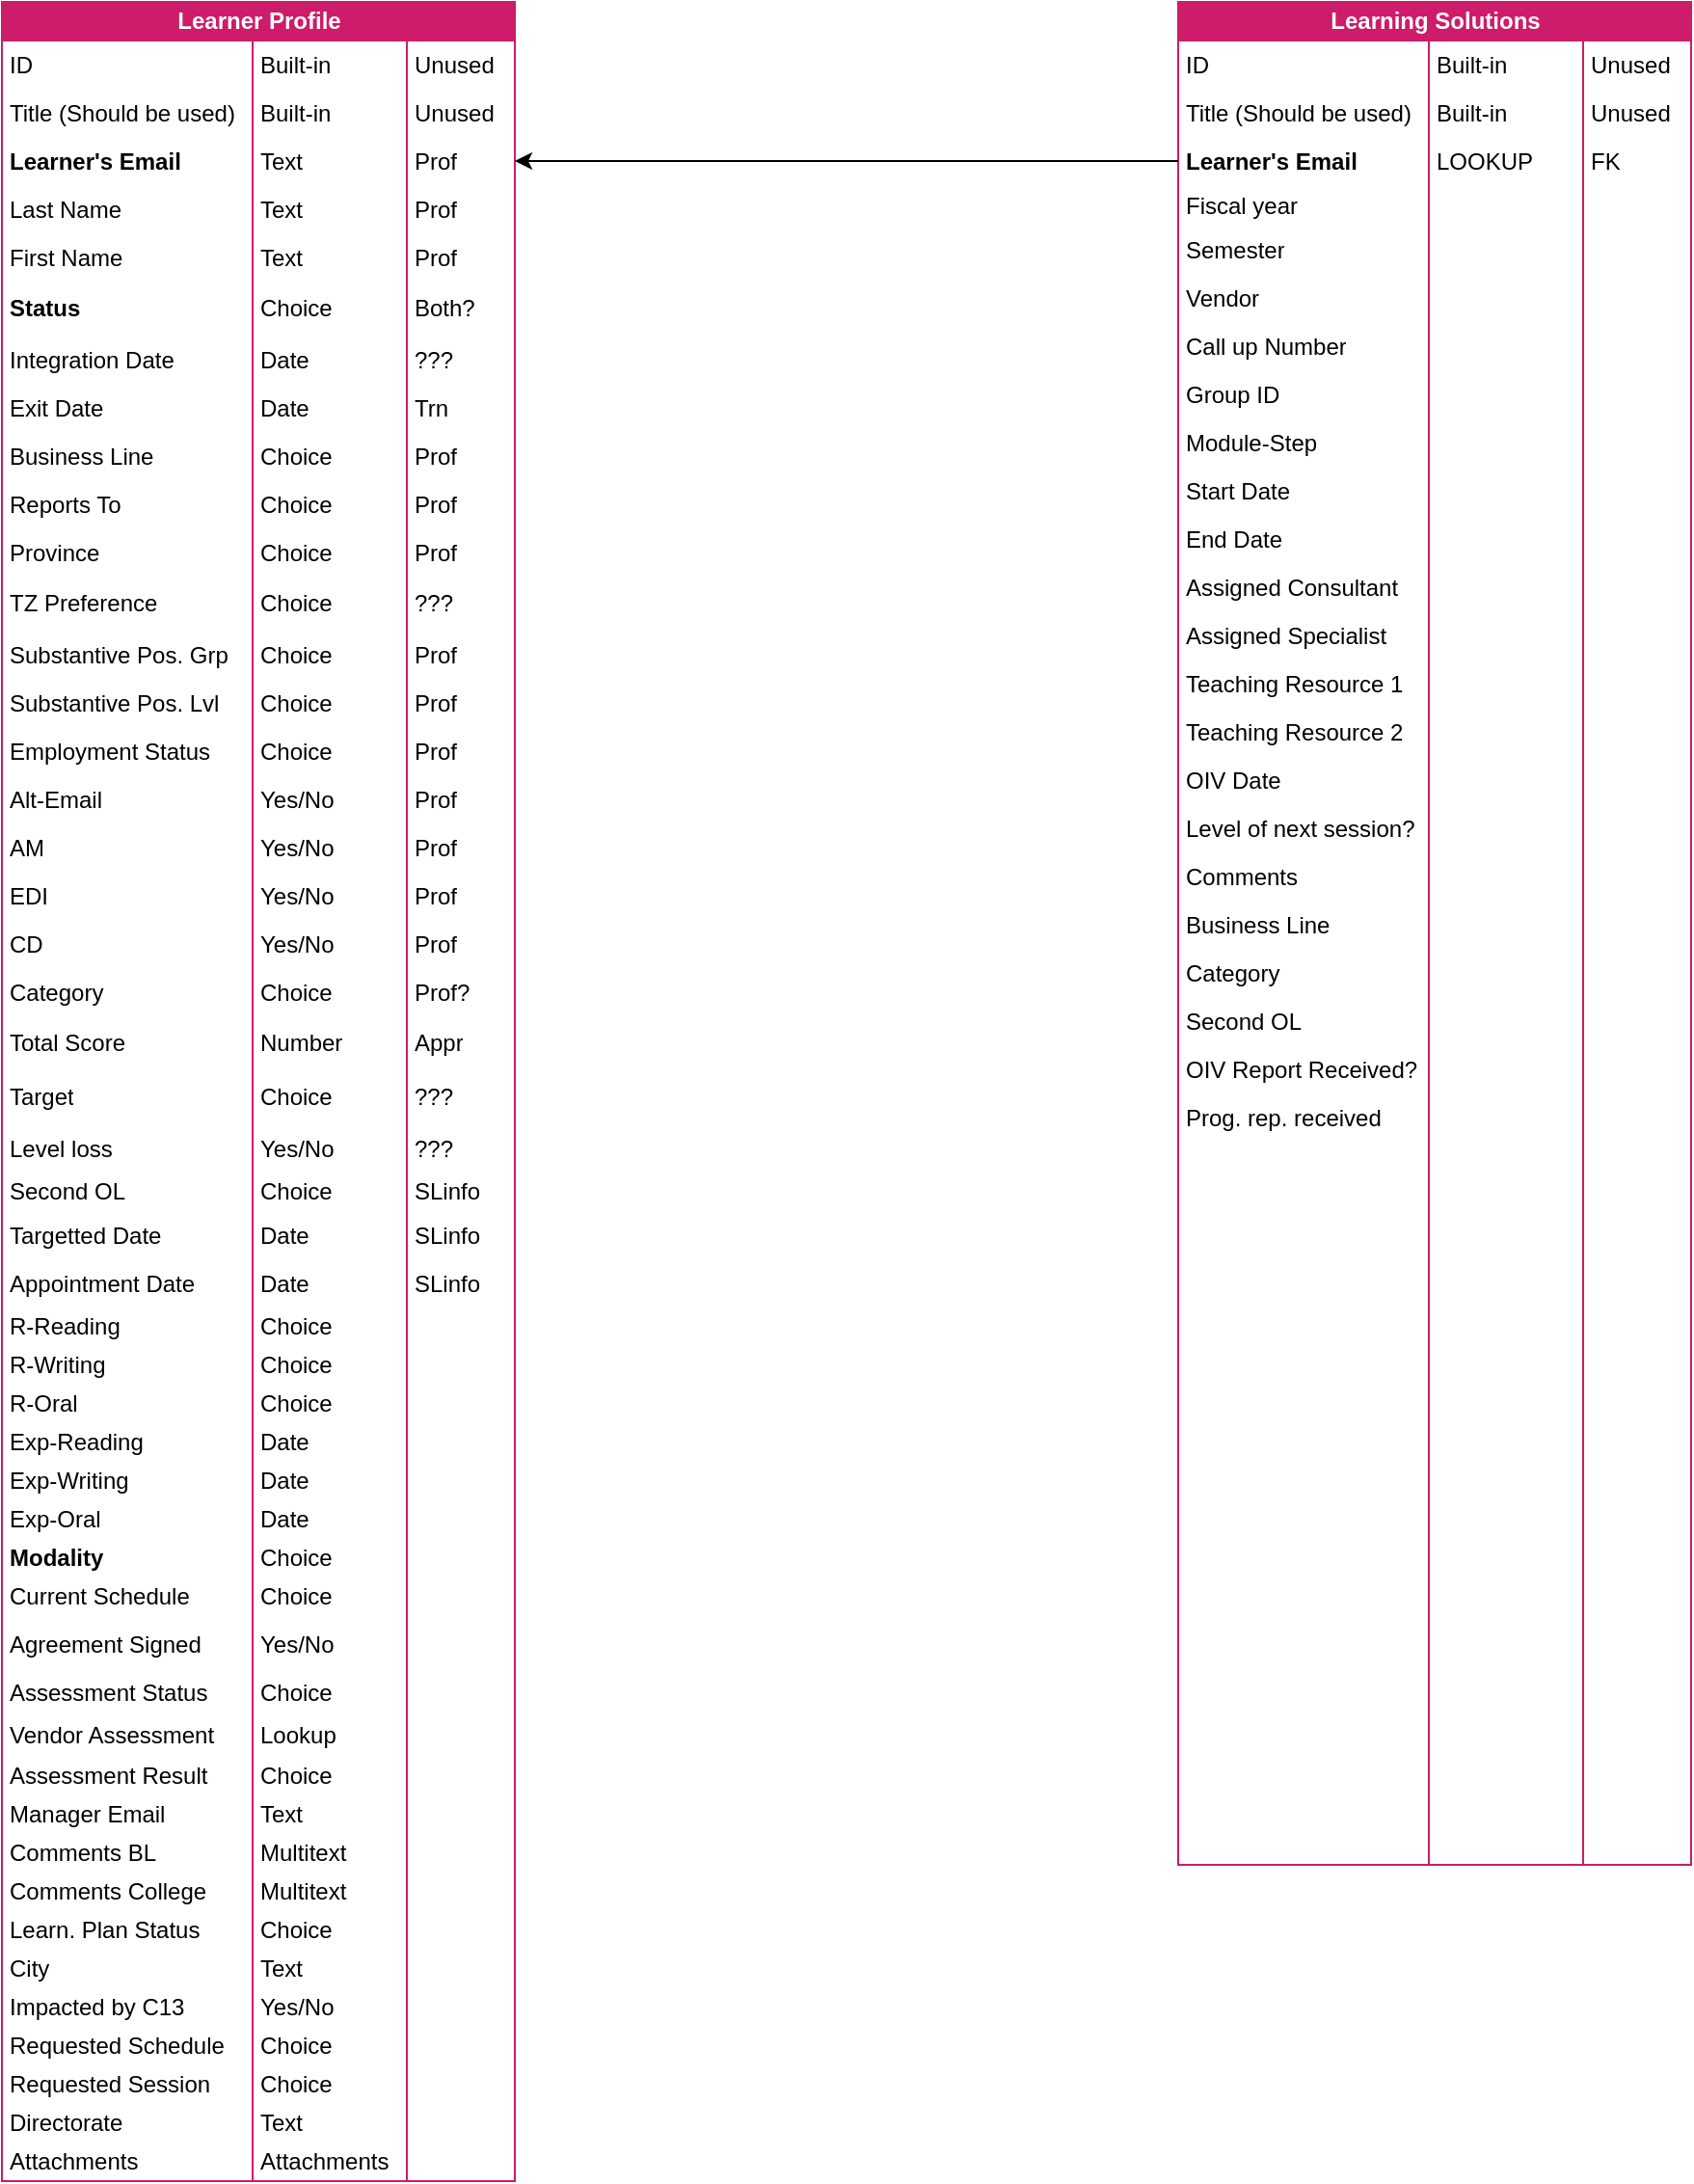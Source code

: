 <mxfile version="28.1.1">
  <diagram name="Page-1" id="9f46799a-70d6-7492-0946-bef42562c5a5">
    <mxGraphModel dx="1773" dy="1795" grid="1" gridSize="10" guides="1" tooltips="1" connect="1" arrows="1" fold="1" page="1" pageScale="1" pageWidth="1100" pageHeight="850" background="none" math="0" shadow="0">
      <root>
        <mxCell id="0" />
        <mxCell id="1" parent="0" />
        <mxCell id="-ESmimKyKe0ZqDrPcYQ3-1" value="Learner Profile" style="shape=table;startSize=20;container=1;collapsible=1;childLayout=tableLayout;fixedRows=1;rowLines=0;fontStyle=1;align=center;resizeLast=1;html=1;fillColor=#cd1c69;labelBackgroundColor=none;strokeColor=#cd1c69;gradientColor=none;fontColor=#FFFFFF;swimlaneFillColor=#FFFFFF;" vertex="1" parent="1">
          <mxGeometry x="10" y="-840" width="266" height="1130" as="geometry">
            <mxRectangle x="40" y="-840" width="240" height="30" as="alternateBounds" />
          </mxGeometry>
        </mxCell>
        <mxCell id="-ESmimKyKe0ZqDrPcYQ3-5" value="" style="shape=tableRow;horizontal=0;startSize=0;swimlaneHead=0;swimlaneBody=0;fillColor=none;collapsible=0;dropTarget=0;points=[[0,0.5],[1,0.5]];portConstraint=eastwest;top=0;left=0;right=0;bottom=0;strokeColor=default;" vertex="1" parent="-ESmimKyKe0ZqDrPcYQ3-1">
          <mxGeometry y="20" width="266" height="25" as="geometry" />
        </mxCell>
        <mxCell id="-ESmimKyKe0ZqDrPcYQ3-6" value="ID" style="shape=partialRectangle;connectable=0;fillColor=none;top=0;left=0;bottom=0;right=0;editable=1;overflow=hidden;whiteSpace=wrap;html=1;opacity=50;align=left;spacingLeft=2;fontStyle=0;gradientColor=none;" vertex="1" parent="-ESmimKyKe0ZqDrPcYQ3-5">
          <mxGeometry width="130" height="25" as="geometry">
            <mxRectangle width="130" height="25" as="alternateBounds" />
          </mxGeometry>
        </mxCell>
        <mxCell id="-ESmimKyKe0ZqDrPcYQ3-7" value="Built-in" style="shape=partialRectangle;connectable=0;fillColor=none;top=0;left=0;bottom=0;right=0;align=left;spacingLeft=2;overflow=hidden;whiteSpace=wrap;html=1;opacity=50;fontStyle=0;gradientColor=none;" vertex="1" parent="-ESmimKyKe0ZqDrPcYQ3-5">
          <mxGeometry x="130" width="80" height="25" as="geometry">
            <mxRectangle width="80" height="25" as="alternateBounds" />
          </mxGeometry>
        </mxCell>
        <mxCell id="-ESmimKyKe0ZqDrPcYQ3-57" value="Unused" style="shape=partialRectangle;connectable=0;fillColor=none;top=0;left=0;bottom=0;right=0;align=left;spacingLeft=2;overflow=hidden;whiteSpace=wrap;html=1;opacity=50;fontStyle=0;gradientColor=none;resizable=1;resizeWidth=1;resizeHeight=1;autosize=1;autosizeGrid=1;" vertex="1" parent="-ESmimKyKe0ZqDrPcYQ3-5">
          <mxGeometry x="210" width="56" height="25" as="geometry">
            <mxRectangle width="56" height="25" as="alternateBounds" />
          </mxGeometry>
        </mxCell>
        <mxCell id="-ESmimKyKe0ZqDrPcYQ3-8" style="shape=tableRow;horizontal=0;startSize=0;swimlaneHead=0;swimlaneBody=0;fillColor=none;collapsible=0;dropTarget=0;points=[[0,0.5],[1,0.5]];portConstraint=eastwest;top=0;left=0;right=0;bottom=0;" vertex="1" parent="-ESmimKyKe0ZqDrPcYQ3-1">
          <mxGeometry y="45" width="266" height="25" as="geometry" />
        </mxCell>
        <mxCell id="-ESmimKyKe0ZqDrPcYQ3-9" value="Title (Should be used)" style="shape=partialRectangle;connectable=0;fillColor=none;top=0;left=0;bottom=0;right=0;editable=1;overflow=hidden;whiteSpace=wrap;html=1;opacity=50;align=left;spacingLeft=2;" vertex="1" parent="-ESmimKyKe0ZqDrPcYQ3-8">
          <mxGeometry width="130" height="25" as="geometry">
            <mxRectangle width="130" height="25" as="alternateBounds" />
          </mxGeometry>
        </mxCell>
        <mxCell id="-ESmimKyKe0ZqDrPcYQ3-10" value="Built-in" style="shape=partialRectangle;connectable=0;fillColor=none;top=0;left=0;bottom=0;right=0;align=left;spacingLeft=2;overflow=hidden;whiteSpace=wrap;html=1;opacity=50;" vertex="1" parent="-ESmimKyKe0ZqDrPcYQ3-8">
          <mxGeometry x="130" width="80" height="25" as="geometry">
            <mxRectangle width="80" height="25" as="alternateBounds" />
          </mxGeometry>
        </mxCell>
        <mxCell id="-ESmimKyKe0ZqDrPcYQ3-58" value="Unused" style="shape=partialRectangle;connectable=0;fillColor=none;top=0;left=0;bottom=0;right=0;align=left;spacingLeft=2;overflow=hidden;whiteSpace=wrap;html=1;opacity=50;resizeWidth=1;resizeHeight=1;autosize=1;autosizeGrid=1;" vertex="1" parent="-ESmimKyKe0ZqDrPcYQ3-8">
          <mxGeometry x="210" width="56" height="25" as="geometry">
            <mxRectangle width="56" height="25" as="alternateBounds" />
          </mxGeometry>
        </mxCell>
        <mxCell id="-ESmimKyKe0ZqDrPcYQ3-11" style="shape=tableRow;horizontal=0;startSize=0;swimlaneHead=0;swimlaneBody=0;fillColor=none;collapsible=0;dropTarget=0;points=[[0,0.5],[1,0.5]];portConstraint=eastwest;top=0;left=0;right=0;bottom=0;" vertex="1" parent="-ESmimKyKe0ZqDrPcYQ3-1">
          <mxGeometry y="70" width="266" height="25" as="geometry" />
        </mxCell>
        <mxCell id="-ESmimKyKe0ZqDrPcYQ3-12" value="Learner&#39;s Email" style="shape=partialRectangle;connectable=0;fillColor=none;top=0;left=0;bottom=0;right=0;editable=1;overflow=hidden;whiteSpace=wrap;html=1;opacity=50;align=left;spacingLeft=2;fontStyle=1" vertex="1" parent="-ESmimKyKe0ZqDrPcYQ3-11">
          <mxGeometry width="130" height="25" as="geometry">
            <mxRectangle width="130" height="25" as="alternateBounds" />
          </mxGeometry>
        </mxCell>
        <mxCell id="-ESmimKyKe0ZqDrPcYQ3-13" value="Text" style="shape=partialRectangle;connectable=0;fillColor=none;top=0;left=0;bottom=0;right=0;align=left;spacingLeft=2;overflow=hidden;whiteSpace=wrap;html=1;opacity=50;" vertex="1" parent="-ESmimKyKe0ZqDrPcYQ3-11">
          <mxGeometry x="130" width="80" height="25" as="geometry">
            <mxRectangle width="80" height="25" as="alternateBounds" />
          </mxGeometry>
        </mxCell>
        <mxCell id="-ESmimKyKe0ZqDrPcYQ3-59" value="Prof" style="shape=partialRectangle;connectable=0;fillColor=none;top=0;left=0;bottom=0;right=0;align=left;spacingLeft=2;overflow=hidden;whiteSpace=wrap;html=1;opacity=50;resizeWidth=1;resizeHeight=1;autosize=1;autosizeGrid=1;" vertex="1" parent="-ESmimKyKe0ZqDrPcYQ3-11">
          <mxGeometry x="210" width="56" height="25" as="geometry">
            <mxRectangle width="56" height="25" as="alternateBounds" />
          </mxGeometry>
        </mxCell>
        <mxCell id="-ESmimKyKe0ZqDrPcYQ3-14" style="shape=tableRow;horizontal=0;startSize=0;swimlaneHead=0;swimlaneBody=0;fillColor=none;collapsible=0;dropTarget=0;points=[[0,0.5],[1,0.5]];portConstraint=eastwest;top=0;left=0;right=0;bottom=0;" vertex="1" parent="-ESmimKyKe0ZqDrPcYQ3-1">
          <mxGeometry y="95" width="266" height="25" as="geometry" />
        </mxCell>
        <mxCell id="-ESmimKyKe0ZqDrPcYQ3-15" value="Last Name" style="shape=partialRectangle;connectable=0;fillColor=none;top=0;left=0;bottom=0;right=0;editable=1;overflow=hidden;whiteSpace=wrap;html=1;opacity=50;align=left;spacingLeft=2;" vertex="1" parent="-ESmimKyKe0ZqDrPcYQ3-14">
          <mxGeometry width="130" height="25" as="geometry">
            <mxRectangle width="130" height="25" as="alternateBounds" />
          </mxGeometry>
        </mxCell>
        <mxCell id="-ESmimKyKe0ZqDrPcYQ3-16" value="Text" style="shape=partialRectangle;connectable=0;fillColor=none;top=0;left=0;bottom=0;right=0;align=left;spacingLeft=2;overflow=hidden;whiteSpace=wrap;html=1;opacity=50;" vertex="1" parent="-ESmimKyKe0ZqDrPcYQ3-14">
          <mxGeometry x="130" width="80" height="25" as="geometry">
            <mxRectangle width="80" height="25" as="alternateBounds" />
          </mxGeometry>
        </mxCell>
        <mxCell id="-ESmimKyKe0ZqDrPcYQ3-60" value="Prof" style="shape=partialRectangle;connectable=0;fillColor=none;top=0;left=0;bottom=0;right=0;align=left;spacingLeft=2;overflow=hidden;whiteSpace=wrap;html=1;opacity=50;resizeWidth=1;resizeHeight=1;autosize=1;autosizeGrid=1;" vertex="1" parent="-ESmimKyKe0ZqDrPcYQ3-14">
          <mxGeometry x="210" width="56" height="25" as="geometry">
            <mxRectangle width="56" height="25" as="alternateBounds" />
          </mxGeometry>
        </mxCell>
        <mxCell id="-ESmimKyKe0ZqDrPcYQ3-17" style="shape=tableRow;horizontal=0;startSize=0;swimlaneHead=0;swimlaneBody=0;fillColor=none;collapsible=0;dropTarget=0;points=[[0,0.5],[1,0.5]];portConstraint=eastwest;top=0;left=0;right=0;bottom=0;" vertex="1" parent="-ESmimKyKe0ZqDrPcYQ3-1">
          <mxGeometry y="120" width="266" height="25" as="geometry" />
        </mxCell>
        <mxCell id="-ESmimKyKe0ZqDrPcYQ3-18" value="First Name" style="shape=partialRectangle;connectable=0;fillColor=none;top=0;left=0;bottom=0;right=0;editable=1;overflow=hidden;whiteSpace=wrap;html=1;opacity=50;align=left;spacingLeft=2;" vertex="1" parent="-ESmimKyKe0ZqDrPcYQ3-17">
          <mxGeometry width="130" height="25" as="geometry">
            <mxRectangle width="130" height="25" as="alternateBounds" />
          </mxGeometry>
        </mxCell>
        <mxCell id="-ESmimKyKe0ZqDrPcYQ3-19" value="Text" style="shape=partialRectangle;connectable=0;fillColor=none;top=0;left=0;bottom=0;right=0;align=left;spacingLeft=2;overflow=hidden;whiteSpace=wrap;html=1;opacity=50;" vertex="1" parent="-ESmimKyKe0ZqDrPcYQ3-17">
          <mxGeometry x="130" width="80" height="25" as="geometry">
            <mxRectangle width="80" height="25" as="alternateBounds" />
          </mxGeometry>
        </mxCell>
        <mxCell id="-ESmimKyKe0ZqDrPcYQ3-61" value="Prof" style="shape=partialRectangle;connectable=0;fillColor=none;top=0;left=0;bottom=0;right=0;align=left;spacingLeft=2;overflow=hidden;whiteSpace=wrap;html=1;opacity=50;resizeWidth=1;resizeHeight=1;autosize=1;autosizeGrid=1;" vertex="1" parent="-ESmimKyKe0ZqDrPcYQ3-17">
          <mxGeometry x="210" width="56" height="25" as="geometry">
            <mxRectangle width="56" height="25" as="alternateBounds" />
          </mxGeometry>
        </mxCell>
        <mxCell id="-ESmimKyKe0ZqDrPcYQ3-20" style="shape=tableRow;horizontal=0;startSize=0;swimlaneHead=0;swimlaneBody=0;fillColor=none;collapsible=0;dropTarget=0;points=[[0,0.5],[1,0.5]];portConstraint=eastwest;top=0;left=0;right=0;bottom=0;" vertex="1" parent="-ESmimKyKe0ZqDrPcYQ3-1">
          <mxGeometry y="145" width="266" height="28" as="geometry" />
        </mxCell>
        <mxCell id="-ESmimKyKe0ZqDrPcYQ3-21" value="Status" style="shape=partialRectangle;connectable=0;fillColor=none;top=0;left=0;bottom=0;right=0;editable=1;overflow=hidden;whiteSpace=wrap;html=1;opacity=50;align=left;spacingLeft=2;fontStyle=1" vertex="1" parent="-ESmimKyKe0ZqDrPcYQ3-20">
          <mxGeometry width="130" height="28" as="geometry">
            <mxRectangle width="130" height="28" as="alternateBounds" />
          </mxGeometry>
        </mxCell>
        <mxCell id="-ESmimKyKe0ZqDrPcYQ3-22" value="Choice" style="shape=partialRectangle;connectable=0;fillColor=none;top=0;left=0;bottom=0;right=0;align=left;spacingLeft=2;overflow=hidden;whiteSpace=wrap;html=1;opacity=50;" vertex="1" parent="-ESmimKyKe0ZqDrPcYQ3-20">
          <mxGeometry x="130" width="80" height="28" as="geometry">
            <mxRectangle width="80" height="28" as="alternateBounds" />
          </mxGeometry>
        </mxCell>
        <mxCell id="-ESmimKyKe0ZqDrPcYQ3-62" value="Both?" style="shape=partialRectangle;connectable=0;fillColor=none;top=0;left=0;bottom=0;right=0;align=left;spacingLeft=2;overflow=hidden;whiteSpace=wrap;html=1;opacity=50;resizeWidth=1;resizeHeight=1;autosize=1;autosizeGrid=1;" vertex="1" parent="-ESmimKyKe0ZqDrPcYQ3-20">
          <mxGeometry x="210" width="56" height="28" as="geometry">
            <mxRectangle width="56" height="28" as="alternateBounds" />
          </mxGeometry>
        </mxCell>
        <mxCell id="-ESmimKyKe0ZqDrPcYQ3-26" style="shape=tableRow;horizontal=0;startSize=0;swimlaneHead=0;swimlaneBody=0;fillColor=none;collapsible=0;dropTarget=0;points=[[0,0.5],[1,0.5]];portConstraint=eastwest;top=0;left=0;right=0;bottom=0;" vertex="1" parent="-ESmimKyKe0ZqDrPcYQ3-1">
          <mxGeometry y="173" width="266" height="25" as="geometry" />
        </mxCell>
        <mxCell id="-ESmimKyKe0ZqDrPcYQ3-27" value="Integration Date" style="shape=partialRectangle;connectable=0;fillColor=none;top=0;left=0;bottom=0;right=0;editable=1;overflow=hidden;whiteSpace=wrap;html=1;opacity=50;align=left;spacingLeft=2;" vertex="1" parent="-ESmimKyKe0ZqDrPcYQ3-26">
          <mxGeometry width="130" height="25" as="geometry">
            <mxRectangle width="130" height="25" as="alternateBounds" />
          </mxGeometry>
        </mxCell>
        <mxCell id="-ESmimKyKe0ZqDrPcYQ3-28" value="Date" style="shape=partialRectangle;connectable=0;fillColor=none;top=0;left=0;bottom=0;right=0;align=left;spacingLeft=2;overflow=hidden;whiteSpace=wrap;html=1;opacity=50;" vertex="1" parent="-ESmimKyKe0ZqDrPcYQ3-26">
          <mxGeometry x="130" width="80" height="25" as="geometry">
            <mxRectangle width="80" height="25" as="alternateBounds" />
          </mxGeometry>
        </mxCell>
        <mxCell id="-ESmimKyKe0ZqDrPcYQ3-64" value="???" style="shape=partialRectangle;connectable=0;fillColor=none;top=0;left=0;bottom=0;right=0;align=left;spacingLeft=2;overflow=hidden;whiteSpace=wrap;html=1;opacity=50;resizeWidth=1;resizeHeight=1;autosize=1;autosizeGrid=1;" vertex="1" parent="-ESmimKyKe0ZqDrPcYQ3-26">
          <mxGeometry x="210" width="56" height="25" as="geometry">
            <mxRectangle width="56" height="25" as="alternateBounds" />
          </mxGeometry>
        </mxCell>
        <mxCell id="-ESmimKyKe0ZqDrPcYQ3-29" style="shape=tableRow;horizontal=0;startSize=0;swimlaneHead=0;swimlaneBody=0;fillColor=none;collapsible=0;dropTarget=0;points=[[0,0.5],[1,0.5]];portConstraint=eastwest;top=0;left=0;right=0;bottom=0;" vertex="1" parent="-ESmimKyKe0ZqDrPcYQ3-1">
          <mxGeometry y="198" width="266" height="25" as="geometry" />
        </mxCell>
        <mxCell id="-ESmimKyKe0ZqDrPcYQ3-30" value="Exit Date" style="shape=partialRectangle;connectable=0;fillColor=none;top=0;left=0;bottom=0;right=0;editable=1;overflow=hidden;whiteSpace=wrap;html=1;opacity=50;align=left;spacingLeft=2;" vertex="1" parent="-ESmimKyKe0ZqDrPcYQ3-29">
          <mxGeometry width="130" height="25" as="geometry">
            <mxRectangle width="130" height="25" as="alternateBounds" />
          </mxGeometry>
        </mxCell>
        <mxCell id="-ESmimKyKe0ZqDrPcYQ3-31" value="Date" style="shape=partialRectangle;connectable=0;fillColor=none;top=0;left=0;bottom=0;right=0;align=left;spacingLeft=2;overflow=hidden;whiteSpace=wrap;html=1;opacity=50;" vertex="1" parent="-ESmimKyKe0ZqDrPcYQ3-29">
          <mxGeometry x="130" width="80" height="25" as="geometry">
            <mxRectangle width="80" height="25" as="alternateBounds" />
          </mxGeometry>
        </mxCell>
        <mxCell id="-ESmimKyKe0ZqDrPcYQ3-65" value="Trn" style="shape=partialRectangle;connectable=0;fillColor=none;top=0;left=0;bottom=0;right=0;align=left;spacingLeft=2;overflow=hidden;whiteSpace=wrap;html=1;opacity=50;fixedWidth=0;resizeWidth=1;resizeHeight=1;autosize=1;autosizeGrid=1;" vertex="1" parent="-ESmimKyKe0ZqDrPcYQ3-29">
          <mxGeometry x="210" width="56" height="25" as="geometry">
            <mxRectangle width="56" height="25" as="alternateBounds" />
          </mxGeometry>
        </mxCell>
        <mxCell id="-ESmimKyKe0ZqDrPcYQ3-32" style="shape=tableRow;horizontal=0;startSize=0;swimlaneHead=0;swimlaneBody=0;fillColor=none;collapsible=0;dropTarget=0;points=[[0,0.5],[1,0.5]];portConstraint=eastwest;top=0;left=0;right=0;bottom=0;" vertex="1" parent="-ESmimKyKe0ZqDrPcYQ3-1">
          <mxGeometry y="223" width="266" height="25" as="geometry" />
        </mxCell>
        <mxCell id="-ESmimKyKe0ZqDrPcYQ3-33" value="Business Line" style="shape=partialRectangle;connectable=0;fillColor=none;top=0;left=0;bottom=0;right=0;editable=1;overflow=hidden;whiteSpace=wrap;html=1;opacity=50;align=left;spacingLeft=2;" vertex="1" parent="-ESmimKyKe0ZqDrPcYQ3-32">
          <mxGeometry width="130" height="25" as="geometry">
            <mxRectangle width="130" height="25" as="alternateBounds" />
          </mxGeometry>
        </mxCell>
        <mxCell id="-ESmimKyKe0ZqDrPcYQ3-34" value="Choice" style="shape=partialRectangle;connectable=0;fillColor=none;top=0;left=0;bottom=0;right=0;align=left;spacingLeft=2;overflow=hidden;whiteSpace=wrap;html=1;opacity=50;" vertex="1" parent="-ESmimKyKe0ZqDrPcYQ3-32">
          <mxGeometry x="130" width="80" height="25" as="geometry">
            <mxRectangle width="80" height="25" as="alternateBounds" />
          </mxGeometry>
        </mxCell>
        <mxCell id="-ESmimKyKe0ZqDrPcYQ3-66" value="Prof" style="shape=partialRectangle;connectable=0;fillColor=none;top=0;left=0;bottom=0;right=0;align=left;spacingLeft=2;overflow=hidden;whiteSpace=wrap;html=1;opacity=50;resizeWidth=1;resizeHeight=1;autosize=1;autosizeGrid=1;" vertex="1" parent="-ESmimKyKe0ZqDrPcYQ3-32">
          <mxGeometry x="210" width="56" height="25" as="geometry">
            <mxRectangle width="56" height="25" as="alternateBounds" />
          </mxGeometry>
        </mxCell>
        <mxCell id="-ESmimKyKe0ZqDrPcYQ3-35" style="shape=tableRow;horizontal=0;startSize=0;swimlaneHead=0;swimlaneBody=0;fillColor=none;collapsible=0;dropTarget=0;points=[[0,0.5],[1,0.5]];portConstraint=eastwest;top=0;left=0;right=0;bottom=0;" vertex="1" parent="-ESmimKyKe0ZqDrPcYQ3-1">
          <mxGeometry y="248" width="266" height="25" as="geometry" />
        </mxCell>
        <mxCell id="-ESmimKyKe0ZqDrPcYQ3-36" value="Reports To" style="shape=partialRectangle;connectable=0;fillColor=none;top=0;left=0;bottom=0;right=0;editable=1;overflow=hidden;whiteSpace=wrap;html=1;opacity=50;align=left;spacingLeft=2;" vertex="1" parent="-ESmimKyKe0ZqDrPcYQ3-35">
          <mxGeometry width="130" height="25" as="geometry">
            <mxRectangle width="130" height="25" as="alternateBounds" />
          </mxGeometry>
        </mxCell>
        <mxCell id="-ESmimKyKe0ZqDrPcYQ3-37" value="Choice" style="shape=partialRectangle;connectable=0;fillColor=none;top=0;left=0;bottom=0;right=0;align=left;spacingLeft=2;overflow=hidden;whiteSpace=wrap;html=1;opacity=50;" vertex="1" parent="-ESmimKyKe0ZqDrPcYQ3-35">
          <mxGeometry x="130" width="80" height="25" as="geometry">
            <mxRectangle width="80" height="25" as="alternateBounds" />
          </mxGeometry>
        </mxCell>
        <mxCell id="-ESmimKyKe0ZqDrPcYQ3-67" value="Prof" style="shape=partialRectangle;connectable=0;fillColor=none;top=0;left=0;bottom=0;right=0;align=left;spacingLeft=2;overflow=hidden;whiteSpace=wrap;html=1;opacity=50;resizeWidth=1;resizeHeight=1;autosize=1;autosizeGrid=1;" vertex="1" parent="-ESmimKyKe0ZqDrPcYQ3-35">
          <mxGeometry x="210" width="56" height="25" as="geometry">
            <mxRectangle width="56" height="25" as="alternateBounds" />
          </mxGeometry>
        </mxCell>
        <mxCell id="-ESmimKyKe0ZqDrPcYQ3-144" style="shape=tableRow;horizontal=0;startSize=0;swimlaneHead=0;swimlaneBody=0;fillColor=none;collapsible=0;dropTarget=0;points=[[0,0.5],[1,0.5]];portConstraint=eastwest;top=0;left=0;right=0;bottom=0;" vertex="1" parent="-ESmimKyKe0ZqDrPcYQ3-1">
          <mxGeometry y="273" width="266" height="25" as="geometry" />
        </mxCell>
        <mxCell id="-ESmimKyKe0ZqDrPcYQ3-145" value="Province" style="shape=partialRectangle;connectable=0;fillColor=none;top=0;left=0;bottom=0;right=0;editable=1;overflow=hidden;whiteSpace=wrap;html=1;opacity=50;align=left;spacingLeft=2;" vertex="1" parent="-ESmimKyKe0ZqDrPcYQ3-144">
          <mxGeometry width="130" height="25" as="geometry">
            <mxRectangle width="130" height="25" as="alternateBounds" />
          </mxGeometry>
        </mxCell>
        <mxCell id="-ESmimKyKe0ZqDrPcYQ3-146" value="Choice" style="shape=partialRectangle;connectable=0;fillColor=none;top=0;left=0;bottom=0;right=0;align=left;spacingLeft=2;overflow=hidden;whiteSpace=wrap;html=1;opacity=50;" vertex="1" parent="-ESmimKyKe0ZqDrPcYQ3-144">
          <mxGeometry x="130" width="80" height="25" as="geometry">
            <mxRectangle width="80" height="25" as="alternateBounds" />
          </mxGeometry>
        </mxCell>
        <mxCell id="-ESmimKyKe0ZqDrPcYQ3-147" value="Prof" style="shape=partialRectangle;connectable=0;fillColor=none;top=0;left=0;bottom=0;right=0;align=left;spacingLeft=2;overflow=hidden;whiteSpace=wrap;html=1;opacity=50;resizeWidth=1;resizeHeight=1;autosize=1;autosizeGrid=1;" vertex="1" parent="-ESmimKyKe0ZqDrPcYQ3-144">
          <mxGeometry x="210" width="56" height="25" as="geometry">
            <mxRectangle width="56" height="25" as="alternateBounds" />
          </mxGeometry>
        </mxCell>
        <mxCell id="-ESmimKyKe0ZqDrPcYQ3-140" style="shape=tableRow;horizontal=0;startSize=0;swimlaneHead=0;swimlaneBody=0;fillColor=none;collapsible=0;dropTarget=0;points=[[0,0.5],[1,0.5]];portConstraint=eastwest;top=0;left=0;right=0;bottom=0;" vertex="1" parent="-ESmimKyKe0ZqDrPcYQ3-1">
          <mxGeometry y="298" width="266" height="28" as="geometry" />
        </mxCell>
        <mxCell id="-ESmimKyKe0ZqDrPcYQ3-141" value="TZ Preference" style="shape=partialRectangle;connectable=0;fillColor=none;top=0;left=0;bottom=0;right=0;editable=1;overflow=hidden;whiteSpace=wrap;html=1;opacity=50;align=left;spacingLeft=2;" vertex="1" parent="-ESmimKyKe0ZqDrPcYQ3-140">
          <mxGeometry width="130" height="28" as="geometry">
            <mxRectangle width="130" height="28" as="alternateBounds" />
          </mxGeometry>
        </mxCell>
        <mxCell id="-ESmimKyKe0ZqDrPcYQ3-142" value="Choice" style="shape=partialRectangle;connectable=0;fillColor=none;top=0;left=0;bottom=0;right=0;align=left;spacingLeft=2;overflow=hidden;whiteSpace=wrap;html=1;opacity=50;" vertex="1" parent="-ESmimKyKe0ZqDrPcYQ3-140">
          <mxGeometry x="130" width="80" height="28" as="geometry">
            <mxRectangle width="80" height="28" as="alternateBounds" />
          </mxGeometry>
        </mxCell>
        <mxCell id="-ESmimKyKe0ZqDrPcYQ3-143" value="???" style="shape=partialRectangle;connectable=0;fillColor=none;top=0;left=0;bottom=0;right=0;align=left;spacingLeft=2;overflow=hidden;whiteSpace=wrap;html=1;opacity=50;resizeWidth=1;resizeHeight=1;autosize=1;autosizeGrid=1;" vertex="1" parent="-ESmimKyKe0ZqDrPcYQ3-140">
          <mxGeometry x="210" width="56" height="28" as="geometry">
            <mxRectangle width="56" height="28" as="alternateBounds" />
          </mxGeometry>
        </mxCell>
        <mxCell id="-ESmimKyKe0ZqDrPcYQ3-136" style="shape=tableRow;horizontal=0;startSize=0;swimlaneHead=0;swimlaneBody=0;fillColor=none;collapsible=0;dropTarget=0;points=[[0,0.5],[1,0.5]];portConstraint=eastwest;top=0;left=0;right=0;bottom=0;" vertex="1" parent="-ESmimKyKe0ZqDrPcYQ3-1">
          <mxGeometry y="326" width="266" height="25" as="geometry" />
        </mxCell>
        <mxCell id="-ESmimKyKe0ZqDrPcYQ3-137" value="Substantive Pos. Grp" style="shape=partialRectangle;connectable=0;fillColor=none;top=0;left=0;bottom=0;right=0;editable=1;overflow=hidden;whiteSpace=wrap;html=1;opacity=50;align=left;spacingLeft=2;" vertex="1" parent="-ESmimKyKe0ZqDrPcYQ3-136">
          <mxGeometry width="130" height="25" as="geometry">
            <mxRectangle width="130" height="25" as="alternateBounds" />
          </mxGeometry>
        </mxCell>
        <mxCell id="-ESmimKyKe0ZqDrPcYQ3-138" value="Choice" style="shape=partialRectangle;connectable=0;fillColor=none;top=0;left=0;bottom=0;right=0;align=left;spacingLeft=2;overflow=hidden;whiteSpace=wrap;html=1;opacity=50;" vertex="1" parent="-ESmimKyKe0ZqDrPcYQ3-136">
          <mxGeometry x="130" width="80" height="25" as="geometry">
            <mxRectangle width="80" height="25" as="alternateBounds" />
          </mxGeometry>
        </mxCell>
        <mxCell id="-ESmimKyKe0ZqDrPcYQ3-139" value="Prof" style="shape=partialRectangle;connectable=0;fillColor=none;top=0;left=0;bottom=0;right=0;align=left;spacingLeft=2;overflow=hidden;whiteSpace=wrap;html=1;opacity=50;resizeWidth=1;resizeHeight=1;autosize=1;autosizeGrid=1;" vertex="1" parent="-ESmimKyKe0ZqDrPcYQ3-136">
          <mxGeometry x="210" width="56" height="25" as="geometry">
            <mxRectangle width="56" height="25" as="alternateBounds" />
          </mxGeometry>
        </mxCell>
        <mxCell id="-ESmimKyKe0ZqDrPcYQ3-132" style="shape=tableRow;horizontal=0;startSize=0;swimlaneHead=0;swimlaneBody=0;fillColor=none;collapsible=0;dropTarget=0;points=[[0,0.5],[1,0.5]];portConstraint=eastwest;top=0;left=0;right=0;bottom=0;" vertex="1" parent="-ESmimKyKe0ZqDrPcYQ3-1">
          <mxGeometry y="351" width="266" height="25" as="geometry" />
        </mxCell>
        <mxCell id="-ESmimKyKe0ZqDrPcYQ3-133" value="Substantive Pos. Lvl" style="shape=partialRectangle;connectable=0;fillColor=none;top=0;left=0;bottom=0;right=0;editable=1;overflow=hidden;whiteSpace=wrap;html=1;opacity=50;align=left;spacingLeft=2;" vertex="1" parent="-ESmimKyKe0ZqDrPcYQ3-132">
          <mxGeometry width="130" height="25" as="geometry">
            <mxRectangle width="130" height="25" as="alternateBounds" />
          </mxGeometry>
        </mxCell>
        <mxCell id="-ESmimKyKe0ZqDrPcYQ3-134" value="Choice" style="shape=partialRectangle;connectable=0;fillColor=none;top=0;left=0;bottom=0;right=0;align=left;spacingLeft=2;overflow=hidden;whiteSpace=wrap;html=1;opacity=50;" vertex="1" parent="-ESmimKyKe0ZqDrPcYQ3-132">
          <mxGeometry x="130" width="80" height="25" as="geometry">
            <mxRectangle width="80" height="25" as="alternateBounds" />
          </mxGeometry>
        </mxCell>
        <mxCell id="-ESmimKyKe0ZqDrPcYQ3-135" value="Prof" style="shape=partialRectangle;connectable=0;fillColor=none;top=0;left=0;bottom=0;right=0;align=left;spacingLeft=2;overflow=hidden;whiteSpace=wrap;html=1;opacity=50;resizeWidth=1;resizeHeight=1;autosize=1;autosizeGrid=1;" vertex="1" parent="-ESmimKyKe0ZqDrPcYQ3-132">
          <mxGeometry x="210" width="56" height="25" as="geometry">
            <mxRectangle width="56" height="25" as="alternateBounds" />
          </mxGeometry>
        </mxCell>
        <mxCell id="-ESmimKyKe0ZqDrPcYQ3-128" style="shape=tableRow;horizontal=0;startSize=0;swimlaneHead=0;swimlaneBody=0;fillColor=none;collapsible=0;dropTarget=0;points=[[0,0.5],[1,0.5]];portConstraint=eastwest;top=0;left=0;right=0;bottom=0;" vertex="1" parent="-ESmimKyKe0ZqDrPcYQ3-1">
          <mxGeometry y="376" width="266" height="25" as="geometry" />
        </mxCell>
        <mxCell id="-ESmimKyKe0ZqDrPcYQ3-129" value="Employment Status" style="shape=partialRectangle;connectable=0;fillColor=none;top=0;left=0;bottom=0;right=0;editable=1;overflow=hidden;whiteSpace=wrap;html=1;opacity=50;align=left;spacingLeft=2;" vertex="1" parent="-ESmimKyKe0ZqDrPcYQ3-128">
          <mxGeometry width="130" height="25" as="geometry">
            <mxRectangle width="130" height="25" as="alternateBounds" />
          </mxGeometry>
        </mxCell>
        <mxCell id="-ESmimKyKe0ZqDrPcYQ3-130" value="Choice" style="shape=partialRectangle;connectable=0;fillColor=none;top=0;left=0;bottom=0;right=0;align=left;spacingLeft=2;overflow=hidden;whiteSpace=wrap;html=1;opacity=50;" vertex="1" parent="-ESmimKyKe0ZqDrPcYQ3-128">
          <mxGeometry x="130" width="80" height="25" as="geometry">
            <mxRectangle width="80" height="25" as="alternateBounds" />
          </mxGeometry>
        </mxCell>
        <mxCell id="-ESmimKyKe0ZqDrPcYQ3-131" value="Prof" style="shape=partialRectangle;connectable=0;fillColor=none;top=0;left=0;bottom=0;right=0;align=left;spacingLeft=2;overflow=hidden;whiteSpace=wrap;html=1;opacity=50;resizeWidth=1;resizeHeight=1;autosize=1;autosizeGrid=1;" vertex="1" parent="-ESmimKyKe0ZqDrPcYQ3-128">
          <mxGeometry x="210" width="56" height="25" as="geometry">
            <mxRectangle width="56" height="25" as="alternateBounds" />
          </mxGeometry>
        </mxCell>
        <mxCell id="-ESmimKyKe0ZqDrPcYQ3-124" style="shape=tableRow;horizontal=0;startSize=0;swimlaneHead=0;swimlaneBody=0;fillColor=none;collapsible=0;dropTarget=0;points=[[0,0.5],[1,0.5]];portConstraint=eastwest;top=0;left=0;right=0;bottom=0;" vertex="1" parent="-ESmimKyKe0ZqDrPcYQ3-1">
          <mxGeometry y="401" width="266" height="25" as="geometry" />
        </mxCell>
        <mxCell id="-ESmimKyKe0ZqDrPcYQ3-125" value="Alt-Email" style="shape=partialRectangle;connectable=0;fillColor=none;top=0;left=0;bottom=0;right=0;editable=1;overflow=hidden;whiteSpace=wrap;html=1;opacity=50;align=left;spacingLeft=2;" vertex="1" parent="-ESmimKyKe0ZqDrPcYQ3-124">
          <mxGeometry width="130" height="25" as="geometry">
            <mxRectangle width="130" height="25" as="alternateBounds" />
          </mxGeometry>
        </mxCell>
        <mxCell id="-ESmimKyKe0ZqDrPcYQ3-126" value="Yes/No" style="shape=partialRectangle;connectable=0;fillColor=none;top=0;left=0;bottom=0;right=0;align=left;spacingLeft=2;overflow=hidden;whiteSpace=wrap;html=1;opacity=50;" vertex="1" parent="-ESmimKyKe0ZqDrPcYQ3-124">
          <mxGeometry x="130" width="80" height="25" as="geometry">
            <mxRectangle width="80" height="25" as="alternateBounds" />
          </mxGeometry>
        </mxCell>
        <mxCell id="-ESmimKyKe0ZqDrPcYQ3-127" value="Prof" style="shape=partialRectangle;connectable=0;fillColor=none;top=0;left=0;bottom=0;right=0;align=left;spacingLeft=2;overflow=hidden;whiteSpace=wrap;html=1;opacity=50;resizeWidth=1;resizeHeight=1;autosize=1;autosizeGrid=1;" vertex="1" parent="-ESmimKyKe0ZqDrPcYQ3-124">
          <mxGeometry x="210" width="56" height="25" as="geometry">
            <mxRectangle width="56" height="25" as="alternateBounds" />
          </mxGeometry>
        </mxCell>
        <mxCell id="-ESmimKyKe0ZqDrPcYQ3-120" style="shape=tableRow;horizontal=0;startSize=0;swimlaneHead=0;swimlaneBody=0;fillColor=none;collapsible=0;dropTarget=0;points=[[0,0.5],[1,0.5]];portConstraint=eastwest;top=0;left=0;right=0;bottom=0;" vertex="1" parent="-ESmimKyKe0ZqDrPcYQ3-1">
          <mxGeometry y="426" width="266" height="25" as="geometry" />
        </mxCell>
        <mxCell id="-ESmimKyKe0ZqDrPcYQ3-121" value="AM" style="shape=partialRectangle;connectable=0;fillColor=none;top=0;left=0;bottom=0;right=0;editable=1;overflow=hidden;whiteSpace=wrap;html=1;opacity=50;align=left;spacingLeft=2;" vertex="1" parent="-ESmimKyKe0ZqDrPcYQ3-120">
          <mxGeometry width="130" height="25" as="geometry">
            <mxRectangle width="130" height="25" as="alternateBounds" />
          </mxGeometry>
        </mxCell>
        <mxCell id="-ESmimKyKe0ZqDrPcYQ3-122" value="Yes/No" style="shape=partialRectangle;connectable=0;fillColor=none;top=0;left=0;bottom=0;right=0;align=left;spacingLeft=2;overflow=hidden;whiteSpace=wrap;html=1;opacity=50;" vertex="1" parent="-ESmimKyKe0ZqDrPcYQ3-120">
          <mxGeometry x="130" width="80" height="25" as="geometry">
            <mxRectangle width="80" height="25" as="alternateBounds" />
          </mxGeometry>
        </mxCell>
        <mxCell id="-ESmimKyKe0ZqDrPcYQ3-123" value="Prof" style="shape=partialRectangle;connectable=0;fillColor=none;top=0;left=0;bottom=0;right=0;align=left;spacingLeft=2;overflow=hidden;whiteSpace=wrap;html=1;opacity=50;resizeWidth=1;resizeHeight=1;autosize=1;autosizeGrid=1;" vertex="1" parent="-ESmimKyKe0ZqDrPcYQ3-120">
          <mxGeometry x="210" width="56" height="25" as="geometry">
            <mxRectangle width="56" height="25" as="alternateBounds" />
          </mxGeometry>
        </mxCell>
        <mxCell id="-ESmimKyKe0ZqDrPcYQ3-116" style="shape=tableRow;horizontal=0;startSize=0;swimlaneHead=0;swimlaneBody=0;fillColor=none;collapsible=0;dropTarget=0;points=[[0,0.5],[1,0.5]];portConstraint=eastwest;top=0;left=0;right=0;bottom=0;" vertex="1" parent="-ESmimKyKe0ZqDrPcYQ3-1">
          <mxGeometry y="451" width="266" height="25" as="geometry" />
        </mxCell>
        <mxCell id="-ESmimKyKe0ZqDrPcYQ3-117" value="EDI" style="shape=partialRectangle;connectable=0;fillColor=none;top=0;left=0;bottom=0;right=0;editable=1;overflow=hidden;whiteSpace=wrap;html=1;opacity=50;align=left;spacingLeft=2;" vertex="1" parent="-ESmimKyKe0ZqDrPcYQ3-116">
          <mxGeometry width="130" height="25" as="geometry">
            <mxRectangle width="130" height="25" as="alternateBounds" />
          </mxGeometry>
        </mxCell>
        <mxCell id="-ESmimKyKe0ZqDrPcYQ3-118" value="Yes/No" style="shape=partialRectangle;connectable=0;fillColor=none;top=0;left=0;bottom=0;right=0;align=left;spacingLeft=2;overflow=hidden;whiteSpace=wrap;html=1;opacity=50;" vertex="1" parent="-ESmimKyKe0ZqDrPcYQ3-116">
          <mxGeometry x="130" width="80" height="25" as="geometry">
            <mxRectangle width="80" height="25" as="alternateBounds" />
          </mxGeometry>
        </mxCell>
        <mxCell id="-ESmimKyKe0ZqDrPcYQ3-119" value="Prof" style="shape=partialRectangle;connectable=0;fillColor=none;top=0;left=0;bottom=0;right=0;align=left;spacingLeft=2;overflow=hidden;whiteSpace=wrap;html=1;opacity=50;resizeWidth=1;resizeHeight=1;autosize=1;autosizeGrid=1;" vertex="1" parent="-ESmimKyKe0ZqDrPcYQ3-116">
          <mxGeometry x="210" width="56" height="25" as="geometry">
            <mxRectangle width="56" height="25" as="alternateBounds" />
          </mxGeometry>
        </mxCell>
        <mxCell id="-ESmimKyKe0ZqDrPcYQ3-112" style="shape=tableRow;horizontal=0;startSize=0;swimlaneHead=0;swimlaneBody=0;fillColor=none;collapsible=0;dropTarget=0;points=[[0,0.5],[1,0.5]];portConstraint=eastwest;top=0;left=0;right=0;bottom=0;" vertex="1" parent="-ESmimKyKe0ZqDrPcYQ3-1">
          <mxGeometry y="476" width="266" height="25" as="geometry" />
        </mxCell>
        <mxCell id="-ESmimKyKe0ZqDrPcYQ3-113" value="CD" style="shape=partialRectangle;connectable=0;fillColor=none;top=0;left=0;bottom=0;right=0;editable=1;overflow=hidden;whiteSpace=wrap;html=1;opacity=50;align=left;spacingLeft=2;" vertex="1" parent="-ESmimKyKe0ZqDrPcYQ3-112">
          <mxGeometry width="130" height="25" as="geometry">
            <mxRectangle width="130" height="25" as="alternateBounds" />
          </mxGeometry>
        </mxCell>
        <mxCell id="-ESmimKyKe0ZqDrPcYQ3-114" value="Yes/No" style="shape=partialRectangle;connectable=0;fillColor=none;top=0;left=0;bottom=0;right=0;align=left;spacingLeft=2;overflow=hidden;whiteSpace=wrap;html=1;opacity=50;" vertex="1" parent="-ESmimKyKe0ZqDrPcYQ3-112">
          <mxGeometry x="130" width="80" height="25" as="geometry">
            <mxRectangle width="80" height="25" as="alternateBounds" />
          </mxGeometry>
        </mxCell>
        <mxCell id="-ESmimKyKe0ZqDrPcYQ3-115" value="Prof" style="shape=partialRectangle;connectable=0;fillColor=none;top=0;left=0;bottom=0;right=0;align=left;spacingLeft=2;overflow=hidden;whiteSpace=wrap;html=1;opacity=50;resizeWidth=1;resizeHeight=1;autosize=1;autosizeGrid=1;" vertex="1" parent="-ESmimKyKe0ZqDrPcYQ3-112">
          <mxGeometry x="210" width="56" height="25" as="geometry">
            <mxRectangle width="56" height="25" as="alternateBounds" />
          </mxGeometry>
        </mxCell>
        <mxCell id="-ESmimKyKe0ZqDrPcYQ3-108" style="shape=tableRow;horizontal=0;startSize=0;swimlaneHead=0;swimlaneBody=0;fillColor=none;collapsible=0;dropTarget=0;points=[[0,0.5],[1,0.5]];portConstraint=eastwest;top=0;left=0;right=0;bottom=0;" vertex="1" parent="-ESmimKyKe0ZqDrPcYQ3-1">
          <mxGeometry y="501" width="266" height="25" as="geometry" />
        </mxCell>
        <mxCell id="-ESmimKyKe0ZqDrPcYQ3-109" value="Category" style="shape=partialRectangle;connectable=0;fillColor=none;top=0;left=0;bottom=0;right=0;editable=1;overflow=hidden;whiteSpace=wrap;html=1;opacity=50;align=left;spacingLeft=2;" vertex="1" parent="-ESmimKyKe0ZqDrPcYQ3-108">
          <mxGeometry width="130" height="25" as="geometry">
            <mxRectangle width="130" height="25" as="alternateBounds" />
          </mxGeometry>
        </mxCell>
        <mxCell id="-ESmimKyKe0ZqDrPcYQ3-110" value="Choice" style="shape=partialRectangle;connectable=0;fillColor=none;top=0;left=0;bottom=0;right=0;align=left;spacingLeft=2;overflow=hidden;whiteSpace=wrap;html=1;opacity=50;" vertex="1" parent="-ESmimKyKe0ZqDrPcYQ3-108">
          <mxGeometry x="130" width="80" height="25" as="geometry">
            <mxRectangle width="80" height="25" as="alternateBounds" />
          </mxGeometry>
        </mxCell>
        <mxCell id="-ESmimKyKe0ZqDrPcYQ3-111" value="Prof?" style="shape=partialRectangle;connectable=0;fillColor=none;top=0;left=0;bottom=0;right=0;align=left;spacingLeft=2;overflow=hidden;whiteSpace=wrap;html=1;opacity=50;resizeWidth=1;resizeHeight=1;autosize=1;autosizeGrid=1;" vertex="1" parent="-ESmimKyKe0ZqDrPcYQ3-108">
          <mxGeometry x="210" width="56" height="25" as="geometry">
            <mxRectangle width="56" height="25" as="alternateBounds" />
          </mxGeometry>
        </mxCell>
        <mxCell id="-ESmimKyKe0ZqDrPcYQ3-104" style="shape=tableRow;horizontal=0;startSize=0;swimlaneHead=0;swimlaneBody=0;fillColor=none;collapsible=0;dropTarget=0;points=[[0,0.5],[1,0.5]];portConstraint=eastwest;top=0;left=0;right=0;bottom=0;" vertex="1" parent="-ESmimKyKe0ZqDrPcYQ3-1">
          <mxGeometry y="526" width="266" height="28" as="geometry" />
        </mxCell>
        <mxCell id="-ESmimKyKe0ZqDrPcYQ3-105" value="Total Score" style="shape=partialRectangle;connectable=0;fillColor=none;top=0;left=0;bottom=0;right=0;editable=1;overflow=hidden;whiteSpace=wrap;html=1;opacity=50;align=left;spacingLeft=2;" vertex="1" parent="-ESmimKyKe0ZqDrPcYQ3-104">
          <mxGeometry width="130" height="28" as="geometry">
            <mxRectangle width="130" height="28" as="alternateBounds" />
          </mxGeometry>
        </mxCell>
        <mxCell id="-ESmimKyKe0ZqDrPcYQ3-106" value="Number" style="shape=partialRectangle;connectable=0;fillColor=none;top=0;left=0;bottom=0;right=0;align=left;spacingLeft=2;overflow=hidden;whiteSpace=wrap;html=1;opacity=50;" vertex="1" parent="-ESmimKyKe0ZqDrPcYQ3-104">
          <mxGeometry x="130" width="80" height="28" as="geometry">
            <mxRectangle width="80" height="28" as="alternateBounds" />
          </mxGeometry>
        </mxCell>
        <mxCell id="-ESmimKyKe0ZqDrPcYQ3-107" value="Appr" style="shape=partialRectangle;connectable=0;fillColor=none;top=0;left=0;bottom=0;right=0;align=left;spacingLeft=2;overflow=hidden;whiteSpace=wrap;html=1;opacity=50;resizeWidth=1;resizeHeight=1;autosize=1;autosizeGrid=1;" vertex="1" parent="-ESmimKyKe0ZqDrPcYQ3-104">
          <mxGeometry x="210" width="56" height="28" as="geometry">
            <mxRectangle width="56" height="28" as="alternateBounds" />
          </mxGeometry>
        </mxCell>
        <mxCell id="-ESmimKyKe0ZqDrPcYQ3-100" style="shape=tableRow;horizontal=0;startSize=0;swimlaneHead=0;swimlaneBody=0;fillColor=none;collapsible=0;dropTarget=0;points=[[0,0.5],[1,0.5]];portConstraint=eastwest;top=0;left=0;right=0;bottom=0;" vertex="1" parent="-ESmimKyKe0ZqDrPcYQ3-1">
          <mxGeometry y="554" width="266" height="28" as="geometry" />
        </mxCell>
        <mxCell id="-ESmimKyKe0ZqDrPcYQ3-101" value="Target" style="shape=partialRectangle;connectable=0;fillColor=none;top=0;left=0;bottom=0;right=0;editable=1;overflow=hidden;whiteSpace=wrap;html=1;opacity=50;align=left;spacingLeft=2;" vertex="1" parent="-ESmimKyKe0ZqDrPcYQ3-100">
          <mxGeometry width="130" height="28" as="geometry">
            <mxRectangle width="130" height="28" as="alternateBounds" />
          </mxGeometry>
        </mxCell>
        <mxCell id="-ESmimKyKe0ZqDrPcYQ3-102" value="Choice" style="shape=partialRectangle;connectable=0;fillColor=none;top=0;left=0;bottom=0;right=0;align=left;spacingLeft=2;overflow=hidden;whiteSpace=wrap;html=1;opacity=50;" vertex="1" parent="-ESmimKyKe0ZqDrPcYQ3-100">
          <mxGeometry x="130" width="80" height="28" as="geometry">
            <mxRectangle width="80" height="28" as="alternateBounds" />
          </mxGeometry>
        </mxCell>
        <mxCell id="-ESmimKyKe0ZqDrPcYQ3-103" value="???" style="shape=partialRectangle;connectable=0;fillColor=none;top=0;left=0;bottom=0;right=0;align=left;spacingLeft=2;overflow=hidden;whiteSpace=wrap;html=1;opacity=50;resizeWidth=1;resizeHeight=1;autosize=1;autosizeGrid=1;" vertex="1" parent="-ESmimKyKe0ZqDrPcYQ3-100">
          <mxGeometry x="210" width="56" height="28" as="geometry">
            <mxRectangle width="56" height="28" as="alternateBounds" />
          </mxGeometry>
        </mxCell>
        <mxCell id="-ESmimKyKe0ZqDrPcYQ3-96" style="shape=tableRow;horizontal=0;startSize=0;swimlaneHead=0;swimlaneBody=0;fillColor=none;collapsible=0;dropTarget=0;points=[[0,0.5],[1,0.5]];portConstraint=eastwest;top=0;left=0;right=0;bottom=0;" vertex="1" parent="-ESmimKyKe0ZqDrPcYQ3-1">
          <mxGeometry y="582" width="266" height="25" as="geometry" />
        </mxCell>
        <mxCell id="-ESmimKyKe0ZqDrPcYQ3-97" value="Level loss" style="shape=partialRectangle;connectable=0;fillColor=none;top=0;left=0;bottom=0;right=0;editable=1;overflow=hidden;whiteSpace=wrap;html=1;opacity=50;align=left;spacingLeft=2;" vertex="1" parent="-ESmimKyKe0ZqDrPcYQ3-96">
          <mxGeometry width="130" height="25" as="geometry">
            <mxRectangle width="130" height="25" as="alternateBounds" />
          </mxGeometry>
        </mxCell>
        <mxCell id="-ESmimKyKe0ZqDrPcYQ3-98" value="Yes/No" style="shape=partialRectangle;connectable=0;fillColor=none;top=0;left=0;bottom=0;right=0;align=left;spacingLeft=2;overflow=hidden;whiteSpace=wrap;html=1;opacity=50;" vertex="1" parent="-ESmimKyKe0ZqDrPcYQ3-96">
          <mxGeometry x="130" width="80" height="25" as="geometry">
            <mxRectangle width="80" height="25" as="alternateBounds" />
          </mxGeometry>
        </mxCell>
        <mxCell id="-ESmimKyKe0ZqDrPcYQ3-99" value="???" style="shape=partialRectangle;connectable=0;fillColor=none;top=0;left=0;bottom=0;right=0;align=left;spacingLeft=2;overflow=hidden;whiteSpace=wrap;html=1;opacity=50;resizeWidth=1;resizeHeight=1;autosize=1;autosizeGrid=1;" vertex="1" parent="-ESmimKyKe0ZqDrPcYQ3-96">
          <mxGeometry x="210" width="56" height="25" as="geometry">
            <mxRectangle width="56" height="25" as="alternateBounds" />
          </mxGeometry>
        </mxCell>
        <mxCell id="-ESmimKyKe0ZqDrPcYQ3-92" style="shape=tableRow;horizontal=0;startSize=0;swimlaneHead=0;swimlaneBody=0;fillColor=none;collapsible=0;dropTarget=0;points=[[0,0.5],[1,0.5]];portConstraint=eastwest;top=0;left=0;right=0;bottom=0;" vertex="1" parent="-ESmimKyKe0ZqDrPcYQ3-1">
          <mxGeometry y="607" width="266" height="20" as="geometry" />
        </mxCell>
        <mxCell id="-ESmimKyKe0ZqDrPcYQ3-93" value="Second OL" style="shape=partialRectangle;connectable=0;fillColor=none;top=0;left=0;bottom=0;right=0;editable=1;overflow=hidden;whiteSpace=wrap;html=1;opacity=50;align=left;spacingLeft=2;" vertex="1" parent="-ESmimKyKe0ZqDrPcYQ3-92">
          <mxGeometry width="130" height="20" as="geometry">
            <mxRectangle width="130" height="20" as="alternateBounds" />
          </mxGeometry>
        </mxCell>
        <mxCell id="-ESmimKyKe0ZqDrPcYQ3-94" value="Choice" style="shape=partialRectangle;connectable=0;fillColor=none;top=0;left=0;bottom=0;right=0;align=left;spacingLeft=2;overflow=hidden;whiteSpace=wrap;html=1;opacity=50;" vertex="1" parent="-ESmimKyKe0ZqDrPcYQ3-92">
          <mxGeometry x="130" width="80" height="20" as="geometry">
            <mxRectangle width="80" height="20" as="alternateBounds" />
          </mxGeometry>
        </mxCell>
        <mxCell id="-ESmimKyKe0ZqDrPcYQ3-95" value="SLinfo" style="shape=partialRectangle;connectable=0;fillColor=none;top=0;left=0;bottom=0;right=0;align=left;spacingLeft=2;overflow=hidden;whiteSpace=wrap;html=1;opacity=50;resizeWidth=1;resizeHeight=1;autosize=1;autosizeGrid=1;" vertex="1" parent="-ESmimKyKe0ZqDrPcYQ3-92">
          <mxGeometry x="210" width="56" height="20" as="geometry">
            <mxRectangle width="56" height="20" as="alternateBounds" />
          </mxGeometry>
        </mxCell>
        <mxCell id="-ESmimKyKe0ZqDrPcYQ3-88" style="shape=tableRow;horizontal=0;startSize=0;swimlaneHead=0;swimlaneBody=0;fillColor=none;collapsible=0;dropTarget=0;points=[[0,0.5],[1,0.5]];portConstraint=eastwest;top=0;left=0;right=0;bottom=0;" vertex="1" parent="-ESmimKyKe0ZqDrPcYQ3-1">
          <mxGeometry y="627" width="266" height="25" as="geometry" />
        </mxCell>
        <mxCell id="-ESmimKyKe0ZqDrPcYQ3-89" value="Targetted Date" style="shape=partialRectangle;connectable=0;fillColor=none;top=0;left=0;bottom=0;right=0;editable=1;overflow=hidden;whiteSpace=wrap;html=1;opacity=50;align=left;spacingLeft=2;" vertex="1" parent="-ESmimKyKe0ZqDrPcYQ3-88">
          <mxGeometry width="130" height="25" as="geometry">
            <mxRectangle width="130" height="25" as="alternateBounds" />
          </mxGeometry>
        </mxCell>
        <mxCell id="-ESmimKyKe0ZqDrPcYQ3-90" value="Date" style="shape=partialRectangle;connectable=0;fillColor=none;top=0;left=0;bottom=0;right=0;align=left;spacingLeft=2;overflow=hidden;whiteSpace=wrap;html=1;opacity=50;" vertex="1" parent="-ESmimKyKe0ZqDrPcYQ3-88">
          <mxGeometry x="130" width="80" height="25" as="geometry">
            <mxRectangle width="80" height="25" as="alternateBounds" />
          </mxGeometry>
        </mxCell>
        <mxCell id="-ESmimKyKe0ZqDrPcYQ3-91" value="SLinfo" style="shape=partialRectangle;connectable=0;fillColor=none;top=0;left=0;bottom=0;right=0;align=left;spacingLeft=2;overflow=hidden;whiteSpace=wrap;html=1;opacity=50;resizeWidth=1;resizeHeight=1;autosize=1;autosizeGrid=1;" vertex="1" parent="-ESmimKyKe0ZqDrPcYQ3-88">
          <mxGeometry x="210" width="56" height="25" as="geometry">
            <mxRectangle width="56" height="25" as="alternateBounds" />
          </mxGeometry>
        </mxCell>
        <mxCell id="-ESmimKyKe0ZqDrPcYQ3-84" style="shape=tableRow;horizontal=0;startSize=0;swimlaneHead=0;swimlaneBody=0;fillColor=none;collapsible=0;dropTarget=0;points=[[0,0.5],[1,0.5]];portConstraint=eastwest;top=0;left=0;right=0;bottom=0;" vertex="1" parent="-ESmimKyKe0ZqDrPcYQ3-1">
          <mxGeometry y="652" width="266" height="25" as="geometry" />
        </mxCell>
        <mxCell id="-ESmimKyKe0ZqDrPcYQ3-85" value="Appointment Date" style="shape=partialRectangle;connectable=0;fillColor=none;top=0;left=0;bottom=0;right=0;editable=1;overflow=hidden;whiteSpace=wrap;html=1;opacity=50;align=left;spacingLeft=2;" vertex="1" parent="-ESmimKyKe0ZqDrPcYQ3-84">
          <mxGeometry width="130" height="25" as="geometry">
            <mxRectangle width="130" height="25" as="alternateBounds" />
          </mxGeometry>
        </mxCell>
        <mxCell id="-ESmimKyKe0ZqDrPcYQ3-86" value="Date" style="shape=partialRectangle;connectable=0;fillColor=none;top=0;left=0;bottom=0;right=0;align=left;spacingLeft=2;overflow=hidden;whiteSpace=wrap;html=1;opacity=50;" vertex="1" parent="-ESmimKyKe0ZqDrPcYQ3-84">
          <mxGeometry x="130" width="80" height="25" as="geometry">
            <mxRectangle width="80" height="25" as="alternateBounds" />
          </mxGeometry>
        </mxCell>
        <mxCell id="-ESmimKyKe0ZqDrPcYQ3-87" value="SLinfo" style="shape=partialRectangle;connectable=0;fillColor=none;top=0;left=0;bottom=0;right=0;align=left;spacingLeft=2;overflow=hidden;whiteSpace=wrap;html=1;opacity=50;resizeWidth=1;resizeHeight=1;autosize=1;autosizeGrid=1;" vertex="1" parent="-ESmimKyKe0ZqDrPcYQ3-84">
          <mxGeometry x="210" width="56" height="25" as="geometry">
            <mxRectangle width="56" height="25" as="alternateBounds" />
          </mxGeometry>
        </mxCell>
        <mxCell id="-ESmimKyKe0ZqDrPcYQ3-80" style="shape=tableRow;horizontal=0;startSize=0;swimlaneHead=0;swimlaneBody=0;fillColor=none;collapsible=0;dropTarget=0;points=[[0,0.5],[1,0.5]];portConstraint=eastwest;top=0;left=0;right=0;bottom=0;" vertex="1" parent="-ESmimKyKe0ZqDrPcYQ3-1">
          <mxGeometry y="677" width="266" height="20" as="geometry" />
        </mxCell>
        <mxCell id="-ESmimKyKe0ZqDrPcYQ3-81" value="R-Reading" style="shape=partialRectangle;connectable=0;fillColor=none;top=0;left=0;bottom=0;right=0;editable=1;overflow=hidden;whiteSpace=wrap;html=1;opacity=50;align=left;spacingLeft=2;" vertex="1" parent="-ESmimKyKe0ZqDrPcYQ3-80">
          <mxGeometry width="130" height="20" as="geometry">
            <mxRectangle width="130" height="20" as="alternateBounds" />
          </mxGeometry>
        </mxCell>
        <mxCell id="-ESmimKyKe0ZqDrPcYQ3-82" value="Choice" style="shape=partialRectangle;connectable=0;fillColor=none;top=0;left=0;bottom=0;right=0;align=left;spacingLeft=2;overflow=hidden;whiteSpace=wrap;html=1;opacity=50;" vertex="1" parent="-ESmimKyKe0ZqDrPcYQ3-80">
          <mxGeometry x="130" width="80" height="20" as="geometry">
            <mxRectangle width="80" height="20" as="alternateBounds" />
          </mxGeometry>
        </mxCell>
        <mxCell id="-ESmimKyKe0ZqDrPcYQ3-83" style="shape=partialRectangle;connectable=0;fillColor=none;top=0;left=0;bottom=0;right=0;align=left;spacingLeft=2;overflow=hidden;whiteSpace=wrap;html=1;opacity=50;resizeWidth=1;resizeHeight=1;autosize=1;autosizeGrid=1;" vertex="1" parent="-ESmimKyKe0ZqDrPcYQ3-80">
          <mxGeometry x="210" width="56" height="20" as="geometry">
            <mxRectangle width="56" height="20" as="alternateBounds" />
          </mxGeometry>
        </mxCell>
        <mxCell id="-ESmimKyKe0ZqDrPcYQ3-76" style="shape=tableRow;horizontal=0;startSize=0;swimlaneHead=0;swimlaneBody=0;fillColor=none;collapsible=0;dropTarget=0;points=[[0,0.5],[1,0.5]];portConstraint=eastwest;top=0;left=0;right=0;bottom=0;" vertex="1" parent="-ESmimKyKe0ZqDrPcYQ3-1">
          <mxGeometry y="697" width="266" height="20" as="geometry" />
        </mxCell>
        <mxCell id="-ESmimKyKe0ZqDrPcYQ3-77" value="R-Writing" style="shape=partialRectangle;connectable=0;fillColor=none;top=0;left=0;bottom=0;right=0;editable=1;overflow=hidden;whiteSpace=wrap;html=1;opacity=50;align=left;spacingLeft=2;" vertex="1" parent="-ESmimKyKe0ZqDrPcYQ3-76">
          <mxGeometry width="130" height="20" as="geometry">
            <mxRectangle width="130" height="20" as="alternateBounds" />
          </mxGeometry>
        </mxCell>
        <mxCell id="-ESmimKyKe0ZqDrPcYQ3-78" value="Choice" style="shape=partialRectangle;connectable=0;fillColor=none;top=0;left=0;bottom=0;right=0;align=left;spacingLeft=2;overflow=hidden;whiteSpace=wrap;html=1;opacity=50;" vertex="1" parent="-ESmimKyKe0ZqDrPcYQ3-76">
          <mxGeometry x="130" width="80" height="20" as="geometry">
            <mxRectangle width="80" height="20" as="alternateBounds" />
          </mxGeometry>
        </mxCell>
        <mxCell id="-ESmimKyKe0ZqDrPcYQ3-79" style="shape=partialRectangle;connectable=0;fillColor=none;top=0;left=0;bottom=0;right=0;align=left;spacingLeft=2;overflow=hidden;whiteSpace=wrap;html=1;opacity=50;resizeWidth=1;resizeHeight=1;autosize=1;autosizeGrid=1;" vertex="1" parent="-ESmimKyKe0ZqDrPcYQ3-76">
          <mxGeometry x="210" width="56" height="20" as="geometry">
            <mxRectangle width="56" height="20" as="alternateBounds" />
          </mxGeometry>
        </mxCell>
        <mxCell id="-ESmimKyKe0ZqDrPcYQ3-72" style="shape=tableRow;horizontal=0;startSize=0;swimlaneHead=0;swimlaneBody=0;fillColor=none;collapsible=0;dropTarget=0;points=[[0,0.5],[1,0.5]];portConstraint=eastwest;top=0;left=0;right=0;bottom=0;" vertex="1" parent="-ESmimKyKe0ZqDrPcYQ3-1">
          <mxGeometry y="717" width="266" height="20" as="geometry" />
        </mxCell>
        <mxCell id="-ESmimKyKe0ZqDrPcYQ3-73" value="R-Oral" style="shape=partialRectangle;connectable=0;fillColor=none;top=0;left=0;bottom=0;right=0;editable=1;overflow=hidden;whiteSpace=wrap;html=1;opacity=50;align=left;spacingLeft=2;" vertex="1" parent="-ESmimKyKe0ZqDrPcYQ3-72">
          <mxGeometry width="130" height="20" as="geometry">
            <mxRectangle width="130" height="20" as="alternateBounds" />
          </mxGeometry>
        </mxCell>
        <mxCell id="-ESmimKyKe0ZqDrPcYQ3-74" value="Choice" style="shape=partialRectangle;connectable=0;fillColor=none;top=0;left=0;bottom=0;right=0;align=left;spacingLeft=2;overflow=hidden;whiteSpace=wrap;html=1;opacity=50;" vertex="1" parent="-ESmimKyKe0ZqDrPcYQ3-72">
          <mxGeometry x="130" width="80" height="20" as="geometry">
            <mxRectangle width="80" height="20" as="alternateBounds" />
          </mxGeometry>
        </mxCell>
        <mxCell id="-ESmimKyKe0ZqDrPcYQ3-75" style="shape=partialRectangle;connectable=0;fillColor=none;top=0;left=0;bottom=0;right=0;align=left;spacingLeft=2;overflow=hidden;whiteSpace=wrap;html=1;opacity=50;resizeWidth=1;resizeHeight=1;autosize=1;autosizeGrid=1;" vertex="1" parent="-ESmimKyKe0ZqDrPcYQ3-72">
          <mxGeometry x="210" width="56" height="20" as="geometry">
            <mxRectangle width="56" height="20" as="alternateBounds" />
          </mxGeometry>
        </mxCell>
        <mxCell id="-ESmimKyKe0ZqDrPcYQ3-68" style="shape=tableRow;horizontal=0;startSize=0;swimlaneHead=0;swimlaneBody=0;fillColor=none;collapsible=0;dropTarget=0;points=[[0,0.5],[1,0.5]];portConstraint=eastwest;top=0;left=0;right=0;bottom=0;" vertex="1" parent="-ESmimKyKe0ZqDrPcYQ3-1">
          <mxGeometry y="737" width="266" height="20" as="geometry" />
        </mxCell>
        <mxCell id="-ESmimKyKe0ZqDrPcYQ3-69" value="Exp-Reading" style="shape=partialRectangle;connectable=0;fillColor=none;top=0;left=0;bottom=0;right=0;editable=1;overflow=hidden;whiteSpace=wrap;html=1;opacity=50;align=left;spacingLeft=2;" vertex="1" parent="-ESmimKyKe0ZqDrPcYQ3-68">
          <mxGeometry width="130" height="20" as="geometry">
            <mxRectangle width="130" height="20" as="alternateBounds" />
          </mxGeometry>
        </mxCell>
        <mxCell id="-ESmimKyKe0ZqDrPcYQ3-70" value="Date" style="shape=partialRectangle;connectable=0;fillColor=none;top=0;left=0;bottom=0;right=0;align=left;spacingLeft=2;overflow=hidden;whiteSpace=wrap;html=1;opacity=50;" vertex="1" parent="-ESmimKyKe0ZqDrPcYQ3-68">
          <mxGeometry x="130" width="80" height="20" as="geometry">
            <mxRectangle width="80" height="20" as="alternateBounds" />
          </mxGeometry>
        </mxCell>
        <mxCell id="-ESmimKyKe0ZqDrPcYQ3-71" style="shape=partialRectangle;connectable=0;fillColor=none;top=0;left=0;bottom=0;right=0;align=left;spacingLeft=2;overflow=hidden;whiteSpace=wrap;html=1;opacity=50;resizeWidth=1;resizeHeight=1;autosize=1;autosizeGrid=1;" vertex="1" parent="-ESmimKyKe0ZqDrPcYQ3-68">
          <mxGeometry x="210" width="56" height="20" as="geometry">
            <mxRectangle width="56" height="20" as="alternateBounds" />
          </mxGeometry>
        </mxCell>
        <mxCell id="-ESmimKyKe0ZqDrPcYQ3-156" style="shape=tableRow;horizontal=0;startSize=0;swimlaneHead=0;swimlaneBody=0;fillColor=none;collapsible=0;dropTarget=0;points=[[0,0.5],[1,0.5]];portConstraint=eastwest;top=0;left=0;right=0;bottom=0;" vertex="1" parent="-ESmimKyKe0ZqDrPcYQ3-1">
          <mxGeometry y="757" width="266" height="20" as="geometry" />
        </mxCell>
        <mxCell id="-ESmimKyKe0ZqDrPcYQ3-157" value="Exp-Writing" style="shape=partialRectangle;connectable=0;fillColor=none;top=0;left=0;bottom=0;right=0;editable=1;overflow=hidden;whiteSpace=wrap;html=1;opacity=50;align=left;spacingLeft=2;" vertex="1" parent="-ESmimKyKe0ZqDrPcYQ3-156">
          <mxGeometry width="130" height="20" as="geometry">
            <mxRectangle width="130" height="20" as="alternateBounds" />
          </mxGeometry>
        </mxCell>
        <mxCell id="-ESmimKyKe0ZqDrPcYQ3-158" value="Date" style="shape=partialRectangle;connectable=0;fillColor=none;top=0;left=0;bottom=0;right=0;align=left;spacingLeft=2;overflow=hidden;whiteSpace=wrap;html=1;opacity=50;" vertex="1" parent="-ESmimKyKe0ZqDrPcYQ3-156">
          <mxGeometry x="130" width="80" height="20" as="geometry">
            <mxRectangle width="80" height="20" as="alternateBounds" />
          </mxGeometry>
        </mxCell>
        <mxCell id="-ESmimKyKe0ZqDrPcYQ3-159" style="shape=partialRectangle;connectable=0;fillColor=none;top=0;left=0;bottom=0;right=0;align=left;spacingLeft=2;overflow=hidden;whiteSpace=wrap;html=1;opacity=50;resizeWidth=1;resizeHeight=1;autosize=1;autosizeGrid=1;" vertex="1" parent="-ESmimKyKe0ZqDrPcYQ3-156">
          <mxGeometry x="210" width="56" height="20" as="geometry">
            <mxRectangle width="56" height="20" as="alternateBounds" />
          </mxGeometry>
        </mxCell>
        <mxCell id="-ESmimKyKe0ZqDrPcYQ3-152" style="shape=tableRow;horizontal=0;startSize=0;swimlaneHead=0;swimlaneBody=0;fillColor=none;collapsible=0;dropTarget=0;points=[[0,0.5],[1,0.5]];portConstraint=eastwest;top=0;left=0;right=0;bottom=0;" vertex="1" parent="-ESmimKyKe0ZqDrPcYQ3-1">
          <mxGeometry y="777" width="266" height="20" as="geometry" />
        </mxCell>
        <mxCell id="-ESmimKyKe0ZqDrPcYQ3-153" value="Exp-Oral" style="shape=partialRectangle;connectable=0;fillColor=none;top=0;left=0;bottom=0;right=0;editable=1;overflow=hidden;whiteSpace=wrap;html=1;opacity=50;align=left;spacingLeft=2;" vertex="1" parent="-ESmimKyKe0ZqDrPcYQ3-152">
          <mxGeometry width="130" height="20" as="geometry">
            <mxRectangle width="130" height="20" as="alternateBounds" />
          </mxGeometry>
        </mxCell>
        <mxCell id="-ESmimKyKe0ZqDrPcYQ3-154" value="Date" style="shape=partialRectangle;connectable=0;fillColor=none;top=0;left=0;bottom=0;right=0;align=left;spacingLeft=2;overflow=hidden;whiteSpace=wrap;html=1;opacity=50;" vertex="1" parent="-ESmimKyKe0ZqDrPcYQ3-152">
          <mxGeometry x="130" width="80" height="20" as="geometry">
            <mxRectangle width="80" height="20" as="alternateBounds" />
          </mxGeometry>
        </mxCell>
        <mxCell id="-ESmimKyKe0ZqDrPcYQ3-155" style="shape=partialRectangle;connectable=0;fillColor=none;top=0;left=0;bottom=0;right=0;align=left;spacingLeft=2;overflow=hidden;whiteSpace=wrap;html=1;opacity=50;resizeWidth=1;resizeHeight=1;autosize=1;autosizeGrid=1;" vertex="1" parent="-ESmimKyKe0ZqDrPcYQ3-152">
          <mxGeometry x="210" width="56" height="20" as="geometry">
            <mxRectangle width="56" height="20" as="alternateBounds" />
          </mxGeometry>
        </mxCell>
        <mxCell id="-ESmimKyKe0ZqDrPcYQ3-148" style="shape=tableRow;horizontal=0;startSize=0;swimlaneHead=0;swimlaneBody=0;fillColor=none;collapsible=0;dropTarget=0;points=[[0,0.5],[1,0.5]];portConstraint=eastwest;top=0;left=0;right=0;bottom=0;" vertex="1" parent="-ESmimKyKe0ZqDrPcYQ3-1">
          <mxGeometry y="797" width="266" height="20" as="geometry" />
        </mxCell>
        <mxCell id="-ESmimKyKe0ZqDrPcYQ3-149" value="Modality" style="shape=partialRectangle;connectable=0;fillColor=none;top=0;left=0;bottom=0;right=0;editable=1;overflow=hidden;whiteSpace=wrap;html=1;opacity=50;align=left;spacingLeft=2;fontStyle=1" vertex="1" parent="-ESmimKyKe0ZqDrPcYQ3-148">
          <mxGeometry width="130" height="20" as="geometry">
            <mxRectangle width="130" height="20" as="alternateBounds" />
          </mxGeometry>
        </mxCell>
        <mxCell id="-ESmimKyKe0ZqDrPcYQ3-150" value="Choice" style="shape=partialRectangle;connectable=0;fillColor=none;top=0;left=0;bottom=0;right=0;align=left;spacingLeft=2;overflow=hidden;whiteSpace=wrap;html=1;opacity=50;" vertex="1" parent="-ESmimKyKe0ZqDrPcYQ3-148">
          <mxGeometry x="130" width="80" height="20" as="geometry">
            <mxRectangle width="80" height="20" as="alternateBounds" />
          </mxGeometry>
        </mxCell>
        <mxCell id="-ESmimKyKe0ZqDrPcYQ3-151" style="shape=partialRectangle;connectable=0;fillColor=none;top=0;left=0;bottom=0;right=0;align=left;spacingLeft=2;overflow=hidden;whiteSpace=wrap;html=1;opacity=50;resizeWidth=1;resizeHeight=1;autosize=1;autosizeGrid=1;" vertex="1" parent="-ESmimKyKe0ZqDrPcYQ3-148">
          <mxGeometry x="210" width="56" height="20" as="geometry">
            <mxRectangle width="56" height="20" as="alternateBounds" />
          </mxGeometry>
        </mxCell>
        <mxCell id="-ESmimKyKe0ZqDrPcYQ3-164" style="shape=tableRow;horizontal=0;startSize=0;swimlaneHead=0;swimlaneBody=0;fillColor=none;collapsible=0;dropTarget=0;points=[[0,0.5],[1,0.5]];portConstraint=eastwest;top=0;left=0;right=0;bottom=0;" vertex="1" parent="-ESmimKyKe0ZqDrPcYQ3-1">
          <mxGeometry y="817" width="266" height="20" as="geometry" />
        </mxCell>
        <mxCell id="-ESmimKyKe0ZqDrPcYQ3-165" value="Current Schedule" style="shape=partialRectangle;connectable=0;fillColor=none;top=0;left=0;bottom=0;right=0;editable=1;overflow=hidden;whiteSpace=wrap;html=1;opacity=50;align=left;spacingLeft=2;" vertex="1" parent="-ESmimKyKe0ZqDrPcYQ3-164">
          <mxGeometry width="130" height="20" as="geometry">
            <mxRectangle width="130" height="20" as="alternateBounds" />
          </mxGeometry>
        </mxCell>
        <mxCell id="-ESmimKyKe0ZqDrPcYQ3-166" value="Choice" style="shape=partialRectangle;connectable=0;fillColor=none;top=0;left=0;bottom=0;right=0;align=left;spacingLeft=2;overflow=hidden;whiteSpace=wrap;html=1;opacity=50;" vertex="1" parent="-ESmimKyKe0ZqDrPcYQ3-164">
          <mxGeometry x="130" width="80" height="20" as="geometry">
            <mxRectangle width="80" height="20" as="alternateBounds" />
          </mxGeometry>
        </mxCell>
        <mxCell id="-ESmimKyKe0ZqDrPcYQ3-167" style="shape=partialRectangle;connectable=0;fillColor=none;top=0;left=0;bottom=0;right=0;align=left;spacingLeft=2;overflow=hidden;whiteSpace=wrap;html=1;opacity=50;resizeWidth=1;resizeHeight=1;autosize=1;autosizeGrid=1;" vertex="1" parent="-ESmimKyKe0ZqDrPcYQ3-164">
          <mxGeometry x="210" width="56" height="20" as="geometry">
            <mxRectangle width="56" height="20" as="alternateBounds" />
          </mxGeometry>
        </mxCell>
        <mxCell id="-ESmimKyKe0ZqDrPcYQ3-160" style="shape=tableRow;horizontal=0;startSize=0;swimlaneHead=0;swimlaneBody=0;fillColor=none;collapsible=0;dropTarget=0;points=[[0,0.5],[1,0.5]];portConstraint=eastwest;top=0;left=0;right=0;bottom=0;" vertex="1" parent="-ESmimKyKe0ZqDrPcYQ3-1">
          <mxGeometry y="837" width="266" height="30" as="geometry" />
        </mxCell>
        <mxCell id="-ESmimKyKe0ZqDrPcYQ3-161" value="Agreement Signed" style="shape=partialRectangle;connectable=0;fillColor=none;top=0;left=0;bottom=0;right=0;editable=1;overflow=hidden;whiteSpace=wrap;html=1;opacity=50;align=left;spacingLeft=2;" vertex="1" parent="-ESmimKyKe0ZqDrPcYQ3-160">
          <mxGeometry width="130" height="30" as="geometry">
            <mxRectangle width="130" height="30" as="alternateBounds" />
          </mxGeometry>
        </mxCell>
        <mxCell id="-ESmimKyKe0ZqDrPcYQ3-162" value="Yes/No" style="shape=partialRectangle;connectable=0;fillColor=none;top=0;left=0;bottom=0;right=0;align=left;spacingLeft=2;overflow=hidden;whiteSpace=wrap;html=1;opacity=50;" vertex="1" parent="-ESmimKyKe0ZqDrPcYQ3-160">
          <mxGeometry x="130" width="80" height="30" as="geometry">
            <mxRectangle width="80" height="30" as="alternateBounds" />
          </mxGeometry>
        </mxCell>
        <mxCell id="-ESmimKyKe0ZqDrPcYQ3-163" style="shape=partialRectangle;connectable=0;fillColor=none;top=0;left=0;bottom=0;right=0;align=left;spacingLeft=2;overflow=hidden;whiteSpace=wrap;html=1;opacity=50;resizeWidth=1;resizeHeight=1;autosize=1;autosizeGrid=1;" vertex="1" parent="-ESmimKyKe0ZqDrPcYQ3-160">
          <mxGeometry x="210" width="56" height="30" as="geometry">
            <mxRectangle width="56" height="30" as="alternateBounds" />
          </mxGeometry>
        </mxCell>
        <mxCell id="-ESmimKyKe0ZqDrPcYQ3-172" style="shape=tableRow;horizontal=0;startSize=0;swimlaneHead=0;swimlaneBody=0;fillColor=none;collapsible=0;dropTarget=0;points=[[0,0.5],[1,0.5]];portConstraint=eastwest;top=0;left=0;right=0;bottom=0;" vertex="1" parent="-ESmimKyKe0ZqDrPcYQ3-1">
          <mxGeometry y="867" width="266" height="20" as="geometry" />
        </mxCell>
        <mxCell id="-ESmimKyKe0ZqDrPcYQ3-173" value="Assessment Status" style="shape=partialRectangle;connectable=0;fillColor=none;top=0;left=0;bottom=0;right=0;editable=1;overflow=hidden;whiteSpace=wrap;html=1;opacity=50;align=left;spacingLeft=2;" vertex="1" parent="-ESmimKyKe0ZqDrPcYQ3-172">
          <mxGeometry width="130" height="20" as="geometry">
            <mxRectangle width="130" height="20" as="alternateBounds" />
          </mxGeometry>
        </mxCell>
        <mxCell id="-ESmimKyKe0ZqDrPcYQ3-174" value="Choice" style="shape=partialRectangle;connectable=0;fillColor=none;top=0;left=0;bottom=0;right=0;align=left;spacingLeft=2;overflow=hidden;whiteSpace=wrap;html=1;opacity=50;" vertex="1" parent="-ESmimKyKe0ZqDrPcYQ3-172">
          <mxGeometry x="130" width="80" height="20" as="geometry">
            <mxRectangle width="80" height="20" as="alternateBounds" />
          </mxGeometry>
        </mxCell>
        <mxCell id="-ESmimKyKe0ZqDrPcYQ3-175" style="shape=partialRectangle;connectable=0;fillColor=none;top=0;left=0;bottom=0;right=0;align=left;spacingLeft=2;overflow=hidden;whiteSpace=wrap;html=1;opacity=50;resizeWidth=1;resizeHeight=1;autosize=1;autosizeGrid=1;" vertex="1" parent="-ESmimKyKe0ZqDrPcYQ3-172">
          <mxGeometry x="210" width="56" height="20" as="geometry">
            <mxRectangle width="56" height="20" as="alternateBounds" />
          </mxGeometry>
        </mxCell>
        <mxCell id="-ESmimKyKe0ZqDrPcYQ3-168" style="shape=tableRow;horizontal=0;startSize=0;swimlaneHead=0;swimlaneBody=0;fillColor=none;collapsible=0;dropTarget=0;points=[[0,0.5],[1,0.5]];portConstraint=eastwest;top=0;left=0;right=0;bottom=0;" vertex="1" parent="-ESmimKyKe0ZqDrPcYQ3-1">
          <mxGeometry y="887" width="266" height="23" as="geometry" />
        </mxCell>
        <mxCell id="-ESmimKyKe0ZqDrPcYQ3-169" value="Vendor Assessment" style="shape=partialRectangle;connectable=0;fillColor=none;top=0;left=0;bottom=0;right=0;editable=1;overflow=hidden;whiteSpace=wrap;html=1;opacity=50;align=left;spacingLeft=2;" vertex="1" parent="-ESmimKyKe0ZqDrPcYQ3-168">
          <mxGeometry width="130" height="23" as="geometry">
            <mxRectangle width="130" height="23" as="alternateBounds" />
          </mxGeometry>
        </mxCell>
        <mxCell id="-ESmimKyKe0ZqDrPcYQ3-170" value="Lookup" style="shape=partialRectangle;connectable=0;fillColor=none;top=0;left=0;bottom=0;right=0;align=left;spacingLeft=2;overflow=hidden;whiteSpace=wrap;html=1;opacity=50;" vertex="1" parent="-ESmimKyKe0ZqDrPcYQ3-168">
          <mxGeometry x="130" width="80" height="23" as="geometry">
            <mxRectangle width="80" height="23" as="alternateBounds" />
          </mxGeometry>
        </mxCell>
        <mxCell id="-ESmimKyKe0ZqDrPcYQ3-171" style="shape=partialRectangle;connectable=0;fillColor=none;top=0;left=0;bottom=0;right=0;align=left;spacingLeft=2;overflow=hidden;whiteSpace=wrap;html=1;opacity=50;resizeWidth=1;resizeHeight=1;autosize=1;autosizeGrid=1;" vertex="1" parent="-ESmimKyKe0ZqDrPcYQ3-168">
          <mxGeometry x="210" width="56" height="23" as="geometry">
            <mxRectangle width="56" height="23" as="alternateBounds" />
          </mxGeometry>
        </mxCell>
        <mxCell id="-ESmimKyKe0ZqDrPcYQ3-184" style="shape=tableRow;horizontal=0;startSize=0;swimlaneHead=0;swimlaneBody=0;fillColor=none;collapsible=0;dropTarget=0;points=[[0,0.5],[1,0.5]];portConstraint=eastwest;top=0;left=0;right=0;bottom=0;" vertex="1" parent="-ESmimKyKe0ZqDrPcYQ3-1">
          <mxGeometry y="910" width="266" height="20" as="geometry" />
        </mxCell>
        <mxCell id="-ESmimKyKe0ZqDrPcYQ3-185" value="Assessment Result" style="shape=partialRectangle;connectable=0;fillColor=none;top=0;left=0;bottom=0;right=0;editable=1;overflow=hidden;whiteSpace=wrap;html=1;opacity=50;align=left;spacingLeft=2;" vertex="1" parent="-ESmimKyKe0ZqDrPcYQ3-184">
          <mxGeometry width="130" height="20" as="geometry">
            <mxRectangle width="130" height="20" as="alternateBounds" />
          </mxGeometry>
        </mxCell>
        <mxCell id="-ESmimKyKe0ZqDrPcYQ3-186" value="Choice" style="shape=partialRectangle;connectable=0;fillColor=none;top=0;left=0;bottom=0;right=0;align=left;spacingLeft=2;overflow=hidden;whiteSpace=wrap;html=1;opacity=50;" vertex="1" parent="-ESmimKyKe0ZqDrPcYQ3-184">
          <mxGeometry x="130" width="80" height="20" as="geometry">
            <mxRectangle width="80" height="20" as="alternateBounds" />
          </mxGeometry>
        </mxCell>
        <mxCell id="-ESmimKyKe0ZqDrPcYQ3-187" style="shape=partialRectangle;connectable=0;fillColor=none;top=0;left=0;bottom=0;right=0;align=left;spacingLeft=2;overflow=hidden;whiteSpace=wrap;html=1;opacity=50;resizeWidth=1;resizeHeight=1;autosize=1;autosizeGrid=1;" vertex="1" parent="-ESmimKyKe0ZqDrPcYQ3-184">
          <mxGeometry x="210" width="56" height="20" as="geometry">
            <mxRectangle width="56" height="20" as="alternateBounds" />
          </mxGeometry>
        </mxCell>
        <mxCell id="-ESmimKyKe0ZqDrPcYQ3-188" style="shape=tableRow;horizontal=0;startSize=0;swimlaneHead=0;swimlaneBody=0;fillColor=none;collapsible=0;dropTarget=0;points=[[0,0.5],[1,0.5]];portConstraint=eastwest;top=0;left=0;right=0;bottom=0;" vertex="1" parent="-ESmimKyKe0ZqDrPcYQ3-1">
          <mxGeometry y="930" width="266" height="20" as="geometry" />
        </mxCell>
        <mxCell id="-ESmimKyKe0ZqDrPcYQ3-189" value="Manager Email" style="shape=partialRectangle;connectable=0;fillColor=none;top=0;left=0;bottom=0;right=0;editable=1;overflow=hidden;whiteSpace=wrap;html=1;opacity=50;align=left;spacingLeft=2;" vertex="1" parent="-ESmimKyKe0ZqDrPcYQ3-188">
          <mxGeometry width="130" height="20" as="geometry">
            <mxRectangle width="130" height="20" as="alternateBounds" />
          </mxGeometry>
        </mxCell>
        <mxCell id="-ESmimKyKe0ZqDrPcYQ3-190" value="Text" style="shape=partialRectangle;connectable=0;fillColor=none;top=0;left=0;bottom=0;right=0;align=left;spacingLeft=2;overflow=hidden;whiteSpace=wrap;html=1;opacity=50;" vertex="1" parent="-ESmimKyKe0ZqDrPcYQ3-188">
          <mxGeometry x="130" width="80" height="20" as="geometry">
            <mxRectangle width="80" height="20" as="alternateBounds" />
          </mxGeometry>
        </mxCell>
        <mxCell id="-ESmimKyKe0ZqDrPcYQ3-191" style="shape=partialRectangle;connectable=0;fillColor=none;top=0;left=0;bottom=0;right=0;align=left;spacingLeft=2;overflow=hidden;whiteSpace=wrap;html=1;opacity=50;resizeWidth=1;resizeHeight=1;autosize=1;autosizeGrid=1;" vertex="1" parent="-ESmimKyKe0ZqDrPcYQ3-188">
          <mxGeometry x="210" width="56" height="20" as="geometry">
            <mxRectangle width="56" height="20" as="alternateBounds" />
          </mxGeometry>
        </mxCell>
        <mxCell id="-ESmimKyKe0ZqDrPcYQ3-192" style="shape=tableRow;horizontal=0;startSize=0;swimlaneHead=0;swimlaneBody=0;fillColor=none;collapsible=0;dropTarget=0;points=[[0,0.5],[1,0.5]];portConstraint=eastwest;top=0;left=0;right=0;bottom=0;" vertex="1" parent="-ESmimKyKe0ZqDrPcYQ3-1">
          <mxGeometry y="950" width="266" height="20" as="geometry" />
        </mxCell>
        <mxCell id="-ESmimKyKe0ZqDrPcYQ3-193" value="Comments BL" style="shape=partialRectangle;connectable=0;fillColor=none;top=0;left=0;bottom=0;right=0;editable=1;overflow=hidden;whiteSpace=wrap;html=1;opacity=50;align=left;spacingLeft=2;" vertex="1" parent="-ESmimKyKe0ZqDrPcYQ3-192">
          <mxGeometry width="130" height="20" as="geometry">
            <mxRectangle width="130" height="20" as="alternateBounds" />
          </mxGeometry>
        </mxCell>
        <mxCell id="-ESmimKyKe0ZqDrPcYQ3-194" value="Multitext" style="shape=partialRectangle;connectable=0;fillColor=none;top=0;left=0;bottom=0;right=0;align=left;spacingLeft=2;overflow=hidden;whiteSpace=wrap;html=1;opacity=50;" vertex="1" parent="-ESmimKyKe0ZqDrPcYQ3-192">
          <mxGeometry x="130" width="80" height="20" as="geometry">
            <mxRectangle width="80" height="20" as="alternateBounds" />
          </mxGeometry>
        </mxCell>
        <mxCell id="-ESmimKyKe0ZqDrPcYQ3-195" style="shape=partialRectangle;connectable=0;fillColor=none;top=0;left=0;bottom=0;right=0;align=left;spacingLeft=2;overflow=hidden;whiteSpace=wrap;html=1;opacity=50;resizeWidth=1;resizeHeight=1;autosize=1;autosizeGrid=1;" vertex="1" parent="-ESmimKyKe0ZqDrPcYQ3-192">
          <mxGeometry x="210" width="56" height="20" as="geometry">
            <mxRectangle width="56" height="20" as="alternateBounds" />
          </mxGeometry>
        </mxCell>
        <mxCell id="-ESmimKyKe0ZqDrPcYQ3-196" style="shape=tableRow;horizontal=0;startSize=0;swimlaneHead=0;swimlaneBody=0;fillColor=none;collapsible=0;dropTarget=0;points=[[0,0.5],[1,0.5]];portConstraint=eastwest;top=0;left=0;right=0;bottom=0;" vertex="1" parent="-ESmimKyKe0ZqDrPcYQ3-1">
          <mxGeometry y="970" width="266" height="20" as="geometry" />
        </mxCell>
        <mxCell id="-ESmimKyKe0ZqDrPcYQ3-197" value="Comments College" style="shape=partialRectangle;connectable=0;fillColor=none;top=0;left=0;bottom=0;right=0;editable=1;overflow=hidden;whiteSpace=wrap;html=1;opacity=50;align=left;spacingLeft=2;" vertex="1" parent="-ESmimKyKe0ZqDrPcYQ3-196">
          <mxGeometry width="130" height="20" as="geometry">
            <mxRectangle width="130" height="20" as="alternateBounds" />
          </mxGeometry>
        </mxCell>
        <mxCell id="-ESmimKyKe0ZqDrPcYQ3-198" value="Multitext" style="shape=partialRectangle;connectable=0;fillColor=none;top=0;left=0;bottom=0;right=0;align=left;spacingLeft=2;overflow=hidden;whiteSpace=wrap;html=1;opacity=50;" vertex="1" parent="-ESmimKyKe0ZqDrPcYQ3-196">
          <mxGeometry x="130" width="80" height="20" as="geometry">
            <mxRectangle width="80" height="20" as="alternateBounds" />
          </mxGeometry>
        </mxCell>
        <mxCell id="-ESmimKyKe0ZqDrPcYQ3-199" style="shape=partialRectangle;connectable=0;fillColor=none;top=0;left=0;bottom=0;right=0;align=left;spacingLeft=2;overflow=hidden;whiteSpace=wrap;html=1;opacity=50;resizeWidth=1;resizeHeight=1;autosize=1;autosizeGrid=1;" vertex="1" parent="-ESmimKyKe0ZqDrPcYQ3-196">
          <mxGeometry x="210" width="56" height="20" as="geometry">
            <mxRectangle width="56" height="20" as="alternateBounds" />
          </mxGeometry>
        </mxCell>
        <mxCell id="-ESmimKyKe0ZqDrPcYQ3-200" style="shape=tableRow;horizontal=0;startSize=0;swimlaneHead=0;swimlaneBody=0;fillColor=none;collapsible=0;dropTarget=0;points=[[0,0.5],[1,0.5]];portConstraint=eastwest;top=0;left=0;right=0;bottom=0;" vertex="1" parent="-ESmimKyKe0ZqDrPcYQ3-1">
          <mxGeometry y="990" width="266" height="20" as="geometry" />
        </mxCell>
        <mxCell id="-ESmimKyKe0ZqDrPcYQ3-201" value="Learn. Plan Status" style="shape=partialRectangle;connectable=0;fillColor=none;top=0;left=0;bottom=0;right=0;editable=1;overflow=hidden;whiteSpace=wrap;html=1;opacity=50;align=left;spacingLeft=2;" vertex="1" parent="-ESmimKyKe0ZqDrPcYQ3-200">
          <mxGeometry width="130" height="20" as="geometry">
            <mxRectangle width="130" height="20" as="alternateBounds" />
          </mxGeometry>
        </mxCell>
        <mxCell id="-ESmimKyKe0ZqDrPcYQ3-202" value="Choice" style="shape=partialRectangle;connectable=0;fillColor=none;top=0;left=0;bottom=0;right=0;align=left;spacingLeft=2;overflow=hidden;whiteSpace=wrap;html=1;opacity=50;" vertex="1" parent="-ESmimKyKe0ZqDrPcYQ3-200">
          <mxGeometry x="130" width="80" height="20" as="geometry">
            <mxRectangle width="80" height="20" as="alternateBounds" />
          </mxGeometry>
        </mxCell>
        <mxCell id="-ESmimKyKe0ZqDrPcYQ3-203" style="shape=partialRectangle;connectable=0;fillColor=none;top=0;left=0;bottom=0;right=0;align=left;spacingLeft=2;overflow=hidden;whiteSpace=wrap;html=1;opacity=50;resizeWidth=1;resizeHeight=1;autosize=1;autosizeGrid=1;" vertex="1" parent="-ESmimKyKe0ZqDrPcYQ3-200">
          <mxGeometry x="210" width="56" height="20" as="geometry">
            <mxRectangle width="56" height="20" as="alternateBounds" />
          </mxGeometry>
        </mxCell>
        <mxCell id="-ESmimKyKe0ZqDrPcYQ3-204" style="shape=tableRow;horizontal=0;startSize=0;swimlaneHead=0;swimlaneBody=0;fillColor=none;collapsible=0;dropTarget=0;points=[[0,0.5],[1,0.5]];portConstraint=eastwest;top=0;left=0;right=0;bottom=0;" vertex="1" parent="-ESmimKyKe0ZqDrPcYQ3-1">
          <mxGeometry y="1010" width="266" height="20" as="geometry" />
        </mxCell>
        <mxCell id="-ESmimKyKe0ZqDrPcYQ3-205" value="City" style="shape=partialRectangle;connectable=0;fillColor=none;top=0;left=0;bottom=0;right=0;editable=1;overflow=hidden;whiteSpace=wrap;html=1;opacity=50;align=left;spacingLeft=2;" vertex="1" parent="-ESmimKyKe0ZqDrPcYQ3-204">
          <mxGeometry width="130" height="20" as="geometry">
            <mxRectangle width="130" height="20" as="alternateBounds" />
          </mxGeometry>
        </mxCell>
        <mxCell id="-ESmimKyKe0ZqDrPcYQ3-206" value="Text" style="shape=partialRectangle;connectable=0;fillColor=none;top=0;left=0;bottom=0;right=0;align=left;spacingLeft=2;overflow=hidden;whiteSpace=wrap;html=1;opacity=50;" vertex="1" parent="-ESmimKyKe0ZqDrPcYQ3-204">
          <mxGeometry x="130" width="80" height="20" as="geometry">
            <mxRectangle width="80" height="20" as="alternateBounds" />
          </mxGeometry>
        </mxCell>
        <mxCell id="-ESmimKyKe0ZqDrPcYQ3-207" style="shape=partialRectangle;connectable=0;fillColor=none;top=0;left=0;bottom=0;right=0;align=left;spacingLeft=2;overflow=hidden;whiteSpace=wrap;html=1;opacity=50;resizeWidth=1;resizeHeight=1;autosize=1;autosizeGrid=1;" vertex="1" parent="-ESmimKyKe0ZqDrPcYQ3-204">
          <mxGeometry x="210" width="56" height="20" as="geometry">
            <mxRectangle width="56" height="20" as="alternateBounds" />
          </mxGeometry>
        </mxCell>
        <mxCell id="-ESmimKyKe0ZqDrPcYQ3-208" style="shape=tableRow;horizontal=0;startSize=0;swimlaneHead=0;swimlaneBody=0;fillColor=none;collapsible=0;dropTarget=0;points=[[0,0.5],[1,0.5]];portConstraint=eastwest;top=0;left=0;right=0;bottom=0;" vertex="1" parent="-ESmimKyKe0ZqDrPcYQ3-1">
          <mxGeometry y="1030" width="266" height="20" as="geometry" />
        </mxCell>
        <mxCell id="-ESmimKyKe0ZqDrPcYQ3-209" value="Impacted by C13" style="shape=partialRectangle;connectable=0;fillColor=none;top=0;left=0;bottom=0;right=0;editable=1;overflow=hidden;whiteSpace=wrap;html=1;opacity=50;align=left;spacingLeft=2;" vertex="1" parent="-ESmimKyKe0ZqDrPcYQ3-208">
          <mxGeometry width="130" height="20" as="geometry">
            <mxRectangle width="130" height="20" as="alternateBounds" />
          </mxGeometry>
        </mxCell>
        <mxCell id="-ESmimKyKe0ZqDrPcYQ3-210" value="Yes/No" style="shape=partialRectangle;connectable=0;fillColor=none;top=0;left=0;bottom=0;right=0;align=left;spacingLeft=2;overflow=hidden;whiteSpace=wrap;html=1;opacity=50;" vertex="1" parent="-ESmimKyKe0ZqDrPcYQ3-208">
          <mxGeometry x="130" width="80" height="20" as="geometry">
            <mxRectangle width="80" height="20" as="alternateBounds" />
          </mxGeometry>
        </mxCell>
        <mxCell id="-ESmimKyKe0ZqDrPcYQ3-211" style="shape=partialRectangle;connectable=0;fillColor=none;top=0;left=0;bottom=0;right=0;align=left;spacingLeft=2;overflow=hidden;whiteSpace=wrap;html=1;opacity=50;resizeWidth=1;resizeHeight=1;autosize=1;autosizeGrid=1;" vertex="1" parent="-ESmimKyKe0ZqDrPcYQ3-208">
          <mxGeometry x="210" width="56" height="20" as="geometry">
            <mxRectangle width="56" height="20" as="alternateBounds" />
          </mxGeometry>
        </mxCell>
        <mxCell id="-ESmimKyKe0ZqDrPcYQ3-212" style="shape=tableRow;horizontal=0;startSize=0;swimlaneHead=0;swimlaneBody=0;fillColor=none;collapsible=0;dropTarget=0;points=[[0,0.5],[1,0.5]];portConstraint=eastwest;top=0;left=0;right=0;bottom=0;" vertex="1" parent="-ESmimKyKe0ZqDrPcYQ3-1">
          <mxGeometry y="1050" width="266" height="20" as="geometry" />
        </mxCell>
        <mxCell id="-ESmimKyKe0ZqDrPcYQ3-213" value="Requested Schedule" style="shape=partialRectangle;connectable=0;fillColor=none;top=0;left=0;bottom=0;right=0;editable=1;overflow=hidden;whiteSpace=wrap;html=1;opacity=50;align=left;spacingLeft=2;" vertex="1" parent="-ESmimKyKe0ZqDrPcYQ3-212">
          <mxGeometry width="130" height="20" as="geometry">
            <mxRectangle width="130" height="20" as="alternateBounds" />
          </mxGeometry>
        </mxCell>
        <mxCell id="-ESmimKyKe0ZqDrPcYQ3-214" value="Choice" style="shape=partialRectangle;connectable=0;fillColor=none;top=0;left=0;bottom=0;right=0;align=left;spacingLeft=2;overflow=hidden;whiteSpace=wrap;html=1;opacity=50;" vertex="1" parent="-ESmimKyKe0ZqDrPcYQ3-212">
          <mxGeometry x="130" width="80" height="20" as="geometry">
            <mxRectangle width="80" height="20" as="alternateBounds" />
          </mxGeometry>
        </mxCell>
        <mxCell id="-ESmimKyKe0ZqDrPcYQ3-215" style="shape=partialRectangle;connectable=0;fillColor=none;top=0;left=0;bottom=0;right=0;align=left;spacingLeft=2;overflow=hidden;whiteSpace=wrap;html=1;opacity=50;resizeWidth=1;resizeHeight=1;autosize=1;autosizeGrid=1;" vertex="1" parent="-ESmimKyKe0ZqDrPcYQ3-212">
          <mxGeometry x="210" width="56" height="20" as="geometry">
            <mxRectangle width="56" height="20" as="alternateBounds" />
          </mxGeometry>
        </mxCell>
        <mxCell id="-ESmimKyKe0ZqDrPcYQ3-216" style="shape=tableRow;horizontal=0;startSize=0;swimlaneHead=0;swimlaneBody=0;fillColor=none;collapsible=0;dropTarget=0;points=[[0,0.5],[1,0.5]];portConstraint=eastwest;top=0;left=0;right=0;bottom=0;" vertex="1" parent="-ESmimKyKe0ZqDrPcYQ3-1">
          <mxGeometry y="1070" width="266" height="20" as="geometry" />
        </mxCell>
        <mxCell id="-ESmimKyKe0ZqDrPcYQ3-217" value="Requested Session" style="shape=partialRectangle;connectable=0;fillColor=none;top=0;left=0;bottom=0;right=0;editable=1;overflow=hidden;whiteSpace=wrap;html=1;opacity=50;align=left;spacingLeft=2;" vertex="1" parent="-ESmimKyKe0ZqDrPcYQ3-216">
          <mxGeometry width="130" height="20" as="geometry">
            <mxRectangle width="130" height="20" as="alternateBounds" />
          </mxGeometry>
        </mxCell>
        <mxCell id="-ESmimKyKe0ZqDrPcYQ3-218" value="Choice" style="shape=partialRectangle;connectable=0;fillColor=none;top=0;left=0;bottom=0;right=0;align=left;spacingLeft=2;overflow=hidden;whiteSpace=wrap;html=1;opacity=50;" vertex="1" parent="-ESmimKyKe0ZqDrPcYQ3-216">
          <mxGeometry x="130" width="80" height="20" as="geometry">
            <mxRectangle width="80" height="20" as="alternateBounds" />
          </mxGeometry>
        </mxCell>
        <mxCell id="-ESmimKyKe0ZqDrPcYQ3-219" style="shape=partialRectangle;connectable=0;fillColor=none;top=0;left=0;bottom=0;right=0;align=left;spacingLeft=2;overflow=hidden;whiteSpace=wrap;html=1;opacity=50;resizeWidth=1;resizeHeight=1;autosize=1;autosizeGrid=1;" vertex="1" parent="-ESmimKyKe0ZqDrPcYQ3-216">
          <mxGeometry x="210" width="56" height="20" as="geometry">
            <mxRectangle width="56" height="20" as="alternateBounds" />
          </mxGeometry>
        </mxCell>
        <mxCell id="-ESmimKyKe0ZqDrPcYQ3-220" style="shape=tableRow;horizontal=0;startSize=0;swimlaneHead=0;swimlaneBody=0;fillColor=none;collapsible=0;dropTarget=0;points=[[0,0.5],[1,0.5]];portConstraint=eastwest;top=0;left=0;right=0;bottom=0;" vertex="1" parent="-ESmimKyKe0ZqDrPcYQ3-1">
          <mxGeometry y="1090" width="266" height="20" as="geometry" />
        </mxCell>
        <mxCell id="-ESmimKyKe0ZqDrPcYQ3-221" value="Directorate" style="shape=partialRectangle;connectable=0;fillColor=none;top=0;left=0;bottom=0;right=0;editable=1;overflow=hidden;whiteSpace=wrap;html=1;opacity=50;align=left;spacingLeft=2;" vertex="1" parent="-ESmimKyKe0ZqDrPcYQ3-220">
          <mxGeometry width="130" height="20" as="geometry">
            <mxRectangle width="130" height="20" as="alternateBounds" />
          </mxGeometry>
        </mxCell>
        <mxCell id="-ESmimKyKe0ZqDrPcYQ3-222" value="Text" style="shape=partialRectangle;connectable=0;fillColor=none;top=0;left=0;bottom=0;right=0;align=left;spacingLeft=2;overflow=hidden;whiteSpace=wrap;html=1;opacity=50;" vertex="1" parent="-ESmimKyKe0ZqDrPcYQ3-220">
          <mxGeometry x="130" width="80" height="20" as="geometry">
            <mxRectangle width="80" height="20" as="alternateBounds" />
          </mxGeometry>
        </mxCell>
        <mxCell id="-ESmimKyKe0ZqDrPcYQ3-223" style="shape=partialRectangle;connectable=0;fillColor=none;top=0;left=0;bottom=0;right=0;align=left;spacingLeft=2;overflow=hidden;whiteSpace=wrap;html=1;opacity=50;resizeWidth=1;resizeHeight=1;autosize=1;autosizeGrid=1;" vertex="1" parent="-ESmimKyKe0ZqDrPcYQ3-220">
          <mxGeometry x="210" width="56" height="20" as="geometry">
            <mxRectangle width="56" height="20" as="alternateBounds" />
          </mxGeometry>
        </mxCell>
        <mxCell id="-ESmimKyKe0ZqDrPcYQ3-1385" style="shape=tableRow;horizontal=0;startSize=0;swimlaneHead=0;swimlaneBody=0;fillColor=none;collapsible=0;dropTarget=0;points=[[0,0.5],[1,0.5]];portConstraint=eastwest;top=0;left=0;right=0;bottom=0;" vertex="1" parent="-ESmimKyKe0ZqDrPcYQ3-1">
          <mxGeometry y="1110" width="266" height="20" as="geometry" />
        </mxCell>
        <mxCell id="-ESmimKyKe0ZqDrPcYQ3-1386" value="Attachments" style="shape=partialRectangle;connectable=0;fillColor=none;top=0;left=0;bottom=0;right=0;editable=1;overflow=hidden;whiteSpace=wrap;html=1;opacity=50;align=left;spacingLeft=2;" vertex="1" parent="-ESmimKyKe0ZqDrPcYQ3-1385">
          <mxGeometry width="130" height="20" as="geometry">
            <mxRectangle width="130" height="20" as="alternateBounds" />
          </mxGeometry>
        </mxCell>
        <mxCell id="-ESmimKyKe0ZqDrPcYQ3-1387" value="Attachments" style="shape=partialRectangle;connectable=0;fillColor=none;top=0;left=0;bottom=0;right=0;align=left;spacingLeft=2;overflow=hidden;whiteSpace=wrap;html=1;opacity=50;" vertex="1" parent="-ESmimKyKe0ZqDrPcYQ3-1385">
          <mxGeometry x="130" width="80" height="20" as="geometry">
            <mxRectangle width="80" height="20" as="alternateBounds" />
          </mxGeometry>
        </mxCell>
        <mxCell id="-ESmimKyKe0ZqDrPcYQ3-1388" style="shape=partialRectangle;connectable=0;fillColor=none;top=0;left=0;bottom=0;right=0;align=left;spacingLeft=2;overflow=hidden;whiteSpace=wrap;html=1;opacity=50;resizeWidth=1;resizeHeight=1;autosize=1;autosizeGrid=1;" vertex="1" parent="-ESmimKyKe0ZqDrPcYQ3-1385">
          <mxGeometry x="210" width="56" height="20" as="geometry">
            <mxRectangle width="56" height="20" as="alternateBounds" />
          </mxGeometry>
        </mxCell>
        <mxCell id="-ESmimKyKe0ZqDrPcYQ3-248" value="Learning Solutions" style="shape=table;startSize=20;container=1;collapsible=1;childLayout=tableLayout;fixedRows=1;rowLines=0;fontStyle=1;align=center;resizeLast=1;html=1;fillColor=#cd1c69;labelBackgroundColor=none;strokeColor=#cd1c69;gradientColor=none;fontColor=#FFFFFF;swimlaneFillColor=#FFFFFF;resizeHeight=0;expand=1;" vertex="1" parent="1">
          <mxGeometry x="620" y="-840" width="266" height="966" as="geometry">
            <mxRectangle x="40" y="-840" width="240" height="30" as="alternateBounds" />
          </mxGeometry>
        </mxCell>
        <mxCell id="-ESmimKyKe0ZqDrPcYQ3-249" value="" style="shape=tableRow;horizontal=0;startSize=0;swimlaneHead=0;swimlaneBody=0;fillColor=none;collapsible=0;dropTarget=0;points=[[0,0.5],[1,0.5]];portConstraint=eastwest;top=0;left=0;right=0;bottom=0;strokeColor=default;resizeHeight=0;" vertex="1" parent="-ESmimKyKe0ZqDrPcYQ3-248">
          <mxGeometry y="20" width="266" height="25" as="geometry" />
        </mxCell>
        <mxCell id="-ESmimKyKe0ZqDrPcYQ3-250" value="ID" style="shape=partialRectangle;connectable=0;fillColor=none;top=0;left=0;bottom=0;right=0;editable=1;overflow=hidden;whiteSpace=wrap;html=1;opacity=50;align=left;spacingLeft=2;fontStyle=0;gradientColor=none;" vertex="1" parent="-ESmimKyKe0ZqDrPcYQ3-249">
          <mxGeometry width="130" height="25" as="geometry">
            <mxRectangle width="130" height="25" as="alternateBounds" />
          </mxGeometry>
        </mxCell>
        <mxCell id="-ESmimKyKe0ZqDrPcYQ3-251" value="Built-in" style="shape=partialRectangle;connectable=0;fillColor=none;top=0;left=0;bottom=0;right=0;align=left;spacingLeft=2;overflow=hidden;whiteSpace=wrap;html=1;opacity=50;fontStyle=0;gradientColor=none;" vertex="1" parent="-ESmimKyKe0ZqDrPcYQ3-249">
          <mxGeometry x="130" width="80" height="25" as="geometry">
            <mxRectangle width="80" height="25" as="alternateBounds" />
          </mxGeometry>
        </mxCell>
        <mxCell id="-ESmimKyKe0ZqDrPcYQ3-252" value="Unused" style="shape=partialRectangle;connectable=0;fillColor=none;top=0;left=0;bottom=0;right=0;align=left;spacingLeft=2;overflow=hidden;whiteSpace=wrap;html=1;opacity=50;fontStyle=0;gradientColor=none;resizable=1;resizeWidth=1;resizeHeight=1;autosize=1;autosizeGrid=1;" vertex="1" parent="-ESmimKyKe0ZqDrPcYQ3-249">
          <mxGeometry x="210" width="56" height="25" as="geometry">
            <mxRectangle width="56" height="25" as="alternateBounds" />
          </mxGeometry>
        </mxCell>
        <mxCell id="-ESmimKyKe0ZqDrPcYQ3-253" style="shape=tableRow;horizontal=0;startSize=0;swimlaneHead=0;swimlaneBody=0;fillColor=none;collapsible=0;dropTarget=0;points=[[0,0.5],[1,0.5]];portConstraint=eastwest;top=0;left=0;right=0;bottom=0;resizeHeight=0;" vertex="1" parent="-ESmimKyKe0ZqDrPcYQ3-248">
          <mxGeometry y="45" width="266" height="25" as="geometry" />
        </mxCell>
        <mxCell id="-ESmimKyKe0ZqDrPcYQ3-254" value="Title (Should be used)" style="shape=partialRectangle;connectable=0;fillColor=none;top=0;left=0;bottom=0;right=0;editable=1;overflow=hidden;whiteSpace=wrap;html=1;opacity=50;align=left;spacingLeft=2;" vertex="1" parent="-ESmimKyKe0ZqDrPcYQ3-253">
          <mxGeometry width="130" height="25" as="geometry">
            <mxRectangle width="130" height="25" as="alternateBounds" />
          </mxGeometry>
        </mxCell>
        <mxCell id="-ESmimKyKe0ZqDrPcYQ3-255" value="Built-in" style="shape=partialRectangle;connectable=0;fillColor=none;top=0;left=0;bottom=0;right=0;align=left;spacingLeft=2;overflow=hidden;whiteSpace=wrap;html=1;opacity=50;" vertex="1" parent="-ESmimKyKe0ZqDrPcYQ3-253">
          <mxGeometry x="130" width="80" height="25" as="geometry">
            <mxRectangle width="80" height="25" as="alternateBounds" />
          </mxGeometry>
        </mxCell>
        <mxCell id="-ESmimKyKe0ZqDrPcYQ3-256" value="Unused" style="shape=partialRectangle;connectable=0;fillColor=none;top=0;left=0;bottom=0;right=0;align=left;spacingLeft=2;overflow=hidden;whiteSpace=wrap;html=1;opacity=50;resizeWidth=1;resizeHeight=1;autosize=1;autosizeGrid=1;" vertex="1" parent="-ESmimKyKe0ZqDrPcYQ3-253">
          <mxGeometry x="210" width="56" height="25" as="geometry">
            <mxRectangle width="56" height="25" as="alternateBounds" />
          </mxGeometry>
        </mxCell>
        <mxCell id="-ESmimKyKe0ZqDrPcYQ3-257" style="shape=tableRow;horizontal=0;startSize=0;swimlaneHead=0;swimlaneBody=0;fillColor=none;collapsible=0;dropTarget=0;points=[[0,0.5],[1,0.5]];portConstraint=eastwest;top=0;left=0;right=0;bottom=0;resizeHeight=0;" vertex="1" parent="-ESmimKyKe0ZqDrPcYQ3-248">
          <mxGeometry y="70" width="266" height="25" as="geometry" />
        </mxCell>
        <mxCell id="-ESmimKyKe0ZqDrPcYQ3-258" value="Learner&#39;s Email" style="shape=partialRectangle;connectable=0;fillColor=none;top=0;left=0;bottom=0;right=0;editable=1;overflow=hidden;whiteSpace=wrap;html=1;opacity=50;align=left;spacingLeft=2;fontStyle=1" vertex="1" parent="-ESmimKyKe0ZqDrPcYQ3-257">
          <mxGeometry width="130" height="25" as="geometry">
            <mxRectangle width="130" height="25" as="alternateBounds" />
          </mxGeometry>
        </mxCell>
        <mxCell id="-ESmimKyKe0ZqDrPcYQ3-259" value="LOOKUP" style="shape=partialRectangle;connectable=0;fillColor=none;top=0;left=0;bottom=0;right=0;align=left;spacingLeft=2;overflow=hidden;whiteSpace=wrap;html=1;opacity=50;" vertex="1" parent="-ESmimKyKe0ZqDrPcYQ3-257">
          <mxGeometry x="130" width="80" height="25" as="geometry">
            <mxRectangle width="80" height="25" as="alternateBounds" />
          </mxGeometry>
        </mxCell>
        <mxCell id="-ESmimKyKe0ZqDrPcYQ3-260" value="FK" style="shape=partialRectangle;connectable=0;fillColor=none;top=0;left=0;bottom=0;right=0;align=left;spacingLeft=2;overflow=hidden;whiteSpace=wrap;html=1;opacity=50;resizeWidth=1;resizeHeight=1;autosize=1;autosizeGrid=1;" vertex="1" parent="-ESmimKyKe0ZqDrPcYQ3-257">
          <mxGeometry x="210" width="56" height="25" as="geometry">
            <mxRectangle width="56" height="25" as="alternateBounds" />
          </mxGeometry>
        </mxCell>
        <mxCell id="-ESmimKyKe0ZqDrPcYQ3-261" style="shape=tableRow;horizontal=0;startSize=0;swimlaneHead=0;swimlaneBody=0;fillColor=none;collapsible=0;dropTarget=0;points=[[0,0.5],[1,0.5]];portConstraint=eastwest;top=0;left=0;right=0;bottom=0;resizeHeight=0;" vertex="1" parent="-ESmimKyKe0ZqDrPcYQ3-248">
          <mxGeometry y="95" width="266" height="21" as="geometry" />
        </mxCell>
        <mxCell id="-ESmimKyKe0ZqDrPcYQ3-262" value="Fiscal year" style="shape=partialRectangle;connectable=0;fillColor=none;top=0;left=0;bottom=0;right=0;editable=1;overflow=hidden;whiteSpace=wrap;html=1;opacity=50;align=left;spacingLeft=2;" vertex="1" parent="-ESmimKyKe0ZqDrPcYQ3-261">
          <mxGeometry width="130" height="21" as="geometry">
            <mxRectangle width="130" height="21" as="alternateBounds" />
          </mxGeometry>
        </mxCell>
        <mxCell id="-ESmimKyKe0ZqDrPcYQ3-263" value="" style="shape=partialRectangle;connectable=0;fillColor=none;top=0;left=0;bottom=0;right=0;align=left;spacingLeft=2;overflow=hidden;whiteSpace=wrap;html=1;opacity=50;" vertex="1" parent="-ESmimKyKe0ZqDrPcYQ3-261">
          <mxGeometry x="130" width="80" height="21" as="geometry">
            <mxRectangle width="80" height="21" as="alternateBounds" />
          </mxGeometry>
        </mxCell>
        <mxCell id="-ESmimKyKe0ZqDrPcYQ3-264" value="" style="shape=partialRectangle;connectable=0;fillColor=none;top=0;left=0;bottom=0;right=0;align=left;spacingLeft=2;overflow=hidden;whiteSpace=wrap;html=1;opacity=50;resizeWidth=1;resizeHeight=1;autosize=1;autosizeGrid=1;" vertex="1" parent="-ESmimKyKe0ZqDrPcYQ3-261">
          <mxGeometry x="210" width="56" height="21" as="geometry">
            <mxRectangle width="56" height="21" as="alternateBounds" />
          </mxGeometry>
        </mxCell>
        <mxCell id="-ESmimKyKe0ZqDrPcYQ3-265" style="shape=tableRow;horizontal=0;startSize=0;swimlaneHead=0;swimlaneBody=0;fillColor=none;collapsible=0;dropTarget=0;points=[[0,0.5],[1,0.5]];portConstraint=eastwest;top=0;left=0;right=0;bottom=0;resizeHeight=0;" vertex="1" parent="-ESmimKyKe0ZqDrPcYQ3-248">
          <mxGeometry y="116" width="266" height="25" as="geometry" />
        </mxCell>
        <mxCell id="-ESmimKyKe0ZqDrPcYQ3-266" value="Semester" style="shape=partialRectangle;connectable=0;fillColor=none;top=0;left=0;bottom=0;right=0;editable=1;overflow=hidden;whiteSpace=wrap;html=1;opacity=50;align=left;spacingLeft=2;" vertex="1" parent="-ESmimKyKe0ZqDrPcYQ3-265">
          <mxGeometry width="130" height="25" as="geometry">
            <mxRectangle width="130" height="25" as="alternateBounds" />
          </mxGeometry>
        </mxCell>
        <mxCell id="-ESmimKyKe0ZqDrPcYQ3-267" value="" style="shape=partialRectangle;connectable=0;fillColor=none;top=0;left=0;bottom=0;right=0;align=left;spacingLeft=2;overflow=hidden;whiteSpace=wrap;html=1;opacity=50;" vertex="1" parent="-ESmimKyKe0ZqDrPcYQ3-265">
          <mxGeometry x="130" width="80" height="25" as="geometry">
            <mxRectangle width="80" height="25" as="alternateBounds" />
          </mxGeometry>
        </mxCell>
        <mxCell id="-ESmimKyKe0ZqDrPcYQ3-268" value="" style="shape=partialRectangle;connectable=0;fillColor=none;top=0;left=0;bottom=0;right=0;align=left;spacingLeft=2;overflow=hidden;whiteSpace=wrap;html=1;opacity=50;resizeWidth=1;resizeHeight=1;autosize=1;autosizeGrid=1;" vertex="1" parent="-ESmimKyKe0ZqDrPcYQ3-265">
          <mxGeometry x="210" width="56" height="25" as="geometry">
            <mxRectangle width="56" height="25" as="alternateBounds" />
          </mxGeometry>
        </mxCell>
        <mxCell id="-ESmimKyKe0ZqDrPcYQ3-269" style="shape=tableRow;horizontal=0;startSize=0;swimlaneHead=0;swimlaneBody=0;fillColor=none;collapsible=0;dropTarget=0;points=[[0,0.5],[1,0.5]];portConstraint=eastwest;top=0;left=0;right=0;bottom=0;resizeHeight=0;" vertex="1" parent="-ESmimKyKe0ZqDrPcYQ3-248">
          <mxGeometry y="141" width="266" height="25" as="geometry" />
        </mxCell>
        <mxCell id="-ESmimKyKe0ZqDrPcYQ3-270" value="Vendor" style="shape=partialRectangle;connectable=0;fillColor=none;top=0;left=0;bottom=0;right=0;editable=1;overflow=hidden;whiteSpace=wrap;html=1;opacity=50;align=left;spacingLeft=2;fontStyle=0" vertex="1" parent="-ESmimKyKe0ZqDrPcYQ3-269">
          <mxGeometry width="130" height="25" as="geometry">
            <mxRectangle width="130" height="25" as="alternateBounds" />
          </mxGeometry>
        </mxCell>
        <mxCell id="-ESmimKyKe0ZqDrPcYQ3-271" value="" style="shape=partialRectangle;connectable=0;fillColor=none;top=0;left=0;bottom=0;right=0;align=left;spacingLeft=2;overflow=hidden;whiteSpace=wrap;html=1;opacity=50;" vertex="1" parent="-ESmimKyKe0ZqDrPcYQ3-269">
          <mxGeometry x="130" width="80" height="25" as="geometry">
            <mxRectangle width="80" height="25" as="alternateBounds" />
          </mxGeometry>
        </mxCell>
        <mxCell id="-ESmimKyKe0ZqDrPcYQ3-272" value="" style="shape=partialRectangle;connectable=0;fillColor=none;top=0;left=0;bottom=0;right=0;align=left;spacingLeft=2;overflow=hidden;whiteSpace=wrap;html=1;opacity=50;resizeWidth=1;resizeHeight=1;autosize=1;autosizeGrid=1;" vertex="1" parent="-ESmimKyKe0ZqDrPcYQ3-269">
          <mxGeometry x="210" width="56" height="25" as="geometry">
            <mxRectangle width="56" height="25" as="alternateBounds" />
          </mxGeometry>
        </mxCell>
        <mxCell id="-ESmimKyKe0ZqDrPcYQ3-273" style="shape=tableRow;horizontal=0;startSize=0;swimlaneHead=0;swimlaneBody=0;fillColor=none;collapsible=0;dropTarget=0;points=[[0,0.5],[1,0.5]];portConstraint=eastwest;top=0;left=0;right=0;bottom=0;resizeHeight=0;" vertex="1" parent="-ESmimKyKe0ZqDrPcYQ3-248">
          <mxGeometry y="166" width="266" height="25" as="geometry" />
        </mxCell>
        <mxCell id="-ESmimKyKe0ZqDrPcYQ3-274" value="Call up Number" style="shape=partialRectangle;connectable=0;fillColor=none;top=0;left=0;bottom=0;right=0;editable=1;overflow=hidden;whiteSpace=wrap;html=1;opacity=50;align=left;spacingLeft=2;" vertex="1" parent="-ESmimKyKe0ZqDrPcYQ3-273">
          <mxGeometry width="130" height="25" as="geometry">
            <mxRectangle width="130" height="25" as="alternateBounds" />
          </mxGeometry>
        </mxCell>
        <mxCell id="-ESmimKyKe0ZqDrPcYQ3-275" value="" style="shape=partialRectangle;connectable=0;fillColor=none;top=0;left=0;bottom=0;right=0;align=left;spacingLeft=2;overflow=hidden;whiteSpace=wrap;html=1;opacity=50;" vertex="1" parent="-ESmimKyKe0ZqDrPcYQ3-273">
          <mxGeometry x="130" width="80" height="25" as="geometry">
            <mxRectangle width="80" height="25" as="alternateBounds" />
          </mxGeometry>
        </mxCell>
        <mxCell id="-ESmimKyKe0ZqDrPcYQ3-276" value="" style="shape=partialRectangle;connectable=0;fillColor=none;top=0;left=0;bottom=0;right=0;align=left;spacingLeft=2;overflow=hidden;whiteSpace=wrap;html=1;opacity=50;resizeWidth=1;resizeHeight=1;autosize=1;autosizeGrid=1;" vertex="1" parent="-ESmimKyKe0ZqDrPcYQ3-273">
          <mxGeometry x="210" width="56" height="25" as="geometry">
            <mxRectangle width="56" height="25" as="alternateBounds" />
          </mxGeometry>
        </mxCell>
        <mxCell id="-ESmimKyKe0ZqDrPcYQ3-277" style="shape=tableRow;horizontal=0;startSize=0;swimlaneHead=0;swimlaneBody=0;fillColor=none;collapsible=0;dropTarget=0;points=[[0,0.5],[1,0.5]];portConstraint=eastwest;top=0;left=0;right=0;bottom=0;resizeHeight=0;" vertex="1" parent="-ESmimKyKe0ZqDrPcYQ3-248">
          <mxGeometry y="191" width="266" height="25" as="geometry" />
        </mxCell>
        <mxCell id="-ESmimKyKe0ZqDrPcYQ3-278" value="Group ID" style="shape=partialRectangle;connectable=0;fillColor=none;top=0;left=0;bottom=0;right=0;editable=1;overflow=hidden;whiteSpace=wrap;html=1;opacity=50;align=left;spacingLeft=2;" vertex="1" parent="-ESmimKyKe0ZqDrPcYQ3-277">
          <mxGeometry width="130" height="25" as="geometry">
            <mxRectangle width="130" height="25" as="alternateBounds" />
          </mxGeometry>
        </mxCell>
        <mxCell id="-ESmimKyKe0ZqDrPcYQ3-279" value="" style="shape=partialRectangle;connectable=0;fillColor=none;top=0;left=0;bottom=0;right=0;align=left;spacingLeft=2;overflow=hidden;whiteSpace=wrap;html=1;opacity=50;" vertex="1" parent="-ESmimKyKe0ZqDrPcYQ3-277">
          <mxGeometry x="130" width="80" height="25" as="geometry">
            <mxRectangle width="80" height="25" as="alternateBounds" />
          </mxGeometry>
        </mxCell>
        <mxCell id="-ESmimKyKe0ZqDrPcYQ3-280" value="" style="shape=partialRectangle;connectable=0;fillColor=none;top=0;left=0;bottom=0;right=0;align=left;spacingLeft=2;overflow=hidden;whiteSpace=wrap;html=1;opacity=50;fixedWidth=0;resizeWidth=1;resizeHeight=1;autosize=1;autosizeGrid=1;" vertex="1" parent="-ESmimKyKe0ZqDrPcYQ3-277">
          <mxGeometry x="210" width="56" height="25" as="geometry">
            <mxRectangle width="56" height="25" as="alternateBounds" />
          </mxGeometry>
        </mxCell>
        <mxCell id="-ESmimKyKe0ZqDrPcYQ3-281" style="shape=tableRow;horizontal=0;startSize=0;swimlaneHead=0;swimlaneBody=0;fillColor=none;collapsible=0;dropTarget=0;points=[[0,0.5],[1,0.5]];portConstraint=eastwest;top=0;left=0;right=0;bottom=0;resizeHeight=0;" vertex="1" parent="-ESmimKyKe0ZqDrPcYQ3-248">
          <mxGeometry y="216" width="266" height="25" as="geometry" />
        </mxCell>
        <mxCell id="-ESmimKyKe0ZqDrPcYQ3-282" value="Module-Step" style="shape=partialRectangle;connectable=0;fillColor=none;top=0;left=0;bottom=0;right=0;editable=1;overflow=hidden;whiteSpace=wrap;html=1;opacity=50;align=left;spacingLeft=2;" vertex="1" parent="-ESmimKyKe0ZqDrPcYQ3-281">
          <mxGeometry width="130" height="25" as="geometry">
            <mxRectangle width="130" height="25" as="alternateBounds" />
          </mxGeometry>
        </mxCell>
        <mxCell id="-ESmimKyKe0ZqDrPcYQ3-283" value="" style="shape=partialRectangle;connectable=0;fillColor=none;top=0;left=0;bottom=0;right=0;align=left;spacingLeft=2;overflow=hidden;whiteSpace=wrap;html=1;opacity=50;" vertex="1" parent="-ESmimKyKe0ZqDrPcYQ3-281">
          <mxGeometry x="130" width="80" height="25" as="geometry">
            <mxRectangle width="80" height="25" as="alternateBounds" />
          </mxGeometry>
        </mxCell>
        <mxCell id="-ESmimKyKe0ZqDrPcYQ3-284" value="" style="shape=partialRectangle;connectable=0;fillColor=none;top=0;left=0;bottom=0;right=0;align=left;spacingLeft=2;overflow=hidden;whiteSpace=wrap;html=1;opacity=50;resizeWidth=1;resizeHeight=1;autosize=1;autosizeGrid=1;" vertex="1" parent="-ESmimKyKe0ZqDrPcYQ3-281">
          <mxGeometry x="210" width="56" height="25" as="geometry">
            <mxRectangle width="56" height="25" as="alternateBounds" />
          </mxGeometry>
        </mxCell>
        <mxCell id="-ESmimKyKe0ZqDrPcYQ3-285" style="shape=tableRow;horizontal=0;startSize=0;swimlaneHead=0;swimlaneBody=0;fillColor=none;collapsible=0;dropTarget=0;points=[[0,0.5],[1,0.5]];portConstraint=eastwest;top=0;left=0;right=0;bottom=0;resizeHeight=0;" vertex="1" parent="-ESmimKyKe0ZqDrPcYQ3-248">
          <mxGeometry y="241" width="266" height="25" as="geometry" />
        </mxCell>
        <mxCell id="-ESmimKyKe0ZqDrPcYQ3-286" value="Start Date" style="shape=partialRectangle;connectable=0;fillColor=none;top=0;left=0;bottom=0;right=0;editable=1;overflow=hidden;whiteSpace=wrap;html=1;opacity=50;align=left;spacingLeft=2;" vertex="1" parent="-ESmimKyKe0ZqDrPcYQ3-285">
          <mxGeometry width="130" height="25" as="geometry">
            <mxRectangle width="130" height="25" as="alternateBounds" />
          </mxGeometry>
        </mxCell>
        <mxCell id="-ESmimKyKe0ZqDrPcYQ3-287" value="" style="shape=partialRectangle;connectable=0;fillColor=none;top=0;left=0;bottom=0;right=0;align=left;spacingLeft=2;overflow=hidden;whiteSpace=wrap;html=1;opacity=50;" vertex="1" parent="-ESmimKyKe0ZqDrPcYQ3-285">
          <mxGeometry x="130" width="80" height="25" as="geometry">
            <mxRectangle width="80" height="25" as="alternateBounds" />
          </mxGeometry>
        </mxCell>
        <mxCell id="-ESmimKyKe0ZqDrPcYQ3-288" value="" style="shape=partialRectangle;connectable=0;fillColor=none;top=0;left=0;bottom=0;right=0;align=left;spacingLeft=2;overflow=hidden;whiteSpace=wrap;html=1;opacity=50;resizeWidth=1;resizeHeight=1;autosize=1;autosizeGrid=1;" vertex="1" parent="-ESmimKyKe0ZqDrPcYQ3-285">
          <mxGeometry x="210" width="56" height="25" as="geometry">
            <mxRectangle width="56" height="25" as="alternateBounds" />
          </mxGeometry>
        </mxCell>
        <mxCell id="-ESmimKyKe0ZqDrPcYQ3-289" style="shape=tableRow;horizontal=0;startSize=0;swimlaneHead=0;swimlaneBody=0;fillColor=none;collapsible=0;dropTarget=0;points=[[0,0.5],[1,0.5]];portConstraint=eastwest;top=0;left=0;right=0;bottom=0;resizeHeight=0;" vertex="1" parent="-ESmimKyKe0ZqDrPcYQ3-248">
          <mxGeometry y="266" width="266" height="25" as="geometry" />
        </mxCell>
        <mxCell id="-ESmimKyKe0ZqDrPcYQ3-290" value="End Date" style="shape=partialRectangle;connectable=0;fillColor=none;top=0;left=0;bottom=0;right=0;editable=1;overflow=hidden;whiteSpace=wrap;html=1;opacity=50;align=left;spacingLeft=2;" vertex="1" parent="-ESmimKyKe0ZqDrPcYQ3-289">
          <mxGeometry width="130" height="25" as="geometry">
            <mxRectangle width="130" height="25" as="alternateBounds" />
          </mxGeometry>
        </mxCell>
        <mxCell id="-ESmimKyKe0ZqDrPcYQ3-291" value="" style="shape=partialRectangle;connectable=0;fillColor=none;top=0;left=0;bottom=0;right=0;align=left;spacingLeft=2;overflow=hidden;whiteSpace=wrap;html=1;opacity=50;" vertex="1" parent="-ESmimKyKe0ZqDrPcYQ3-289">
          <mxGeometry x="130" width="80" height="25" as="geometry">
            <mxRectangle width="80" height="25" as="alternateBounds" />
          </mxGeometry>
        </mxCell>
        <mxCell id="-ESmimKyKe0ZqDrPcYQ3-292" value="" style="shape=partialRectangle;connectable=0;fillColor=none;top=0;left=0;bottom=0;right=0;align=left;spacingLeft=2;overflow=hidden;whiteSpace=wrap;html=1;opacity=50;resizeWidth=1;resizeHeight=1;autosize=1;autosizeGrid=1;" vertex="1" parent="-ESmimKyKe0ZqDrPcYQ3-289">
          <mxGeometry x="210" width="56" height="25" as="geometry">
            <mxRectangle width="56" height="25" as="alternateBounds" />
          </mxGeometry>
        </mxCell>
        <mxCell id="-ESmimKyKe0ZqDrPcYQ3-293" style="shape=tableRow;horizontal=0;startSize=0;swimlaneHead=0;swimlaneBody=0;fillColor=none;collapsible=0;dropTarget=0;points=[[0,0.5],[1,0.5]];portConstraint=eastwest;top=0;left=0;right=0;bottom=0;resizeHeight=0;" vertex="1" parent="-ESmimKyKe0ZqDrPcYQ3-248">
          <mxGeometry y="291" width="266" height="25" as="geometry" />
        </mxCell>
        <mxCell id="-ESmimKyKe0ZqDrPcYQ3-294" value="Assigned Consultant" style="shape=partialRectangle;connectable=0;fillColor=none;top=0;left=0;bottom=0;right=0;editable=1;overflow=hidden;whiteSpace=wrap;html=1;opacity=50;align=left;spacingLeft=2;" vertex="1" parent="-ESmimKyKe0ZqDrPcYQ3-293">
          <mxGeometry width="130" height="25" as="geometry">
            <mxRectangle width="130" height="25" as="alternateBounds" />
          </mxGeometry>
        </mxCell>
        <mxCell id="-ESmimKyKe0ZqDrPcYQ3-295" value="" style="shape=partialRectangle;connectable=0;fillColor=none;top=0;left=0;bottom=0;right=0;align=left;spacingLeft=2;overflow=hidden;whiteSpace=wrap;html=1;opacity=50;" vertex="1" parent="-ESmimKyKe0ZqDrPcYQ3-293">
          <mxGeometry x="130" width="80" height="25" as="geometry">
            <mxRectangle width="80" height="25" as="alternateBounds" />
          </mxGeometry>
        </mxCell>
        <mxCell id="-ESmimKyKe0ZqDrPcYQ3-296" value="" style="shape=partialRectangle;connectable=0;fillColor=none;top=0;left=0;bottom=0;right=0;align=left;spacingLeft=2;overflow=hidden;whiteSpace=wrap;html=1;opacity=50;resizeWidth=1;resizeHeight=1;autosize=1;autosizeGrid=1;" vertex="1" parent="-ESmimKyKe0ZqDrPcYQ3-293">
          <mxGeometry x="210" width="56" height="25" as="geometry">
            <mxRectangle width="56" height="25" as="alternateBounds" />
          </mxGeometry>
        </mxCell>
        <mxCell id="-ESmimKyKe0ZqDrPcYQ3-297" style="shape=tableRow;horizontal=0;startSize=0;swimlaneHead=0;swimlaneBody=0;fillColor=none;collapsible=0;dropTarget=0;points=[[0,0.5],[1,0.5]];portConstraint=eastwest;top=0;left=0;right=0;bottom=0;resizeHeight=0;" vertex="1" parent="-ESmimKyKe0ZqDrPcYQ3-248">
          <mxGeometry y="316" width="266" height="25" as="geometry" />
        </mxCell>
        <mxCell id="-ESmimKyKe0ZqDrPcYQ3-298" value="Assigned Specialist" style="shape=partialRectangle;connectable=0;fillColor=none;top=0;left=0;bottom=0;right=0;editable=1;overflow=hidden;whiteSpace=wrap;html=1;opacity=50;align=left;spacingLeft=2;" vertex="1" parent="-ESmimKyKe0ZqDrPcYQ3-297">
          <mxGeometry width="130" height="25" as="geometry">
            <mxRectangle width="130" height="25" as="alternateBounds" />
          </mxGeometry>
        </mxCell>
        <mxCell id="-ESmimKyKe0ZqDrPcYQ3-299" value="" style="shape=partialRectangle;connectable=0;fillColor=none;top=0;left=0;bottom=0;right=0;align=left;spacingLeft=2;overflow=hidden;whiteSpace=wrap;html=1;opacity=50;" vertex="1" parent="-ESmimKyKe0ZqDrPcYQ3-297">
          <mxGeometry x="130" width="80" height="25" as="geometry">
            <mxRectangle width="80" height="25" as="alternateBounds" />
          </mxGeometry>
        </mxCell>
        <mxCell id="-ESmimKyKe0ZqDrPcYQ3-300" value="" style="shape=partialRectangle;connectable=0;fillColor=none;top=0;left=0;bottom=0;right=0;align=left;spacingLeft=2;overflow=hidden;whiteSpace=wrap;html=1;opacity=50;resizeWidth=1;resizeHeight=1;autosize=1;autosizeGrid=1;" vertex="1" parent="-ESmimKyKe0ZqDrPcYQ3-297">
          <mxGeometry x="210" width="56" height="25" as="geometry">
            <mxRectangle width="56" height="25" as="alternateBounds" />
          </mxGeometry>
        </mxCell>
        <mxCell id="-ESmimKyKe0ZqDrPcYQ3-301" style="shape=tableRow;horizontal=0;startSize=0;swimlaneHead=0;swimlaneBody=0;fillColor=none;collapsible=0;dropTarget=0;points=[[0,0.5],[1,0.5]];portConstraint=eastwest;top=0;left=0;right=0;bottom=0;resizeHeight=0;" vertex="1" parent="-ESmimKyKe0ZqDrPcYQ3-248">
          <mxGeometry y="341" width="266" height="25" as="geometry" />
        </mxCell>
        <mxCell id="-ESmimKyKe0ZqDrPcYQ3-302" value="Teaching Resource 1" style="shape=partialRectangle;connectable=0;fillColor=none;top=0;left=0;bottom=0;right=0;editable=1;overflow=hidden;whiteSpace=wrap;html=1;opacity=50;align=left;spacingLeft=2;" vertex="1" parent="-ESmimKyKe0ZqDrPcYQ3-301">
          <mxGeometry width="130" height="25" as="geometry">
            <mxRectangle width="130" height="25" as="alternateBounds" />
          </mxGeometry>
        </mxCell>
        <mxCell id="-ESmimKyKe0ZqDrPcYQ3-303" value="" style="shape=partialRectangle;connectable=0;fillColor=none;top=0;left=0;bottom=0;right=0;align=left;spacingLeft=2;overflow=hidden;whiteSpace=wrap;html=1;opacity=50;" vertex="1" parent="-ESmimKyKe0ZqDrPcYQ3-301">
          <mxGeometry x="130" width="80" height="25" as="geometry">
            <mxRectangle width="80" height="25" as="alternateBounds" />
          </mxGeometry>
        </mxCell>
        <mxCell id="-ESmimKyKe0ZqDrPcYQ3-304" value="" style="shape=partialRectangle;connectable=0;fillColor=none;top=0;left=0;bottom=0;right=0;align=left;spacingLeft=2;overflow=hidden;whiteSpace=wrap;html=1;opacity=50;resizeWidth=1;resizeHeight=1;autosize=1;autosizeGrid=1;" vertex="1" parent="-ESmimKyKe0ZqDrPcYQ3-301">
          <mxGeometry x="210" width="56" height="25" as="geometry">
            <mxRectangle width="56" height="25" as="alternateBounds" />
          </mxGeometry>
        </mxCell>
        <mxCell id="-ESmimKyKe0ZqDrPcYQ3-341" style="shape=tableRow;horizontal=0;startSize=0;swimlaneHead=0;swimlaneBody=0;fillColor=none;collapsible=0;dropTarget=0;points=[[0,0.5],[1,0.5]];portConstraint=eastwest;top=0;left=0;right=0;bottom=0;resizeHeight=0;" vertex="1" parent="-ESmimKyKe0ZqDrPcYQ3-248">
          <mxGeometry y="366" width="266" height="25" as="geometry" />
        </mxCell>
        <mxCell id="-ESmimKyKe0ZqDrPcYQ3-342" value="Teaching Resource 2" style="shape=partialRectangle;connectable=0;fillColor=none;top=0;left=0;bottom=0;right=0;editable=1;overflow=hidden;whiteSpace=wrap;html=1;opacity=50;align=left;spacingLeft=2;" vertex="1" parent="-ESmimKyKe0ZqDrPcYQ3-341">
          <mxGeometry width="130" height="25" as="geometry">
            <mxRectangle width="130" height="25" as="alternateBounds" />
          </mxGeometry>
        </mxCell>
        <mxCell id="-ESmimKyKe0ZqDrPcYQ3-343" value="" style="shape=partialRectangle;connectable=0;fillColor=none;top=0;left=0;bottom=0;right=0;align=left;spacingLeft=2;overflow=hidden;whiteSpace=wrap;html=1;opacity=50;" vertex="1" parent="-ESmimKyKe0ZqDrPcYQ3-341">
          <mxGeometry x="130" width="80" height="25" as="geometry">
            <mxRectangle width="80" height="25" as="alternateBounds" />
          </mxGeometry>
        </mxCell>
        <mxCell id="-ESmimKyKe0ZqDrPcYQ3-344" value="" style="shape=partialRectangle;connectable=0;fillColor=none;top=0;left=0;bottom=0;right=0;align=left;spacingLeft=2;overflow=hidden;whiteSpace=wrap;html=1;opacity=50;resizeWidth=1;resizeHeight=1;autosize=1;autosizeGrid=1;" vertex="1" parent="-ESmimKyKe0ZqDrPcYQ3-341">
          <mxGeometry x="210" width="56" height="25" as="geometry">
            <mxRectangle width="56" height="25" as="alternateBounds" />
          </mxGeometry>
        </mxCell>
        <mxCell id="-ESmimKyKe0ZqDrPcYQ3-345" style="shape=tableRow;horizontal=0;startSize=0;swimlaneHead=0;swimlaneBody=0;fillColor=none;collapsible=0;dropTarget=0;points=[[0,0.5],[1,0.5]];portConstraint=eastwest;top=0;left=0;right=0;bottom=0;resizeHeight=0;" vertex="1" parent="-ESmimKyKe0ZqDrPcYQ3-248">
          <mxGeometry y="391" width="266" height="25" as="geometry" />
        </mxCell>
        <mxCell id="-ESmimKyKe0ZqDrPcYQ3-346" value="OIV Date" style="shape=partialRectangle;connectable=0;fillColor=none;top=0;left=0;bottom=0;right=0;editable=1;overflow=hidden;whiteSpace=wrap;html=1;opacity=50;align=left;spacingLeft=2;" vertex="1" parent="-ESmimKyKe0ZqDrPcYQ3-345">
          <mxGeometry width="130" height="25" as="geometry">
            <mxRectangle width="130" height="25" as="alternateBounds" />
          </mxGeometry>
        </mxCell>
        <mxCell id="-ESmimKyKe0ZqDrPcYQ3-347" value="" style="shape=partialRectangle;connectable=0;fillColor=none;top=0;left=0;bottom=0;right=0;align=left;spacingLeft=2;overflow=hidden;whiteSpace=wrap;html=1;opacity=50;" vertex="1" parent="-ESmimKyKe0ZqDrPcYQ3-345">
          <mxGeometry x="130" width="80" height="25" as="geometry">
            <mxRectangle width="80" height="25" as="alternateBounds" />
          </mxGeometry>
        </mxCell>
        <mxCell id="-ESmimKyKe0ZqDrPcYQ3-348" value="" style="shape=partialRectangle;connectable=0;fillColor=none;top=0;left=0;bottom=0;right=0;align=left;spacingLeft=2;overflow=hidden;whiteSpace=wrap;html=1;opacity=50;resizeWidth=1;resizeHeight=1;autosize=1;autosizeGrid=1;" vertex="1" parent="-ESmimKyKe0ZqDrPcYQ3-345">
          <mxGeometry x="210" width="56" height="25" as="geometry">
            <mxRectangle width="56" height="25" as="alternateBounds" />
          </mxGeometry>
        </mxCell>
        <mxCell id="-ESmimKyKe0ZqDrPcYQ3-349" style="shape=tableRow;horizontal=0;startSize=0;swimlaneHead=0;swimlaneBody=0;fillColor=none;collapsible=0;dropTarget=0;points=[[0,0.5],[1,0.5]];portConstraint=eastwest;top=0;left=0;right=0;bottom=0;resizeHeight=0;" vertex="1" parent="-ESmimKyKe0ZqDrPcYQ3-248">
          <mxGeometry y="416" width="266" height="25" as="geometry" />
        </mxCell>
        <mxCell id="-ESmimKyKe0ZqDrPcYQ3-350" value="Level of next session?" style="shape=partialRectangle;connectable=0;fillColor=none;top=0;left=0;bottom=0;right=0;editable=1;overflow=hidden;whiteSpace=wrap;html=1;opacity=50;align=left;spacingLeft=2;" vertex="1" parent="-ESmimKyKe0ZqDrPcYQ3-349">
          <mxGeometry width="130" height="25" as="geometry">
            <mxRectangle width="130" height="25" as="alternateBounds" />
          </mxGeometry>
        </mxCell>
        <mxCell id="-ESmimKyKe0ZqDrPcYQ3-351" value="" style="shape=partialRectangle;connectable=0;fillColor=none;top=0;left=0;bottom=0;right=0;align=left;spacingLeft=2;overflow=hidden;whiteSpace=wrap;html=1;opacity=50;" vertex="1" parent="-ESmimKyKe0ZqDrPcYQ3-349">
          <mxGeometry x="130" width="80" height="25" as="geometry">
            <mxRectangle width="80" height="25" as="alternateBounds" />
          </mxGeometry>
        </mxCell>
        <mxCell id="-ESmimKyKe0ZqDrPcYQ3-352" value="" style="shape=partialRectangle;connectable=0;fillColor=none;top=0;left=0;bottom=0;right=0;align=left;spacingLeft=2;overflow=hidden;whiteSpace=wrap;html=1;opacity=50;resizeWidth=1;resizeHeight=1;autosize=1;autosizeGrid=1;" vertex="1" parent="-ESmimKyKe0ZqDrPcYQ3-349">
          <mxGeometry x="210" width="56" height="25" as="geometry">
            <mxRectangle width="56" height="25" as="alternateBounds" />
          </mxGeometry>
        </mxCell>
        <mxCell id="-ESmimKyKe0ZqDrPcYQ3-353" style="shape=tableRow;horizontal=0;startSize=0;swimlaneHead=0;swimlaneBody=0;fillColor=none;collapsible=0;dropTarget=0;points=[[0,0.5],[1,0.5]];portConstraint=eastwest;top=0;left=0;right=0;bottom=0;resizeHeight=0;" vertex="1" parent="-ESmimKyKe0ZqDrPcYQ3-248">
          <mxGeometry y="441" width="266" height="25" as="geometry" />
        </mxCell>
        <mxCell id="-ESmimKyKe0ZqDrPcYQ3-354" value="Comments" style="shape=partialRectangle;connectable=0;fillColor=none;top=0;left=0;bottom=0;right=0;editable=1;overflow=hidden;whiteSpace=wrap;html=1;opacity=50;align=left;spacingLeft=2;" vertex="1" parent="-ESmimKyKe0ZqDrPcYQ3-353">
          <mxGeometry width="130" height="25" as="geometry">
            <mxRectangle width="130" height="25" as="alternateBounds" />
          </mxGeometry>
        </mxCell>
        <mxCell id="-ESmimKyKe0ZqDrPcYQ3-355" value="" style="shape=partialRectangle;connectable=0;fillColor=none;top=0;left=0;bottom=0;right=0;align=left;spacingLeft=2;overflow=hidden;whiteSpace=wrap;html=1;opacity=50;" vertex="1" parent="-ESmimKyKe0ZqDrPcYQ3-353">
          <mxGeometry x="130" width="80" height="25" as="geometry">
            <mxRectangle width="80" height="25" as="alternateBounds" />
          </mxGeometry>
        </mxCell>
        <mxCell id="-ESmimKyKe0ZqDrPcYQ3-356" value="" style="shape=partialRectangle;connectable=0;fillColor=none;top=0;left=0;bottom=0;right=0;align=left;spacingLeft=2;overflow=hidden;whiteSpace=wrap;html=1;opacity=50;resizeWidth=1;resizeHeight=1;autosize=1;autosizeGrid=1;" vertex="1" parent="-ESmimKyKe0ZqDrPcYQ3-353">
          <mxGeometry x="210" width="56" height="25" as="geometry">
            <mxRectangle width="56" height="25" as="alternateBounds" />
          </mxGeometry>
        </mxCell>
        <mxCell id="-ESmimKyKe0ZqDrPcYQ3-357" style="shape=tableRow;horizontal=0;startSize=0;swimlaneHead=0;swimlaneBody=0;fillColor=none;collapsible=0;dropTarget=0;points=[[0,0.5],[1,0.5]];portConstraint=eastwest;top=0;left=0;right=0;bottom=0;resizeHeight=0;" vertex="1" parent="-ESmimKyKe0ZqDrPcYQ3-248">
          <mxGeometry y="466" width="266" height="25" as="geometry" />
        </mxCell>
        <mxCell id="-ESmimKyKe0ZqDrPcYQ3-358" value="Business Line" style="shape=partialRectangle;connectable=0;fillColor=none;top=0;left=0;bottom=0;right=0;editable=1;overflow=hidden;whiteSpace=wrap;html=1;opacity=50;align=left;spacingLeft=2;" vertex="1" parent="-ESmimKyKe0ZqDrPcYQ3-357">
          <mxGeometry width="130" height="25" as="geometry">
            <mxRectangle width="130" height="25" as="alternateBounds" />
          </mxGeometry>
        </mxCell>
        <mxCell id="-ESmimKyKe0ZqDrPcYQ3-359" value="" style="shape=partialRectangle;connectable=0;fillColor=none;top=0;left=0;bottom=0;right=0;align=left;spacingLeft=2;overflow=hidden;whiteSpace=wrap;html=1;opacity=50;" vertex="1" parent="-ESmimKyKe0ZqDrPcYQ3-357">
          <mxGeometry x="130" width="80" height="25" as="geometry">
            <mxRectangle width="80" height="25" as="alternateBounds" />
          </mxGeometry>
        </mxCell>
        <mxCell id="-ESmimKyKe0ZqDrPcYQ3-360" value="" style="shape=partialRectangle;connectable=0;fillColor=none;top=0;left=0;bottom=0;right=0;align=left;spacingLeft=2;overflow=hidden;whiteSpace=wrap;html=1;opacity=50;resizeWidth=1;resizeHeight=1;autosize=1;autosizeGrid=1;" vertex="1" parent="-ESmimKyKe0ZqDrPcYQ3-357">
          <mxGeometry x="210" width="56" height="25" as="geometry">
            <mxRectangle width="56" height="25" as="alternateBounds" />
          </mxGeometry>
        </mxCell>
        <mxCell id="-ESmimKyKe0ZqDrPcYQ3-361" style="shape=tableRow;horizontal=0;startSize=0;swimlaneHead=0;swimlaneBody=0;fillColor=none;collapsible=0;dropTarget=0;points=[[0,0.5],[1,0.5]];portConstraint=eastwest;top=0;left=0;right=0;bottom=0;resizeHeight=0;" vertex="1" parent="-ESmimKyKe0ZqDrPcYQ3-248">
          <mxGeometry y="491" width="266" height="25" as="geometry" />
        </mxCell>
        <mxCell id="-ESmimKyKe0ZqDrPcYQ3-362" value="Category" style="shape=partialRectangle;connectable=0;fillColor=none;top=0;left=0;bottom=0;right=0;editable=1;overflow=hidden;whiteSpace=wrap;html=1;opacity=50;align=left;spacingLeft=2;" vertex="1" parent="-ESmimKyKe0ZqDrPcYQ3-361">
          <mxGeometry width="130" height="25" as="geometry">
            <mxRectangle width="130" height="25" as="alternateBounds" />
          </mxGeometry>
        </mxCell>
        <mxCell id="-ESmimKyKe0ZqDrPcYQ3-363" value="" style="shape=partialRectangle;connectable=0;fillColor=none;top=0;left=0;bottom=0;right=0;align=left;spacingLeft=2;overflow=hidden;whiteSpace=wrap;html=1;opacity=50;" vertex="1" parent="-ESmimKyKe0ZqDrPcYQ3-361">
          <mxGeometry x="130" width="80" height="25" as="geometry">
            <mxRectangle width="80" height="25" as="alternateBounds" />
          </mxGeometry>
        </mxCell>
        <mxCell id="-ESmimKyKe0ZqDrPcYQ3-364" value="" style="shape=partialRectangle;connectable=0;fillColor=none;top=0;left=0;bottom=0;right=0;align=left;spacingLeft=2;overflow=hidden;whiteSpace=wrap;html=1;opacity=50;resizeWidth=1;resizeHeight=1;autosize=1;autosizeGrid=1;" vertex="1" parent="-ESmimKyKe0ZqDrPcYQ3-361">
          <mxGeometry x="210" width="56" height="25" as="geometry">
            <mxRectangle width="56" height="25" as="alternateBounds" />
          </mxGeometry>
        </mxCell>
        <mxCell id="-ESmimKyKe0ZqDrPcYQ3-365" style="shape=tableRow;horizontal=0;startSize=0;swimlaneHead=0;swimlaneBody=0;fillColor=none;collapsible=0;dropTarget=0;points=[[0,0.5],[1,0.5]];portConstraint=eastwest;top=0;left=0;right=0;bottom=0;resizeHeight=0;" vertex="1" parent="-ESmimKyKe0ZqDrPcYQ3-248">
          <mxGeometry y="516" width="266" height="25" as="geometry" />
        </mxCell>
        <mxCell id="-ESmimKyKe0ZqDrPcYQ3-366" value="Second OL" style="shape=partialRectangle;connectable=0;fillColor=none;top=0;left=0;bottom=0;right=0;editable=1;overflow=hidden;whiteSpace=wrap;html=1;opacity=50;align=left;spacingLeft=2;" vertex="1" parent="-ESmimKyKe0ZqDrPcYQ3-365">
          <mxGeometry width="130" height="25" as="geometry">
            <mxRectangle width="130" height="25" as="alternateBounds" />
          </mxGeometry>
        </mxCell>
        <mxCell id="-ESmimKyKe0ZqDrPcYQ3-367" value="" style="shape=partialRectangle;connectable=0;fillColor=none;top=0;left=0;bottom=0;right=0;align=left;spacingLeft=2;overflow=hidden;whiteSpace=wrap;html=1;opacity=50;" vertex="1" parent="-ESmimKyKe0ZqDrPcYQ3-365">
          <mxGeometry x="130" width="80" height="25" as="geometry">
            <mxRectangle width="80" height="25" as="alternateBounds" />
          </mxGeometry>
        </mxCell>
        <mxCell id="-ESmimKyKe0ZqDrPcYQ3-368" value="" style="shape=partialRectangle;connectable=0;fillColor=none;top=0;left=0;bottom=0;right=0;align=left;spacingLeft=2;overflow=hidden;whiteSpace=wrap;html=1;opacity=50;resizeWidth=1;resizeHeight=1;autosize=1;autosizeGrid=1;" vertex="1" parent="-ESmimKyKe0ZqDrPcYQ3-365">
          <mxGeometry x="210" width="56" height="25" as="geometry">
            <mxRectangle width="56" height="25" as="alternateBounds" />
          </mxGeometry>
        </mxCell>
        <mxCell id="-ESmimKyKe0ZqDrPcYQ3-369" style="shape=tableRow;horizontal=0;startSize=0;swimlaneHead=0;swimlaneBody=0;fillColor=none;collapsible=0;dropTarget=0;points=[[0,0.5],[1,0.5]];portConstraint=eastwest;top=0;left=0;right=0;bottom=0;resizeHeight=0;" vertex="1" parent="-ESmimKyKe0ZqDrPcYQ3-248">
          <mxGeometry y="541" width="266" height="25" as="geometry" />
        </mxCell>
        <mxCell id="-ESmimKyKe0ZqDrPcYQ3-370" value="OIV Report Received?" style="shape=partialRectangle;connectable=0;fillColor=none;top=0;left=0;bottom=0;right=0;editable=1;overflow=hidden;whiteSpace=wrap;html=1;opacity=50;align=left;spacingLeft=2;" vertex="1" parent="-ESmimKyKe0ZqDrPcYQ3-369">
          <mxGeometry width="130" height="25" as="geometry">
            <mxRectangle width="130" height="25" as="alternateBounds" />
          </mxGeometry>
        </mxCell>
        <mxCell id="-ESmimKyKe0ZqDrPcYQ3-371" value="" style="shape=partialRectangle;connectable=0;fillColor=none;top=0;left=0;bottom=0;right=0;align=left;spacingLeft=2;overflow=hidden;whiteSpace=wrap;html=1;opacity=50;" vertex="1" parent="-ESmimKyKe0ZqDrPcYQ3-369">
          <mxGeometry x="130" width="80" height="25" as="geometry">
            <mxRectangle width="80" height="25" as="alternateBounds" />
          </mxGeometry>
        </mxCell>
        <mxCell id="-ESmimKyKe0ZqDrPcYQ3-372" value="" style="shape=partialRectangle;connectable=0;fillColor=none;top=0;left=0;bottom=0;right=0;align=left;spacingLeft=2;overflow=hidden;whiteSpace=wrap;html=1;opacity=50;resizeWidth=1;resizeHeight=1;autosize=1;autosizeGrid=1;" vertex="1" parent="-ESmimKyKe0ZqDrPcYQ3-369">
          <mxGeometry x="210" width="56" height="25" as="geometry">
            <mxRectangle width="56" height="25" as="alternateBounds" />
          </mxGeometry>
        </mxCell>
        <mxCell id="-ESmimKyKe0ZqDrPcYQ3-373" style="shape=tableRow;horizontal=0;startSize=0;swimlaneHead=0;swimlaneBody=0;fillColor=none;collapsible=0;dropTarget=0;points=[[0,0.5],[1,0.5]];portConstraint=eastwest;top=0;left=0;right=0;bottom=0;resizeHeight=0;" vertex="1" parent="-ESmimKyKe0ZqDrPcYQ3-248">
          <mxGeometry y="566" width="266" height="25" as="geometry" />
        </mxCell>
        <mxCell id="-ESmimKyKe0ZqDrPcYQ3-374" value="Prog. rep. received" style="shape=partialRectangle;connectable=0;fillColor=none;top=0;left=0;bottom=0;right=0;editable=1;overflow=hidden;whiteSpace=wrap;html=1;opacity=50;align=left;spacingLeft=2;" vertex="1" parent="-ESmimKyKe0ZqDrPcYQ3-373">
          <mxGeometry width="130" height="25" as="geometry">
            <mxRectangle width="130" height="25" as="alternateBounds" />
          </mxGeometry>
        </mxCell>
        <mxCell id="-ESmimKyKe0ZqDrPcYQ3-375" value="" style="shape=partialRectangle;connectable=0;fillColor=none;top=0;left=0;bottom=0;right=0;align=left;spacingLeft=2;overflow=hidden;whiteSpace=wrap;html=1;opacity=50;" vertex="1" parent="-ESmimKyKe0ZqDrPcYQ3-373">
          <mxGeometry x="130" width="80" height="25" as="geometry">
            <mxRectangle width="80" height="25" as="alternateBounds" />
          </mxGeometry>
        </mxCell>
        <mxCell id="-ESmimKyKe0ZqDrPcYQ3-376" value="" style="shape=partialRectangle;connectable=0;fillColor=none;top=0;left=0;bottom=0;right=0;align=left;spacingLeft=2;overflow=hidden;whiteSpace=wrap;html=1;opacity=50;resizeWidth=1;resizeHeight=1;autosize=1;autosizeGrid=1;" vertex="1" parent="-ESmimKyKe0ZqDrPcYQ3-373">
          <mxGeometry x="210" width="56" height="25" as="geometry">
            <mxRectangle width="56" height="25" as="alternateBounds" />
          </mxGeometry>
        </mxCell>
        <mxCell id="-ESmimKyKe0ZqDrPcYQ3-377" style="shape=tableRow;horizontal=0;startSize=0;swimlaneHead=0;swimlaneBody=0;fillColor=none;collapsible=0;dropTarget=0;points=[[0,0.5],[1,0.5]];portConstraint=eastwest;top=0;left=0;right=0;bottom=0;resizeHeight=0;" vertex="1" parent="-ESmimKyKe0ZqDrPcYQ3-248">
          <mxGeometry y="591" width="266" height="25" as="geometry" />
        </mxCell>
        <mxCell id="-ESmimKyKe0ZqDrPcYQ3-378" value="" style="shape=partialRectangle;connectable=0;fillColor=none;top=0;left=0;bottom=0;right=0;editable=1;overflow=hidden;whiteSpace=wrap;html=1;opacity=50;align=left;spacingLeft=2;fontStyle=0" vertex="1" parent="-ESmimKyKe0ZqDrPcYQ3-377">
          <mxGeometry width="130" height="25" as="geometry">
            <mxRectangle width="130" height="25" as="alternateBounds" />
          </mxGeometry>
        </mxCell>
        <mxCell id="-ESmimKyKe0ZqDrPcYQ3-379" value="" style="shape=partialRectangle;connectable=0;fillColor=none;top=0;left=0;bottom=0;right=0;align=left;spacingLeft=2;overflow=hidden;whiteSpace=wrap;html=1;opacity=50;" vertex="1" parent="-ESmimKyKe0ZqDrPcYQ3-377">
          <mxGeometry x="130" width="80" height="25" as="geometry">
            <mxRectangle width="80" height="25" as="alternateBounds" />
          </mxGeometry>
        </mxCell>
        <mxCell id="-ESmimKyKe0ZqDrPcYQ3-380" value="" style="shape=partialRectangle;connectable=0;fillColor=none;top=0;left=0;bottom=0;right=0;align=left;spacingLeft=2;overflow=hidden;whiteSpace=wrap;html=1;opacity=50;resizeWidth=1;resizeHeight=1;autosize=1;autosizeGrid=1;" vertex="1" parent="-ESmimKyKe0ZqDrPcYQ3-377">
          <mxGeometry x="210" width="56" height="25" as="geometry">
            <mxRectangle width="56" height="25" as="alternateBounds" />
          </mxGeometry>
        </mxCell>
        <mxCell id="-ESmimKyKe0ZqDrPcYQ3-381" style="shape=tableRow;horizontal=0;startSize=0;swimlaneHead=0;swimlaneBody=0;fillColor=none;collapsible=0;dropTarget=0;points=[[0,0.5],[1,0.5]];portConstraint=eastwest;top=0;left=0;right=0;bottom=0;resizeHeight=0;" vertex="1" parent="-ESmimKyKe0ZqDrPcYQ3-248">
          <mxGeometry y="616" width="266" height="25" as="geometry" />
        </mxCell>
        <mxCell id="-ESmimKyKe0ZqDrPcYQ3-382" value="" style="shape=partialRectangle;connectable=0;fillColor=none;top=0;left=0;bottom=0;right=0;editable=1;overflow=hidden;whiteSpace=wrap;html=1;opacity=50;align=left;spacingLeft=2;" vertex="1" parent="-ESmimKyKe0ZqDrPcYQ3-381">
          <mxGeometry width="130" height="25" as="geometry">
            <mxRectangle width="130" height="25" as="alternateBounds" />
          </mxGeometry>
        </mxCell>
        <mxCell id="-ESmimKyKe0ZqDrPcYQ3-383" value="" style="shape=partialRectangle;connectable=0;fillColor=none;top=0;left=0;bottom=0;right=0;align=left;spacingLeft=2;overflow=hidden;whiteSpace=wrap;html=1;opacity=50;" vertex="1" parent="-ESmimKyKe0ZqDrPcYQ3-381">
          <mxGeometry x="130" width="80" height="25" as="geometry">
            <mxRectangle width="80" height="25" as="alternateBounds" />
          </mxGeometry>
        </mxCell>
        <mxCell id="-ESmimKyKe0ZqDrPcYQ3-384" value="" style="shape=partialRectangle;connectable=0;fillColor=none;top=0;left=0;bottom=0;right=0;align=left;spacingLeft=2;overflow=hidden;whiteSpace=wrap;html=1;opacity=50;resizeWidth=1;resizeHeight=1;autosize=1;autosizeGrid=1;" vertex="1" parent="-ESmimKyKe0ZqDrPcYQ3-381">
          <mxGeometry x="210" width="56" height="25" as="geometry">
            <mxRectangle width="56" height="25" as="alternateBounds" />
          </mxGeometry>
        </mxCell>
        <mxCell id="-ESmimKyKe0ZqDrPcYQ3-385" style="shape=tableRow;horizontal=0;startSize=0;swimlaneHead=0;swimlaneBody=0;fillColor=none;collapsible=0;dropTarget=0;points=[[0,0.5],[1,0.5]];portConstraint=eastwest;top=0;left=0;right=0;bottom=0;resizeHeight=0;" vertex="1" parent="-ESmimKyKe0ZqDrPcYQ3-248">
          <mxGeometry y="641" width="266" height="25" as="geometry" />
        </mxCell>
        <mxCell id="-ESmimKyKe0ZqDrPcYQ3-386" value="" style="shape=partialRectangle;connectable=0;fillColor=none;top=0;left=0;bottom=0;right=0;editable=1;overflow=hidden;whiteSpace=wrap;html=1;opacity=50;align=left;spacingLeft=2;" vertex="1" parent="-ESmimKyKe0ZqDrPcYQ3-385">
          <mxGeometry width="130" height="25" as="geometry">
            <mxRectangle width="130" height="25" as="alternateBounds" />
          </mxGeometry>
        </mxCell>
        <mxCell id="-ESmimKyKe0ZqDrPcYQ3-387" value="" style="shape=partialRectangle;connectable=0;fillColor=none;top=0;left=0;bottom=0;right=0;align=left;spacingLeft=2;overflow=hidden;whiteSpace=wrap;html=1;opacity=50;" vertex="1" parent="-ESmimKyKe0ZqDrPcYQ3-385">
          <mxGeometry x="130" width="80" height="25" as="geometry">
            <mxRectangle width="80" height="25" as="alternateBounds" />
          </mxGeometry>
        </mxCell>
        <mxCell id="-ESmimKyKe0ZqDrPcYQ3-388" value="" style="shape=partialRectangle;connectable=0;fillColor=none;top=0;left=0;bottom=0;right=0;align=left;spacingLeft=2;overflow=hidden;whiteSpace=wrap;html=1;opacity=50;resizeWidth=1;resizeHeight=1;autosize=1;autosizeGrid=1;" vertex="1" parent="-ESmimKyKe0ZqDrPcYQ3-385">
          <mxGeometry x="210" width="56" height="25" as="geometry">
            <mxRectangle width="56" height="25" as="alternateBounds" />
          </mxGeometry>
        </mxCell>
        <mxCell id="-ESmimKyKe0ZqDrPcYQ3-389" style="shape=tableRow;horizontal=0;startSize=0;swimlaneHead=0;swimlaneBody=0;fillColor=none;collapsible=0;dropTarget=0;points=[[0,0.5],[1,0.5]];portConstraint=eastwest;top=0;left=0;right=0;bottom=0;resizeHeight=0;" vertex="1" parent="-ESmimKyKe0ZqDrPcYQ3-248">
          <mxGeometry y="666" width="266" height="25" as="geometry" />
        </mxCell>
        <mxCell id="-ESmimKyKe0ZqDrPcYQ3-390" value="" style="shape=partialRectangle;connectable=0;fillColor=none;top=0;left=0;bottom=0;right=0;editable=1;overflow=hidden;whiteSpace=wrap;html=1;opacity=50;align=left;spacingLeft=2;" vertex="1" parent="-ESmimKyKe0ZqDrPcYQ3-389">
          <mxGeometry width="130" height="25" as="geometry">
            <mxRectangle width="130" height="25" as="alternateBounds" />
          </mxGeometry>
        </mxCell>
        <mxCell id="-ESmimKyKe0ZqDrPcYQ3-391" value="" style="shape=partialRectangle;connectable=0;fillColor=none;top=0;left=0;bottom=0;right=0;align=left;spacingLeft=2;overflow=hidden;whiteSpace=wrap;html=1;opacity=50;" vertex="1" parent="-ESmimKyKe0ZqDrPcYQ3-389">
          <mxGeometry x="130" width="80" height="25" as="geometry">
            <mxRectangle width="80" height="25" as="alternateBounds" />
          </mxGeometry>
        </mxCell>
        <mxCell id="-ESmimKyKe0ZqDrPcYQ3-392" value="" style="shape=partialRectangle;connectable=0;fillColor=none;top=0;left=0;bottom=0;right=0;align=left;spacingLeft=2;overflow=hidden;whiteSpace=wrap;html=1;opacity=50;resizeWidth=1;resizeHeight=1;autosize=1;autosizeGrid=1;" vertex="1" parent="-ESmimKyKe0ZqDrPcYQ3-389">
          <mxGeometry x="210" width="56" height="25" as="geometry">
            <mxRectangle width="56" height="25" as="alternateBounds" />
          </mxGeometry>
        </mxCell>
        <mxCell id="-ESmimKyKe0ZqDrPcYQ3-393" style="shape=tableRow;horizontal=0;startSize=0;swimlaneHead=0;swimlaneBody=0;fillColor=none;collapsible=0;dropTarget=0;points=[[0,0.5],[1,0.5]];portConstraint=eastwest;top=0;left=0;right=0;bottom=0;resizeHeight=0;" vertex="1" parent="-ESmimKyKe0ZqDrPcYQ3-248">
          <mxGeometry y="691" width="266" height="25" as="geometry" />
        </mxCell>
        <mxCell id="-ESmimKyKe0ZqDrPcYQ3-394" value="" style="shape=partialRectangle;connectable=0;fillColor=none;top=0;left=0;bottom=0;right=0;editable=1;overflow=hidden;whiteSpace=wrap;html=1;opacity=50;align=left;spacingLeft=2;" vertex="1" parent="-ESmimKyKe0ZqDrPcYQ3-393">
          <mxGeometry width="130" height="25" as="geometry">
            <mxRectangle width="130" height="25" as="alternateBounds" />
          </mxGeometry>
        </mxCell>
        <mxCell id="-ESmimKyKe0ZqDrPcYQ3-395" value="" style="shape=partialRectangle;connectable=0;fillColor=none;top=0;left=0;bottom=0;right=0;align=left;spacingLeft=2;overflow=hidden;whiteSpace=wrap;html=1;opacity=50;" vertex="1" parent="-ESmimKyKe0ZqDrPcYQ3-393">
          <mxGeometry x="130" width="80" height="25" as="geometry">
            <mxRectangle width="80" height="25" as="alternateBounds" />
          </mxGeometry>
        </mxCell>
        <mxCell id="-ESmimKyKe0ZqDrPcYQ3-396" value="" style="shape=partialRectangle;connectable=0;fillColor=none;top=0;left=0;bottom=0;right=0;align=left;spacingLeft=2;overflow=hidden;whiteSpace=wrap;html=1;opacity=50;resizeWidth=1;resizeHeight=1;autosize=1;autosizeGrid=1;" vertex="1" parent="-ESmimKyKe0ZqDrPcYQ3-393">
          <mxGeometry x="210" width="56" height="25" as="geometry">
            <mxRectangle width="56" height="25" as="alternateBounds" />
          </mxGeometry>
        </mxCell>
        <mxCell id="-ESmimKyKe0ZqDrPcYQ3-397" style="shape=tableRow;horizontal=0;startSize=0;swimlaneHead=0;swimlaneBody=0;fillColor=none;collapsible=0;dropTarget=0;points=[[0,0.5],[1,0.5]];portConstraint=eastwest;top=0;left=0;right=0;bottom=0;resizeHeight=0;" vertex="1" parent="-ESmimKyKe0ZqDrPcYQ3-248">
          <mxGeometry y="716" width="266" height="25" as="geometry" />
        </mxCell>
        <mxCell id="-ESmimKyKe0ZqDrPcYQ3-398" value="" style="shape=partialRectangle;connectable=0;fillColor=none;top=0;left=0;bottom=0;right=0;editable=1;overflow=hidden;whiteSpace=wrap;html=1;opacity=50;align=left;spacingLeft=2;" vertex="1" parent="-ESmimKyKe0ZqDrPcYQ3-397">
          <mxGeometry width="130" height="25" as="geometry">
            <mxRectangle width="130" height="25" as="alternateBounds" />
          </mxGeometry>
        </mxCell>
        <mxCell id="-ESmimKyKe0ZqDrPcYQ3-399" value="" style="shape=partialRectangle;connectable=0;fillColor=none;top=0;left=0;bottom=0;right=0;align=left;spacingLeft=2;overflow=hidden;whiteSpace=wrap;html=1;opacity=50;" vertex="1" parent="-ESmimKyKe0ZqDrPcYQ3-397">
          <mxGeometry x="130" width="80" height="25" as="geometry">
            <mxRectangle width="80" height="25" as="alternateBounds" />
          </mxGeometry>
        </mxCell>
        <mxCell id="-ESmimKyKe0ZqDrPcYQ3-400" value="" style="shape=partialRectangle;connectable=0;fillColor=none;top=0;left=0;bottom=0;right=0;align=left;spacingLeft=2;overflow=hidden;whiteSpace=wrap;html=1;opacity=50;resizeWidth=1;resizeHeight=1;autosize=1;autosizeGrid=1;" vertex="1" parent="-ESmimKyKe0ZqDrPcYQ3-397">
          <mxGeometry x="210" width="56" height="25" as="geometry">
            <mxRectangle width="56" height="25" as="alternateBounds" />
          </mxGeometry>
        </mxCell>
        <mxCell id="-ESmimKyKe0ZqDrPcYQ3-401" style="shape=tableRow;horizontal=0;startSize=0;swimlaneHead=0;swimlaneBody=0;fillColor=none;collapsible=0;dropTarget=0;points=[[0,0.5],[1,0.5]];portConstraint=eastwest;top=0;left=0;right=0;bottom=0;resizeHeight=0;" vertex="1" parent="-ESmimKyKe0ZqDrPcYQ3-248">
          <mxGeometry y="741" width="266" height="25" as="geometry" />
        </mxCell>
        <mxCell id="-ESmimKyKe0ZqDrPcYQ3-402" value="" style="shape=partialRectangle;connectable=0;fillColor=none;top=0;left=0;bottom=0;right=0;editable=1;overflow=hidden;whiteSpace=wrap;html=1;opacity=50;align=left;spacingLeft=2;" vertex="1" parent="-ESmimKyKe0ZqDrPcYQ3-401">
          <mxGeometry width="130" height="25" as="geometry">
            <mxRectangle width="130" height="25" as="alternateBounds" />
          </mxGeometry>
        </mxCell>
        <mxCell id="-ESmimKyKe0ZqDrPcYQ3-403" value="" style="shape=partialRectangle;connectable=0;fillColor=none;top=0;left=0;bottom=0;right=0;align=left;spacingLeft=2;overflow=hidden;whiteSpace=wrap;html=1;opacity=50;" vertex="1" parent="-ESmimKyKe0ZqDrPcYQ3-401">
          <mxGeometry x="130" width="80" height="25" as="geometry">
            <mxRectangle width="80" height="25" as="alternateBounds" />
          </mxGeometry>
        </mxCell>
        <mxCell id="-ESmimKyKe0ZqDrPcYQ3-404" value="" style="shape=partialRectangle;connectable=0;fillColor=none;top=0;left=0;bottom=0;right=0;align=left;spacingLeft=2;overflow=hidden;whiteSpace=wrap;html=1;opacity=50;resizeWidth=1;resizeHeight=1;autosize=1;autosizeGrid=1;" vertex="1" parent="-ESmimKyKe0ZqDrPcYQ3-401">
          <mxGeometry x="210" width="56" height="25" as="geometry">
            <mxRectangle width="56" height="25" as="alternateBounds" />
          </mxGeometry>
        </mxCell>
        <mxCell id="-ESmimKyKe0ZqDrPcYQ3-405" style="shape=tableRow;horizontal=0;startSize=0;swimlaneHead=0;swimlaneBody=0;fillColor=none;collapsible=0;dropTarget=0;points=[[0,0.5],[1,0.5]];portConstraint=eastwest;top=0;left=0;right=0;bottom=0;resizeHeight=0;" vertex="1" parent="-ESmimKyKe0ZqDrPcYQ3-248">
          <mxGeometry y="766" width="266" height="25" as="geometry" />
        </mxCell>
        <mxCell id="-ESmimKyKe0ZqDrPcYQ3-406" value="" style="shape=partialRectangle;connectable=0;fillColor=none;top=0;left=0;bottom=0;right=0;editable=1;overflow=hidden;whiteSpace=wrap;html=1;opacity=50;align=left;spacingLeft=2;" vertex="1" parent="-ESmimKyKe0ZqDrPcYQ3-405">
          <mxGeometry width="130" height="25" as="geometry">
            <mxRectangle width="130" height="25" as="alternateBounds" />
          </mxGeometry>
        </mxCell>
        <mxCell id="-ESmimKyKe0ZqDrPcYQ3-407" value="" style="shape=partialRectangle;connectable=0;fillColor=none;top=0;left=0;bottom=0;right=0;align=left;spacingLeft=2;overflow=hidden;whiteSpace=wrap;html=1;opacity=50;" vertex="1" parent="-ESmimKyKe0ZqDrPcYQ3-405">
          <mxGeometry x="130" width="80" height="25" as="geometry">
            <mxRectangle width="80" height="25" as="alternateBounds" />
          </mxGeometry>
        </mxCell>
        <mxCell id="-ESmimKyKe0ZqDrPcYQ3-408" value="" style="shape=partialRectangle;connectable=0;fillColor=none;top=0;left=0;bottom=0;right=0;align=left;spacingLeft=2;overflow=hidden;whiteSpace=wrap;html=1;opacity=50;resizeWidth=1;resizeHeight=1;autosize=1;autosizeGrid=1;" vertex="1" parent="-ESmimKyKe0ZqDrPcYQ3-405">
          <mxGeometry x="210" width="56" height="25" as="geometry">
            <mxRectangle width="56" height="25" as="alternateBounds" />
          </mxGeometry>
        </mxCell>
        <mxCell id="-ESmimKyKe0ZqDrPcYQ3-409" style="shape=tableRow;horizontal=0;startSize=0;swimlaneHead=0;swimlaneBody=0;fillColor=none;collapsible=0;dropTarget=0;points=[[0,0.5],[1,0.5]];portConstraint=eastwest;top=0;left=0;right=0;bottom=0;resizeHeight=0;" vertex="1" parent="-ESmimKyKe0ZqDrPcYQ3-248">
          <mxGeometry y="791" width="266" height="25" as="geometry" />
        </mxCell>
        <mxCell id="-ESmimKyKe0ZqDrPcYQ3-410" value="" style="shape=partialRectangle;connectable=0;fillColor=none;top=0;left=0;bottom=0;right=0;editable=1;overflow=hidden;whiteSpace=wrap;html=1;opacity=50;align=left;spacingLeft=2;" vertex="1" parent="-ESmimKyKe0ZqDrPcYQ3-409">
          <mxGeometry width="130" height="25" as="geometry">
            <mxRectangle width="130" height="25" as="alternateBounds" />
          </mxGeometry>
        </mxCell>
        <mxCell id="-ESmimKyKe0ZqDrPcYQ3-411" value="" style="shape=partialRectangle;connectable=0;fillColor=none;top=0;left=0;bottom=0;right=0;align=left;spacingLeft=2;overflow=hidden;whiteSpace=wrap;html=1;opacity=50;" vertex="1" parent="-ESmimKyKe0ZqDrPcYQ3-409">
          <mxGeometry x="130" width="80" height="25" as="geometry">
            <mxRectangle width="80" height="25" as="alternateBounds" />
          </mxGeometry>
        </mxCell>
        <mxCell id="-ESmimKyKe0ZqDrPcYQ3-412" value="" style="shape=partialRectangle;connectable=0;fillColor=none;top=0;left=0;bottom=0;right=0;align=left;spacingLeft=2;overflow=hidden;whiteSpace=wrap;html=1;opacity=50;resizeWidth=1;resizeHeight=1;autosize=1;autosizeGrid=1;" vertex="1" parent="-ESmimKyKe0ZqDrPcYQ3-409">
          <mxGeometry x="210" width="56" height="25" as="geometry">
            <mxRectangle width="56" height="25" as="alternateBounds" />
          </mxGeometry>
        </mxCell>
        <mxCell id="-ESmimKyKe0ZqDrPcYQ3-413" style="shape=tableRow;horizontal=0;startSize=0;swimlaneHead=0;swimlaneBody=0;fillColor=none;collapsible=0;dropTarget=0;points=[[0,0.5],[1,0.5]];portConstraint=eastwest;top=0;left=0;right=0;bottom=0;resizeHeight=0;" vertex="1" parent="-ESmimKyKe0ZqDrPcYQ3-248">
          <mxGeometry y="816" width="266" height="25" as="geometry" />
        </mxCell>
        <mxCell id="-ESmimKyKe0ZqDrPcYQ3-414" value="" style="shape=partialRectangle;connectable=0;fillColor=none;top=0;left=0;bottom=0;right=0;editable=1;overflow=hidden;whiteSpace=wrap;html=1;opacity=50;align=left;spacingLeft=2;" vertex="1" parent="-ESmimKyKe0ZqDrPcYQ3-413">
          <mxGeometry width="130" height="25" as="geometry">
            <mxRectangle width="130" height="25" as="alternateBounds" />
          </mxGeometry>
        </mxCell>
        <mxCell id="-ESmimKyKe0ZqDrPcYQ3-415" value="" style="shape=partialRectangle;connectable=0;fillColor=none;top=0;left=0;bottom=0;right=0;align=left;spacingLeft=2;overflow=hidden;whiteSpace=wrap;html=1;opacity=50;" vertex="1" parent="-ESmimKyKe0ZqDrPcYQ3-413">
          <mxGeometry x="130" width="80" height="25" as="geometry">
            <mxRectangle width="80" height="25" as="alternateBounds" />
          </mxGeometry>
        </mxCell>
        <mxCell id="-ESmimKyKe0ZqDrPcYQ3-416" value="" style="shape=partialRectangle;connectable=0;fillColor=none;top=0;left=0;bottom=0;right=0;align=left;spacingLeft=2;overflow=hidden;whiteSpace=wrap;html=1;opacity=50;resizeWidth=1;resizeHeight=1;autosize=1;autosizeGrid=1;" vertex="1" parent="-ESmimKyKe0ZqDrPcYQ3-413">
          <mxGeometry x="210" width="56" height="25" as="geometry">
            <mxRectangle width="56" height="25" as="alternateBounds" />
          </mxGeometry>
        </mxCell>
        <mxCell id="-ESmimKyKe0ZqDrPcYQ3-417" style="shape=tableRow;horizontal=0;startSize=0;swimlaneHead=0;swimlaneBody=0;fillColor=none;collapsible=0;dropTarget=0;points=[[0,0.5],[1,0.5]];portConstraint=eastwest;top=0;left=0;right=0;bottom=0;resizeHeight=0;" vertex="1" parent="-ESmimKyKe0ZqDrPcYQ3-248">
          <mxGeometry y="841" width="266" height="25" as="geometry" />
        </mxCell>
        <mxCell id="-ESmimKyKe0ZqDrPcYQ3-418" value="" style="shape=partialRectangle;connectable=0;fillColor=none;top=0;left=0;bottom=0;right=0;editable=1;overflow=hidden;whiteSpace=wrap;html=1;opacity=50;align=left;spacingLeft=2;" vertex="1" parent="-ESmimKyKe0ZqDrPcYQ3-417">
          <mxGeometry width="130" height="25" as="geometry">
            <mxRectangle width="130" height="25" as="alternateBounds" />
          </mxGeometry>
        </mxCell>
        <mxCell id="-ESmimKyKe0ZqDrPcYQ3-419" value="" style="shape=partialRectangle;connectable=0;fillColor=none;top=0;left=0;bottom=0;right=0;align=left;spacingLeft=2;overflow=hidden;whiteSpace=wrap;html=1;opacity=50;" vertex="1" parent="-ESmimKyKe0ZqDrPcYQ3-417">
          <mxGeometry x="130" width="80" height="25" as="geometry">
            <mxRectangle width="80" height="25" as="alternateBounds" />
          </mxGeometry>
        </mxCell>
        <mxCell id="-ESmimKyKe0ZqDrPcYQ3-420" value="" style="shape=partialRectangle;connectable=0;fillColor=none;top=0;left=0;bottom=0;right=0;align=left;spacingLeft=2;overflow=hidden;whiteSpace=wrap;html=1;opacity=50;resizeWidth=1;resizeHeight=1;autosize=1;autosizeGrid=1;" vertex="1" parent="-ESmimKyKe0ZqDrPcYQ3-417">
          <mxGeometry x="210" width="56" height="25" as="geometry">
            <mxRectangle width="56" height="25" as="alternateBounds" />
          </mxGeometry>
        </mxCell>
        <mxCell id="-ESmimKyKe0ZqDrPcYQ3-421" style="shape=tableRow;horizontal=0;startSize=0;swimlaneHead=0;swimlaneBody=0;fillColor=none;collapsible=0;dropTarget=0;points=[[0,0.5],[1,0.5]];portConstraint=eastwest;top=0;left=0;right=0;bottom=0;resizeHeight=0;" vertex="1" parent="-ESmimKyKe0ZqDrPcYQ3-248">
          <mxGeometry y="866" width="266" height="25" as="geometry" />
        </mxCell>
        <mxCell id="-ESmimKyKe0ZqDrPcYQ3-422" value="" style="shape=partialRectangle;connectable=0;fillColor=none;top=0;left=0;bottom=0;right=0;editable=1;overflow=hidden;whiteSpace=wrap;html=1;opacity=50;align=left;spacingLeft=2;" vertex="1" parent="-ESmimKyKe0ZqDrPcYQ3-421">
          <mxGeometry width="130" height="25" as="geometry">
            <mxRectangle width="130" height="25" as="alternateBounds" />
          </mxGeometry>
        </mxCell>
        <mxCell id="-ESmimKyKe0ZqDrPcYQ3-423" value="" style="shape=partialRectangle;connectable=0;fillColor=none;top=0;left=0;bottom=0;right=0;align=left;spacingLeft=2;overflow=hidden;whiteSpace=wrap;html=1;opacity=50;" vertex="1" parent="-ESmimKyKe0ZqDrPcYQ3-421">
          <mxGeometry x="130" width="80" height="25" as="geometry">
            <mxRectangle width="80" height="25" as="alternateBounds" />
          </mxGeometry>
        </mxCell>
        <mxCell id="-ESmimKyKe0ZqDrPcYQ3-424" value="" style="shape=partialRectangle;connectable=0;fillColor=none;top=0;left=0;bottom=0;right=0;align=left;spacingLeft=2;overflow=hidden;whiteSpace=wrap;html=1;opacity=50;resizeWidth=1;resizeHeight=1;autosize=1;autosizeGrid=1;" vertex="1" parent="-ESmimKyKe0ZqDrPcYQ3-421">
          <mxGeometry x="210" width="56" height="25" as="geometry">
            <mxRectangle width="56" height="25" as="alternateBounds" />
          </mxGeometry>
        </mxCell>
        <mxCell id="-ESmimKyKe0ZqDrPcYQ3-425" style="shape=tableRow;horizontal=0;startSize=0;swimlaneHead=0;swimlaneBody=0;fillColor=none;collapsible=0;dropTarget=0;points=[[0,0.5],[1,0.5]];portConstraint=eastwest;top=0;left=0;right=0;bottom=0;resizeHeight=0;" vertex="1" parent="-ESmimKyKe0ZqDrPcYQ3-248">
          <mxGeometry y="891" width="266" height="25" as="geometry" />
        </mxCell>
        <mxCell id="-ESmimKyKe0ZqDrPcYQ3-426" value="" style="shape=partialRectangle;connectable=0;fillColor=none;top=0;left=0;bottom=0;right=0;editable=1;overflow=hidden;whiteSpace=wrap;html=1;opacity=50;align=left;spacingLeft=2;" vertex="1" parent="-ESmimKyKe0ZqDrPcYQ3-425">
          <mxGeometry width="130" height="25" as="geometry">
            <mxRectangle width="130" height="25" as="alternateBounds" />
          </mxGeometry>
        </mxCell>
        <mxCell id="-ESmimKyKe0ZqDrPcYQ3-427" value="" style="shape=partialRectangle;connectable=0;fillColor=none;top=0;left=0;bottom=0;right=0;align=left;spacingLeft=2;overflow=hidden;whiteSpace=wrap;html=1;opacity=50;" vertex="1" parent="-ESmimKyKe0ZqDrPcYQ3-425">
          <mxGeometry x="130" width="80" height="25" as="geometry">
            <mxRectangle width="80" height="25" as="alternateBounds" />
          </mxGeometry>
        </mxCell>
        <mxCell id="-ESmimKyKe0ZqDrPcYQ3-428" value="" style="shape=partialRectangle;connectable=0;fillColor=none;top=0;left=0;bottom=0;right=0;align=left;spacingLeft=2;overflow=hidden;whiteSpace=wrap;html=1;opacity=50;resizeWidth=1;resizeHeight=1;autosize=1;autosizeGrid=1;" vertex="1" parent="-ESmimKyKe0ZqDrPcYQ3-425">
          <mxGeometry x="210" width="56" height="25" as="geometry">
            <mxRectangle width="56" height="25" as="alternateBounds" />
          </mxGeometry>
        </mxCell>
        <mxCell id="-ESmimKyKe0ZqDrPcYQ3-429" style="shape=tableRow;horizontal=0;startSize=0;swimlaneHead=0;swimlaneBody=0;fillColor=none;collapsible=0;dropTarget=0;points=[[0,0.5],[1,0.5]];portConstraint=eastwest;top=0;left=0;right=0;bottom=0;resizeHeight=0;" vertex="1" parent="-ESmimKyKe0ZqDrPcYQ3-248">
          <mxGeometry y="916" width="266" height="25" as="geometry" />
        </mxCell>
        <mxCell id="-ESmimKyKe0ZqDrPcYQ3-430" value="" style="shape=partialRectangle;connectable=0;fillColor=none;top=0;left=0;bottom=0;right=0;editable=1;overflow=hidden;whiteSpace=wrap;html=1;opacity=50;align=left;spacingLeft=2;" vertex="1" parent="-ESmimKyKe0ZqDrPcYQ3-429">
          <mxGeometry width="130" height="25" as="geometry">
            <mxRectangle width="130" height="25" as="alternateBounds" />
          </mxGeometry>
        </mxCell>
        <mxCell id="-ESmimKyKe0ZqDrPcYQ3-431" value="" style="shape=partialRectangle;connectable=0;fillColor=none;top=0;left=0;bottom=0;right=0;align=left;spacingLeft=2;overflow=hidden;whiteSpace=wrap;html=1;opacity=50;" vertex="1" parent="-ESmimKyKe0ZqDrPcYQ3-429">
          <mxGeometry x="130" width="80" height="25" as="geometry">
            <mxRectangle width="80" height="25" as="alternateBounds" />
          </mxGeometry>
        </mxCell>
        <mxCell id="-ESmimKyKe0ZqDrPcYQ3-432" value="" style="shape=partialRectangle;connectable=0;fillColor=none;top=0;left=0;bottom=0;right=0;align=left;spacingLeft=2;overflow=hidden;whiteSpace=wrap;html=1;opacity=50;resizeWidth=1;resizeHeight=1;autosize=1;autosizeGrid=1;" vertex="1" parent="-ESmimKyKe0ZqDrPcYQ3-429">
          <mxGeometry x="210" width="56" height="25" as="geometry">
            <mxRectangle width="56" height="25" as="alternateBounds" />
          </mxGeometry>
        </mxCell>
        <mxCell id="-ESmimKyKe0ZqDrPcYQ3-433" style="shape=tableRow;horizontal=0;startSize=0;swimlaneHead=0;swimlaneBody=0;fillColor=none;collapsible=0;dropTarget=0;points=[[0,0.5],[1,0.5]];portConstraint=eastwest;top=0;left=0;right=0;bottom=0;resizeHeight=0;" vertex="1" parent="-ESmimKyKe0ZqDrPcYQ3-248">
          <mxGeometry y="941" width="266" height="25" as="geometry" />
        </mxCell>
        <mxCell id="-ESmimKyKe0ZqDrPcYQ3-434" value="" style="shape=partialRectangle;connectable=0;fillColor=none;top=0;left=0;bottom=0;right=0;editable=1;overflow=hidden;whiteSpace=wrap;html=1;opacity=50;align=left;spacingLeft=2;" vertex="1" parent="-ESmimKyKe0ZqDrPcYQ3-433">
          <mxGeometry width="130" height="25" as="geometry">
            <mxRectangle width="130" height="25" as="alternateBounds" />
          </mxGeometry>
        </mxCell>
        <mxCell id="-ESmimKyKe0ZqDrPcYQ3-435" value="" style="shape=partialRectangle;connectable=0;fillColor=none;top=0;left=0;bottom=0;right=0;align=left;spacingLeft=2;overflow=hidden;whiteSpace=wrap;html=1;opacity=50;" vertex="1" parent="-ESmimKyKe0ZqDrPcYQ3-433">
          <mxGeometry x="130" width="80" height="25" as="geometry">
            <mxRectangle width="80" height="25" as="alternateBounds" />
          </mxGeometry>
        </mxCell>
        <mxCell id="-ESmimKyKe0ZqDrPcYQ3-436" value="" style="shape=partialRectangle;connectable=0;fillColor=none;top=0;left=0;bottom=0;right=0;align=left;spacingLeft=2;overflow=hidden;whiteSpace=wrap;html=1;opacity=50;resizeWidth=1;resizeHeight=1;autosize=1;autosizeGrid=1;" vertex="1" parent="-ESmimKyKe0ZqDrPcYQ3-433">
          <mxGeometry x="210" width="56" height="25" as="geometry">
            <mxRectangle width="56" height="25" as="alternateBounds" />
          </mxGeometry>
        </mxCell>
        <mxCell id="-ESmimKyKe0ZqDrPcYQ3-1384" style="edgeStyle=orthogonalEdgeStyle;rounded=0;orthogonalLoop=1;jettySize=auto;html=1;entryX=1;entryY=0.5;entryDx=0;entryDy=0;" edge="1" parent="1" source="-ESmimKyKe0ZqDrPcYQ3-257" target="-ESmimKyKe0ZqDrPcYQ3-11">
          <mxGeometry relative="1" as="geometry" />
        </mxCell>
      </root>
    </mxGraphModel>
  </diagram>
</mxfile>
